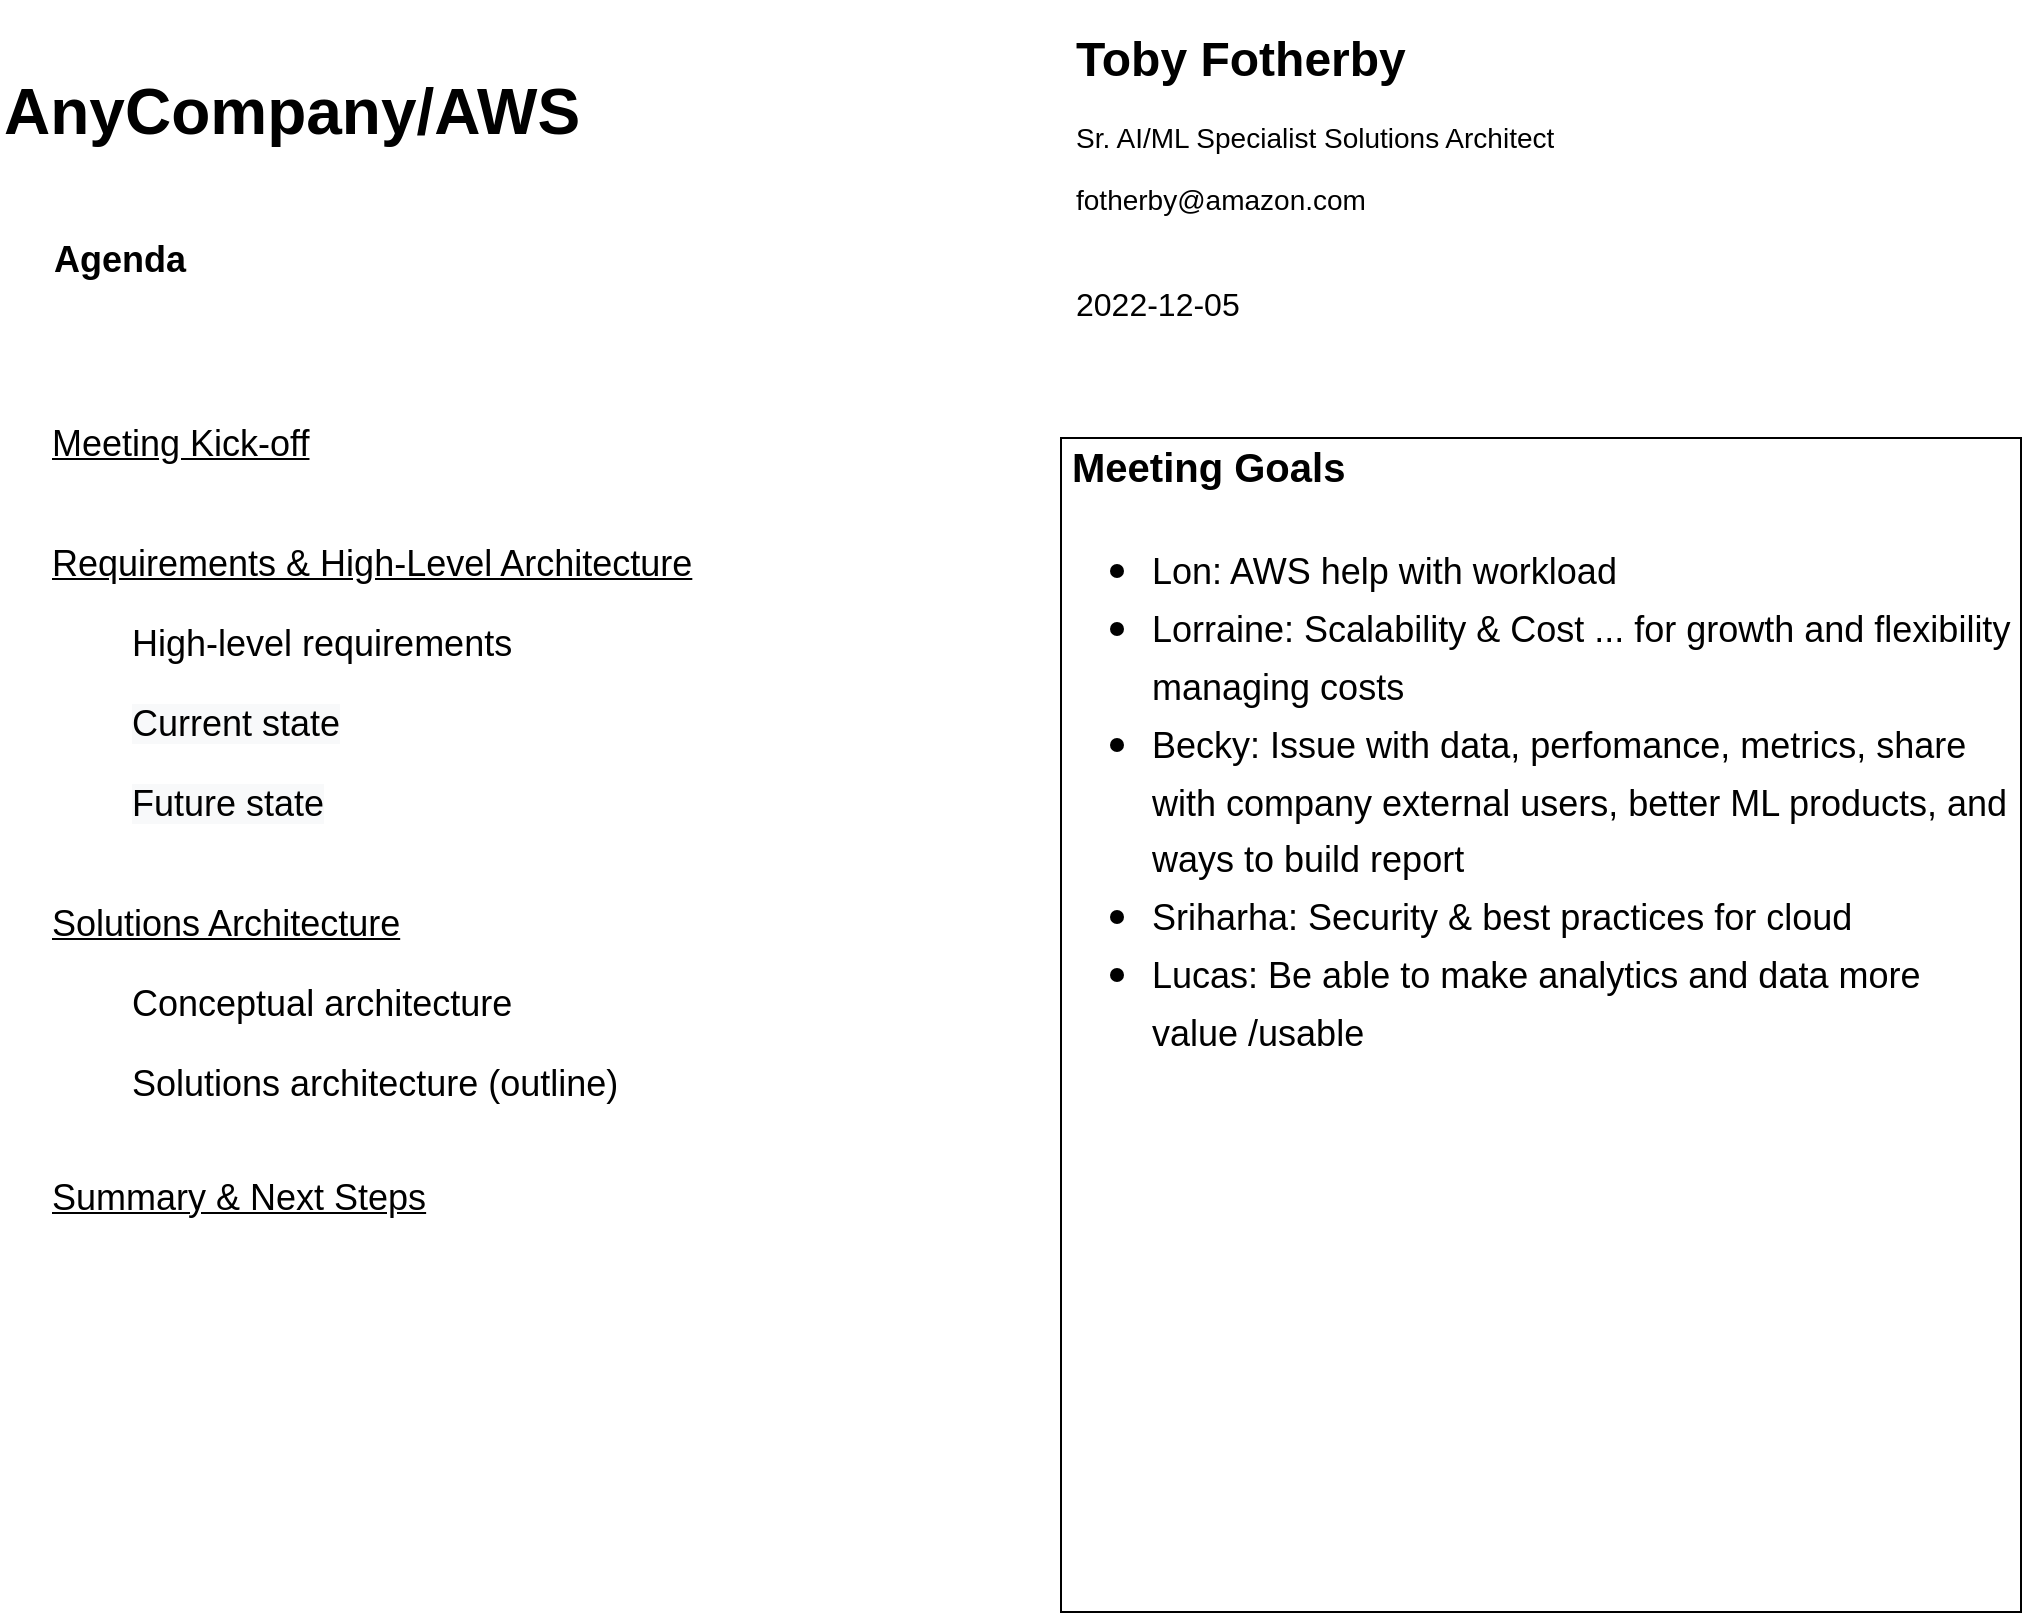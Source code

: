 <mxfile version="20.6.0" type="github" pages="11">
  <diagram id="VjomX15xuYtD5MLgN6QB" name="Agenda">
    <mxGraphModel dx="1213" dy="565" grid="0" gridSize="10" guides="1" tooltips="1" connect="1" arrows="1" fold="1" page="0" pageScale="1" pageWidth="850" pageHeight="1100" math="0" shadow="0">
      <root>
        <mxCell id="0" />
        <mxCell id="1" parent="0" />
        <mxCell id="RGwa3ZNCP71L5T_SxQl2-1" value="Agenda" style="text;html=1;strokeColor=none;fillColor=none;align=center;verticalAlign=middle;whiteSpace=wrap;rounded=0;shadow=0;fontSize=18;fontStyle=1" parent="1" vertex="1">
          <mxGeometry x="63" y="128" width="60" height="30" as="geometry" />
        </mxCell>
        <mxCell id="RGwa3ZNCP71L5T_SxQl2-2" value="&lt;u&gt;Meeting Kick-off&lt;/u&gt;" style="text;html=1;strokeColor=none;fillColor=none;align=left;verticalAlign=middle;whiteSpace=wrap;rounded=0;shadow=0;fontSize=18;" parent="1" vertex="1">
          <mxGeometry x="57" y="220" width="480" height="30" as="geometry" />
        </mxCell>
        <mxCell id="RGwa3ZNCP71L5T_SxQl2-6" value="&lt;u&gt;Requirements &amp;amp; High-Level Architecture&lt;/u&gt;" style="text;html=1;strokeColor=none;fillColor=none;align=left;verticalAlign=middle;whiteSpace=wrap;rounded=0;shadow=0;fontSize=18;" parent="1" vertex="1">
          <mxGeometry x="57" y="280" width="480" height="30" as="geometry" />
        </mxCell>
        <mxCell id="RGwa3ZNCP71L5T_SxQl2-7" value="&lt;u&gt;Solutions Architecture&lt;/u&gt;" style="text;html=1;strokeColor=none;fillColor=none;align=left;verticalAlign=middle;whiteSpace=wrap;rounded=0;shadow=0;fontSize=18;" parent="1" vertex="1">
          <mxGeometry x="57" y="460" width="480" height="30" as="geometry" />
        </mxCell>
        <mxCell id="RGwa3ZNCP71L5T_SxQl2-8" value="&lt;u&gt;Summary &amp;amp; Next Steps&lt;/u&gt;" style="text;html=1;strokeColor=none;fillColor=none;align=left;verticalAlign=middle;whiteSpace=wrap;rounded=0;shadow=0;fontSize=18;" parent="1" vertex="1">
          <mxGeometry x="57" y="597" width="480" height="30" as="geometry" />
        </mxCell>
        <mxCell id="RGwa3ZNCP71L5T_SxQl2-9" value="Conceptual architecture" style="text;html=1;strokeColor=none;fillColor=none;align=left;verticalAlign=middle;whiteSpace=wrap;rounded=0;shadow=0;fontSize=18;" parent="1" vertex="1">
          <mxGeometry x="97" y="500" width="480" height="30" as="geometry" />
        </mxCell>
        <mxCell id="RGwa3ZNCP71L5T_SxQl2-10" value="Solutions architecture (outline)" style="text;html=1;strokeColor=none;fillColor=none;align=left;verticalAlign=middle;whiteSpace=wrap;rounded=0;shadow=0;fontSize=18;" parent="1" vertex="1">
          <mxGeometry x="97" y="540" width="480" height="30" as="geometry" />
        </mxCell>
        <mxCell id="RGwa3ZNCP71L5T_SxQl2-11" value="High-level requirements" style="text;html=1;strokeColor=none;fillColor=none;align=left;verticalAlign=middle;whiteSpace=wrap;rounded=0;shadow=0;fontSize=18;" parent="1" vertex="1">
          <mxGeometry x="97" y="320" width="480" height="30" as="geometry" />
        </mxCell>
        <mxCell id="RGwa3ZNCP71L5T_SxQl2-12" value="&lt;span style=&quot;caret-color: rgb(0, 0, 0); color: rgb(0, 0, 0); font-family: Helvetica; font-size: 18px; font-style: normal; font-variant-caps: normal; font-weight: 400; letter-spacing: normal; text-align: left; text-indent: 0px; text-transform: none; word-spacing: 0px; -webkit-text-stroke-width: 0px; background-color: rgb(248, 249, 250); text-decoration: none; float: none; display: inline !important;&quot;&gt;Future state&lt;/span&gt;" style="text;html=1;strokeColor=none;fillColor=none;align=left;verticalAlign=middle;whiteSpace=wrap;rounded=0;shadow=0;fontSize=18;" parent="1" vertex="1">
          <mxGeometry x="97" y="400" width="480" height="30" as="geometry" />
        </mxCell>
        <mxCell id="dw6q_YZNpKW3-IFjIILA-1" value="&lt;font style=&quot;font-size: 16px;&quot;&gt;2022-12-05&lt;/font&gt;" style="text;html=1;strokeColor=none;fillColor=none;align=left;verticalAlign=middle;whiteSpace=wrap;rounded=0;dashed=1;labelBackgroundColor=#FFFFFF;fontSize=24;fontColor=#000000;" parent="1" vertex="1">
          <mxGeometry x="569" y="148" width="143" height="30" as="geometry" />
        </mxCell>
        <mxCell id="dw6q_YZNpKW3-IFjIILA-2" value="&lt;font style=&quot;font-size: 32px;&quot;&gt;AnyCompany/AWS&lt;/font&gt;" style="text;html=1;strokeColor=none;fillColor=none;align=left;verticalAlign=middle;whiteSpace=wrap;rounded=0;shadow=0;fontSize=18;fontStyle=1" parent="1" vertex="1">
          <mxGeometry x="33" y="54" width="329" height="29" as="geometry" />
        </mxCell>
        <mxCell id="uuZfknn4TFi3_fV7vghA-1" value="&lt;span style=&quot;caret-color: rgb(0, 0, 0); color: rgb(0, 0, 0); font-family: Helvetica; font-size: 18px; font-style: normal; font-variant-caps: normal; font-weight: 400; letter-spacing: normal; text-align: left; text-indent: 0px; text-transform: none; word-spacing: 0px; -webkit-text-stroke-width: 0px; background-color: rgb(248, 249, 250); text-decoration: none; float: none; display: inline !important;&quot;&gt;Current state&lt;/span&gt;" style="text;html=1;strokeColor=none;fillColor=none;align=left;verticalAlign=middle;whiteSpace=wrap;rounded=0;shadow=0;fontSize=18;" parent="1" vertex="1">
          <mxGeometry x="97" y="360" width="480" height="30" as="geometry" />
        </mxCell>
        <mxCell id="n0qJ1ygji1D-xMga5_Ut-1" value="&lt;h1&gt;Toby Fotherby&lt;/h1&gt;&lt;p style=&quot;font-size: 14px;&quot;&gt;&lt;font style=&quot;font-size: 14px;&quot;&gt;Sr. AI/ML Specialist Solutions Architect&lt;/font&gt;&lt;/p&gt;&lt;p style=&quot;font-size: 14px;&quot;&gt;&lt;font style=&quot;font-size: 14px;&quot;&gt;fotherby@amazon.com&lt;/font&gt;&lt;/p&gt;" style="text;html=1;strokeColor=none;fillColor=none;spacing=5;spacingTop=-20;whiteSpace=wrap;overflow=hidden;rounded=0;" parent="1" vertex="1">
          <mxGeometry x="566" y="23" width="281" height="120" as="geometry" />
        </mxCell>
        <mxCell id="LAZuoe24PW7PGoXKEOxe-1" value="&lt;h1 style=&quot;font-size: 20px;&quot;&gt;&lt;font style=&quot;font-size: 20px;&quot;&gt;Meeting Goals&lt;/font&gt;&lt;/h1&gt;&lt;h1 style=&quot;&quot;&gt;&lt;ul style=&quot;&quot;&gt;&lt;li style=&quot;&quot;&gt;&lt;span style=&quot;font-size: 18px; font-weight: 400;&quot;&gt;Lon: AWS help with workload&lt;/span&gt;&lt;/li&gt;&lt;li style=&quot;&quot;&gt;&lt;span style=&quot;font-size: 18px; font-weight: 400;&quot;&gt;Lorraine: Scalability &amp;amp; Cost ... for growth and flexibility managing costs&lt;/span&gt;&lt;/li&gt;&lt;li style=&quot;&quot;&gt;&lt;span style=&quot;font-size: 18px; font-weight: 400;&quot;&gt;Becky: Issue with data, perfomance, metrics, share with company external users, better ML products, and ways to build report&lt;/span&gt;&lt;/li&gt;&lt;li style=&quot;&quot;&gt;&lt;span style=&quot;font-size: 18px; font-weight: 400;&quot;&gt;Sriharha: Security &amp;amp; best practices for cloud&lt;/span&gt;&lt;/li&gt;&lt;li style=&quot;&quot;&gt;&lt;span style=&quot;font-size: 18px; font-weight: 400;&quot;&gt;Lucas: Be able to make analytics and data more value /usable&lt;/span&gt;&lt;/li&gt;&lt;/ul&gt;&lt;div style=&quot;&quot;&gt;&lt;span style=&quot;font-size: 18px; font-weight: 400;&quot;&gt;&lt;br&gt;&lt;/span&gt;&lt;/div&gt;&lt;/h1&gt;" style="text;html=1;strokeColor=default;fillColor=none;spacing=5;spacingTop=-20;whiteSpace=wrap;overflow=hidden;rounded=0;shadow=0;" parent="1" vertex="1">
          <mxGeometry x="563.5" y="232" width="480" height="587" as="geometry" />
        </mxCell>
      </root>
    </mxGraphModel>
  </diagram>
  <diagram name="H-L Reqs." id="h9jbHCem-ycJ2uZCTOwV">
    <mxGraphModel dx="1213" dy="565" grid="0" gridSize="10" guides="1" tooltips="1" connect="1" arrows="1" fold="1" page="1" pageScale="1" pageWidth="850" pageHeight="1100" math="0" shadow="0">
      <root>
        <mxCell id="9m_CjEebkvtOnrXl-hu_-0" />
        <mxCell id="9m_CjEebkvtOnrXl-hu_-1" parent="9m_CjEebkvtOnrXl-hu_-0" />
        <mxCell id="AXn1gOnWAieejqgXZwlD-0" value="&lt;h1&gt;High-Level Requirements&lt;/h1&gt;&lt;p&gt;&lt;b&gt;&lt;br&gt;&lt;/b&gt;&lt;/p&gt;&lt;p&gt;Enable third party business analysts to generate and validate reports on AnyCompany data without risk of leakage of PII or customer sensitive data&lt;br&gt;&lt;/p&gt;&lt;p&gt;&lt;/p&gt;Facilitate the transition of the in-house team to use PII scrubbed data, with an option to revert from the scrubbed data to the original, for debugging and specific analytics&lt;br&gt;&lt;br&gt;Empower AnyCompany to develop its own AI/ML solutions for data protection and operational improvements&lt;br&gt;&lt;br&gt;&lt;br&gt;&lt;p&gt;&lt;/p&gt;" style="text;html=1;strokeColor=none;fillColor=none;spacing=5;spacingTop=-20;whiteSpace=wrap;overflow=hidden;rounded=0;shadow=0;labelBorderColor=none;fontSize=18;fontColor=#000000;" parent="9m_CjEebkvtOnrXl-hu_-1" vertex="1">
          <mxGeometry x="70" y="90" width="680" height="530" as="geometry" />
        </mxCell>
      </root>
    </mxGraphModel>
  </diagram>
  <diagram id="25lp0CtglmJZi7T5T5F2" name="Current State">
    <mxGraphModel dx="1092" dy="679" grid="1" gridSize="14" guides="1" tooltips="1" connect="1" arrows="1" fold="1" page="1" pageScale="1" pageWidth="850" pageHeight="1100" math="0" shadow="0">
      <root>
        <mxCell id="0" />
        <mxCell id="1" parent="0" />
        <mxCell id="h1IbnTh46kwvZ-l_5gWV-3" value="Operational Systems" style="swimlane;whiteSpace=wrap;html=1;shadow=0;strokeColor=default;fontSize=18;startSize=40;dashed=1;" parent="1" vertex="1">
          <mxGeometry x="59" y="80" width="180" height="540" as="geometry" />
        </mxCell>
        <mxCell id="gpUl1PO_aZrQJFSE_oQn-3" value="Interactive&lt;br&gt;Call Center" style="rounded=1;whiteSpace=wrap;html=1;shadow=0;strokeColor=default;fontSize=18;" parent="h1IbnTh46kwvZ-l_5gWV-3" vertex="1">
          <mxGeometry x="21" y="80" width="140" height="60" as="geometry" />
        </mxCell>
        <mxCell id="gpUl1PO_aZrQJFSE_oQn-4" value="Email &lt;br&gt;Support" style="rounded=1;whiteSpace=wrap;html=1;shadow=0;strokeColor=default;fontSize=18;" parent="h1IbnTh46kwvZ-l_5gWV-3" vertex="1">
          <mxGeometry x="21" y="176" width="140" height="60" as="geometry" />
        </mxCell>
        <mxCell id="gpUl1PO_aZrQJFSE_oQn-6" value="..." style="rounded=1;whiteSpace=wrap;html=1;shadow=0;strokeColor=default;fontSize=18;" parent="h1IbnTh46kwvZ-l_5gWV-3" vertex="1">
          <mxGeometry x="21" y="271" width="140" height="60" as="geometry" />
        </mxCell>
        <mxCell id="h1IbnTh46kwvZ-l_5gWV-4" value="Analytic Data &lt;br&gt;Stores &amp;amp; Systems" style="swimlane;whiteSpace=wrap;html=1;shadow=0;strokeColor=default;fontSize=18;startSize=40;dashed=1;" parent="1" vertex="1">
          <mxGeometry x="642" y="80" width="220" height="540" as="geometry" />
        </mxCell>
        <mxCell id="mowawRyYY8ZYlbSnCYsi-6" value="" style="group" parent="h1IbnTh46kwvZ-l_5gWV-4" vertex="1" connectable="0">
          <mxGeometry x="20" y="140" width="140" height="116" as="geometry" />
        </mxCell>
        <mxCell id="gpUl1PO_aZrQJFSE_oQn-12" value="" style="shape=cylinder3;whiteSpace=wrap;html=1;boundedLbl=1;backgroundOutline=1;size=15;shadow=0;strokeColor=default;fontSize=18;fontColor=#9933FF;" parent="mowawRyYY8ZYlbSnCYsi-6" vertex="1">
          <mxGeometry x="5" width="130" height="116" as="geometry" />
        </mxCell>
        <mxCell id="zf8lR28jDNdzLFkF-36o-1" value="&lt;font color=&quot;#9933ff&quot;&gt;PII/Sensitive&lt;br&gt;&lt;/font&gt;&amp;amp; Ops Data" style="text;html=1;strokeColor=none;fillColor=none;align=center;verticalAlign=middle;whiteSpace=wrap;rounded=0;shadow=0;labelBorderColor=none;fontSize=18;fontColor=#000000;" parent="mowawRyYY8ZYlbSnCYsi-6" vertex="1">
          <mxGeometry y="43" width="140" height="30" as="geometry" />
        </mxCell>
        <mxCell id="jYAzWs75VybBUnYTlMTQ-4" value="1K - 10K&lt;br&gt;Mainly calls" style="shape=callout;whiteSpace=wrap;html=1;perimeter=calloutPerimeter;fontSize=16;base=120;" parent="h1IbnTh46kwvZ-l_5gWV-4" vertex="1">
          <mxGeometry x="100" y="410" width="120" height="80" as="geometry" />
        </mxCell>
        <mxCell id="jYAzWs75VybBUnYTlMTQ-5" style="edgeStyle=orthogonalEdgeStyle;rounded=0;orthogonalLoop=1;jettySize=auto;html=1;exitX=0.75;exitY=0;exitDx=0;exitDy=0;exitPerimeter=0;entryX=0.376;entryY=0.69;entryDx=0;entryDy=0;entryPerimeter=0;fontSize=16;" parent="h1IbnTh46kwvZ-l_5gWV-4" source="jYAzWs75VybBUnYTlMTQ-4" target="jYAzWs75VybBUnYTlMTQ-4" edge="1">
          <mxGeometry relative="1" as="geometry" />
        </mxCell>
        <mxCell id="h1IbnTh46kwvZ-l_5gWV-5" value="In-House &lt;br&gt;BA" style="shape=umlActor;verticalLabelPosition=bottom;verticalAlign=top;html=1;outlineConnect=0;shadow=0;fontSize=18;" parent="1" vertex="1">
          <mxGeometry x="1142" y="276" width="30" height="60" as="geometry" />
        </mxCell>
        <mxCell id="gpUl1PO_aZrQJFSE_oQn-7" value="Data Sets" style="swimlane;whiteSpace=wrap;html=1;shadow=0;strokeColor=default;fontSize=18;startSize=40;dashed=1;" parent="1" vertex="1">
          <mxGeometry x="300" y="80" width="180" height="540" as="geometry" />
        </mxCell>
        <mxCell id="gpUl1PO_aZrQJFSE_oQn-8" value="&lt;font color=&quot;#9933ff&quot;&gt;Call Logs&lt;/font&gt; &amp;amp; Operations Data" style="rounded=1;whiteSpace=wrap;html=1;shadow=0;strokeColor=default;fontSize=18;" parent="gpUl1PO_aZrQJFSE_oQn-7" vertex="1">
          <mxGeometry x="18" y="80" width="140" height="60" as="geometry" />
        </mxCell>
        <mxCell id="gpUl1PO_aZrQJFSE_oQn-9" value="&lt;font color=&quot;#9933ff&quot;&gt;Emails&lt;/font&gt; &amp;amp; Operations Data" style="rounded=1;whiteSpace=wrap;html=1;shadow=0;strokeColor=default;fontSize=18;" parent="gpUl1PO_aZrQJFSE_oQn-7" vertex="1">
          <mxGeometry x="18" y="176" width="140" height="60" as="geometry" />
        </mxCell>
        <mxCell id="fP8nqgsZxJsMwtP1_yZa-1" value="..." style="rounded=1;whiteSpace=wrap;html=1;shadow=0;strokeColor=default;fontSize=18;" parent="gpUl1PO_aZrQJFSE_oQn-7" vertex="1">
          <mxGeometry x="18" y="272" width="140" height="60" as="geometry" />
        </mxCell>
        <mxCell id="jYAzWs75VybBUnYTlMTQ-2" value="&lt;font color=&quot;#9933ff&quot;&gt;Customer Metadata&lt;/font&gt;" style="rounded=1;whiteSpace=wrap;html=1;shadow=0;strokeColor=default;fontSize=18;" parent="gpUl1PO_aZrQJFSE_oQn-7" vertex="1">
          <mxGeometry x="18" y="396" width="140" height="60" as="geometry" />
        </mxCell>
        <mxCell id="gpUl1PO_aZrQJFSE_oQn-16" value="Analytic &amp;amp; AI/ML&amp;nbsp;&lt;br&gt;Processes" style="swimlane;whiteSpace=wrap;html=1;shadow=0;strokeColor=default;fontSize=18;startSize=40;dashed=1;" parent="1" vertex="1">
          <mxGeometry x="882" y="80" width="180" height="540" as="geometry" />
        </mxCell>
        <mxCell id="gpUl1PO_aZrQJFSE_oQn-19" value="Business Analytics" style="rounded=1;whiteSpace=wrap;html=1;shadow=0;labelBorderColor=none;strokeColor=default;fontSize=18;fontColor=#000000;" parent="gpUl1PO_aZrQJFSE_oQn-16" vertex="1">
          <mxGeometry x="21" y="193" width="138" height="60" as="geometry" />
        </mxCell>
        <mxCell id="fP8nqgsZxJsMwtP1_yZa-2" value="..." style="rounded=1;whiteSpace=wrap;html=1;shadow=0;strokeColor=default;fontSize=18;" parent="gpUl1PO_aZrQJFSE_oQn-16" vertex="1">
          <mxGeometry x="23" y="268" width="140" height="60" as="geometry" />
        </mxCell>
        <mxCell id="gpUl1PO_aZrQJFSE_oQn-26" value="OLAP &amp;amp; OLTP DataBase" style="text;html=1;strokeColor=none;fillColor=none;align=center;verticalAlign=middle;whiteSpace=wrap;rounded=0;shadow=0;labelBorderColor=none;fontSize=18;fontColor=#000000;" parent="1" vertex="1">
          <mxGeometry x="701" y="353" width="60" height="30" as="geometry" />
        </mxCell>
        <mxCell id="4Oo0tviDNwxsVa1uIlnn-1" value="&lt;u style=&quot;caret-color: rgb(0, 0, 0); color: rgb(0, 0, 0); font-family: Helvetica; font-size: 16px; font-style: normal; font-variant-caps: normal; font-weight: 400; letter-spacing: normal; text-align: center; text-indent: 0px; text-transform: none; word-spacing: 0px; -webkit-text-stroke-width: 0px;&quot;&gt;&lt;span style=&quot;font-size: x-large;&quot;&gt;High-Level&amp;nbsp;&lt;/span&gt;&lt;font size=&quot;5&quot;&gt;Current State&lt;/font&gt;&lt;/u&gt;" style="text;whiteSpace=wrap;html=1;" parent="1" vertex="1">
          <mxGeometry x="415" y="8" width="290" height="50" as="geometry" />
        </mxCell>
        <mxCell id="wXWGEpKx-K4ZdakGSXoy-1" value="&lt;font style=&quot;font-size: 14px;&quot;&gt;&lt;b&gt;Extract Transform&lt;br&gt;&amp;amp; Load&lt;br&gt;&lt;br&gt;&lt;br&gt;(ETL)&lt;/b&gt;&lt;/font&gt;" style="rounded=1;whiteSpace=wrap;html=1;fontSize=12;dashed=1;" parent="1" vertex="1">
          <mxGeometry x="520" y="120" width="80" height="357" as="geometry" />
        </mxCell>
        <mxCell id="1zE4fZh2yjthQmfedAI8-4" value="" style="endArrow=classic;html=1;rounded=0;fontSize=18;fontColor=#000000;entryX=0;entryY=0.5;entryDx=0;entryDy=0;strokeColor=#000000;strokeWidth=3;fillColor=#60a917;" parent="1" edge="1">
          <mxGeometry width="50" height="50" relative="1" as="geometry">
            <mxPoint x="822" y="336" as="sourcePoint" />
            <mxPoint x="882" y="336" as="targetPoint" />
          </mxGeometry>
        </mxCell>
        <mxCell id="1zE4fZh2yjthQmfedAI8-5" value="" style="endArrow=classic;html=1;rounded=0;fontSize=18;fontColor=#000000;entryX=0;entryY=0.5;entryDx=0;entryDy=0;strokeColor=#000000;strokeWidth=3;fillColor=#60a917;endFill=1;" parent="1" edge="1">
          <mxGeometry width="50" height="50" relative="1" as="geometry">
            <mxPoint x="1050" y="336" as="sourcePoint" />
            <mxPoint x="1110" y="336" as="targetPoint" />
          </mxGeometry>
        </mxCell>
        <mxCell id="mowawRyYY8ZYlbSnCYsi-1" value="" style="endArrow=classic;html=1;rounded=0;fontSize=18;fontColor=#000000;entryX=0;entryY=0.5;entryDx=0;entryDy=0;strokeColor=#9933FF;strokeWidth=3;fillColor=#60a917;" parent="1" edge="1">
          <mxGeometry width="50" height="50" relative="1" as="geometry">
            <mxPoint x="240" y="335" as="sourcePoint" />
            <mxPoint x="300" y="335" as="targetPoint" />
          </mxGeometry>
        </mxCell>
        <mxCell id="mowawRyYY8ZYlbSnCYsi-2" value="" style="endArrow=classic;html=1;rounded=0;fontSize=18;fontColor=#000000;entryX=0;entryY=0.5;entryDx=0;entryDy=0;strokeColor=#9933FF;strokeWidth=3;fillColor=#60a917;" parent="1" edge="1">
          <mxGeometry width="50" height="50" relative="1" as="geometry">
            <mxPoint x="465" y="336" as="sourcePoint" />
            <mxPoint x="525" y="336" as="targetPoint" />
          </mxGeometry>
        </mxCell>
        <mxCell id="mowawRyYY8ZYlbSnCYsi-3" value="" style="endArrow=classic;html=1;rounded=0;fontSize=18;fontColor=#000000;entryX=0;entryY=0.5;entryDx=0;entryDy=0;strokeColor=#9933FF;strokeWidth=3;fillColor=#60a917;" parent="1" edge="1">
          <mxGeometry width="50" height="50" relative="1" as="geometry">
            <mxPoint x="590" y="336" as="sourcePoint" />
            <mxPoint x="650" y="336" as="targetPoint" />
          </mxGeometry>
        </mxCell>
        <mxCell id="mowawRyYY8ZYlbSnCYsi-4" value="" style="endArrow=classic;html=1;rounded=0;fontSize=18;fontColor=#000000;entryX=0;entryY=0.5;entryDx=0;entryDy=0;strokeColor=#000000;strokeWidth=3;fillColor=#60a917;" parent="1" edge="1">
          <mxGeometry width="50" height="50" relative="1" as="geometry">
            <mxPoint x="470" y="200" as="sourcePoint" />
            <mxPoint x="530" y="200" as="targetPoint" />
          </mxGeometry>
        </mxCell>
        <mxCell id="mowawRyYY8ZYlbSnCYsi-5" value="" style="endArrow=classic;html=1;rounded=0;fontSize=18;fontColor=#000000;entryX=0;entryY=0.5;entryDx=0;entryDy=0;strokeColor=#000000;strokeWidth=3;fillColor=#60a917;" parent="1" edge="1">
          <mxGeometry width="50" height="50" relative="1" as="geometry">
            <mxPoint x="241" y="200" as="sourcePoint" />
            <mxPoint x="301" y="200" as="targetPoint" />
          </mxGeometry>
        </mxCell>
        <mxCell id="rLuqg63Hgt8XKcabhCec-3" value="" style="endArrow=classic;html=1;rounded=0;fontSize=18;fontColor=#000000;entryX=0;entryY=0.5;entryDx=0;entryDy=0;strokeColor=#000000;strokeWidth=3;fillColor=#60a917;" parent="1" edge="1">
          <mxGeometry width="50" height="50" relative="1" as="geometry">
            <mxPoint x="590" y="200" as="sourcePoint" />
            <mxPoint x="650" y="200" as="targetPoint" />
          </mxGeometry>
        </mxCell>
        <mxCell id="jYAzWs75VybBUnYTlMTQ-1" value="Customer = Paying customer" style="shape=callout;whiteSpace=wrap;html=1;perimeter=calloutPerimeter;fontSize=16;" parent="1" vertex="1">
          <mxGeometry x="560" y="490" width="120" height="80" as="geometry" />
        </mxCell>
        <mxCell id="jYAzWs75VybBUnYTlMTQ-3" value="Consumer = End Used" style="shape=callout;whiteSpace=wrap;html=1;perimeter=calloutPerimeter;fontSize=16;" parent="1" vertex="1">
          <mxGeometry x="522" y="588" width="120" height="80" as="geometry" />
        </mxCell>
        <mxCell id="jYAzWs75VybBUnYTlMTQ-6" value="Language: 60/40 Eng/Fr." style="shape=callout;whiteSpace=wrap;html=1;perimeter=calloutPerimeter;fontSize=16;" parent="1" vertex="1">
          <mxGeometry x="784" y="644" width="120" height="80" as="geometry" />
        </mxCell>
        <mxCell id="jYAzWs75VybBUnYTlMTQ-7" value="Develop predictive models" style="shape=callout;whiteSpace=wrap;html=1;perimeter=calloutPerimeter;fontSize=16;" parent="1" vertex="1">
          <mxGeometry x="1036" y="630" width="120" height="80" as="geometry" />
        </mxCell>
        <mxCell id="jYAzWs75VybBUnYTlMTQ-8" value="BEWARE OF SHADOW IT IF AI/ML Tools&amp;nbsp;" style="shape=callout;whiteSpace=wrap;html=1;perimeter=calloutPerimeter;fontSize=16;" parent="1" vertex="1">
          <mxGeometry x="1078" y="494" width="120" height="112" as="geometry" />
        </mxCell>
      </root>
    </mxGraphModel>
  </diagram>
  <diagram name="Future State" id="HBv1KzzV3jWL5Cb1V32m">
    <mxGraphModel dx="1092" dy="679" grid="1" gridSize="10" guides="1" tooltips="1" connect="1" arrows="1" fold="1" page="1" pageScale="1" pageWidth="850" pageHeight="1100" math="0" shadow="0">
      <root>
        <mxCell id="hyJC9mIuy3ANaXY3VcQb-0" />
        <mxCell id="hyJC9mIuy3ANaXY3VcQb-1" parent="hyJC9mIuy3ANaXY3VcQb-0" />
        <mxCell id="hC9iuBU5DZdMR2iyAppj-4" value="" style="endArrow=classic;html=1;rounded=0;fontSize=18;fontColor=#000000;entryX=0;entryY=0.5;entryDx=0;entryDy=0;strokeColor=#2D7600;strokeWidth=3;fillColor=#60a917;endFill=1;" parent="hyJC9mIuy3ANaXY3VcQb-1" edge="1">
          <mxGeometry width="50" height="50" relative="1" as="geometry">
            <mxPoint x="1083" y="418" as="sourcePoint" />
            <mxPoint x="1143" y="418" as="targetPoint" />
          </mxGeometry>
        </mxCell>
        <mxCell id="cMJbEtjQZFThihdctyKy-34" value="&lt;b style=&quot;font-size: 14px;&quot;&gt;Extract Transform&lt;br&gt;&amp;amp; Load&lt;br&gt;&lt;br&gt;&lt;br&gt;(ETL)&lt;/b&gt;" style="rounded=1;whiteSpace=wrap;html=1;fontSize=12;dashed=1;" parent="hyJC9mIuy3ANaXY3VcQb-1" vertex="1">
          <mxGeometry x="451" y="120" width="80" height="320" as="geometry" />
        </mxCell>
        <mxCell id="hyJC9mIuy3ANaXY3VcQb-7" value="Analytics Data Stores &amp;amp; Systems" style="swimlane;whiteSpace=wrap;html=1;shadow=0;strokeColor=default;fontSize=18;startSize=40;dashed=1;" parent="hyJC9mIuy3ANaXY3VcQb-1" vertex="1">
          <mxGeometry x="713" y="80" width="168" height="479" as="geometry" />
        </mxCell>
        <mxCell id="O4PE7a0Fi9K-1KhrLcxD-1" value="AI/ML&lt;br&gt;Tools &amp;amp; Infra." style="rounded=1;whiteSpace=wrap;html=1;shadow=0;fontSize=18;" parent="hyJC9mIuy3ANaXY3VcQb-7" vertex="1">
          <mxGeometry x="15" y="362" width="140" height="60" as="geometry" />
        </mxCell>
        <mxCell id="ia0AlMXWDNswG1ZiIBuI-4" value="" style="group" parent="hyJC9mIuy3ANaXY3VcQb-7" vertex="1" connectable="0">
          <mxGeometry x="20" y="125" width="140" height="124" as="geometry" />
        </mxCell>
        <mxCell id="0Jkv3jb7glhRKEIvXEkH-0" value="" style="shape=cylinder3;whiteSpace=wrap;html=1;boundedLbl=1;backgroundOutline=1;size=15;shadow=0;fontSize=18;" parent="ia0AlMXWDNswG1ZiIBuI-4" vertex="1">
          <mxGeometry x="4" width="120" height="124" as="geometry" />
        </mxCell>
        <mxCell id="gAzMdX1-zWV9BWONYZ82-0" value="&lt;font color=&quot;#009900&quot;&gt;Scrubbed&lt;/font&gt;&lt;br&gt;&amp;amp; Ops Data" style="text;html=1;strokeColor=none;fillColor=none;align=center;verticalAlign=middle;whiteSpace=wrap;rounded=0;shadow=0;labelBorderColor=none;fontSize=18;fontColor=#000000;" parent="ia0AlMXWDNswG1ZiIBuI-4" vertex="1">
          <mxGeometry x="-5" y="51" width="140" height="30" as="geometry" />
        </mxCell>
        <mxCell id="hyJC9mIuy3ANaXY3VcQb-17" value="Analytic &amp;amp; AI/ML&lt;br&gt;Processes" style="swimlane;whiteSpace=wrap;html=1;shadow=0;strokeColor=default;fontSize=18;startSize=40;dashed=1;" parent="hyJC9mIuy3ANaXY3VcQb-1" vertex="1">
          <mxGeometry x="933" y="80" width="158" height="480" as="geometry" />
        </mxCell>
        <mxCell id="hyJC9mIuy3ANaXY3VcQb-19" value="Business Analytics" style="rounded=1;whiteSpace=wrap;html=1;shadow=0;labelBorderColor=none;fontSize=18;" parent="hyJC9mIuy3ANaXY3VcQb-17" vertex="1">
          <mxGeometry x="19" y="70" width="120" height="60" as="geometry" />
        </mxCell>
        <mxCell id="hyJC9mIuy3ANaXY3VcQb-21" value="AI/ML" style="rounded=1;whiteSpace=wrap;html=1;shadow=0;labelBorderColor=none;fontSize=18;" parent="hyJC9mIuy3ANaXY3VcQb-17" vertex="1">
          <mxGeometry x="20" y="362" width="120" height="60" as="geometry" />
        </mxCell>
        <mxCell id="mTf-KphDe8QLkISvZwQk-0" value="Develop predictive models" style="shape=callout;whiteSpace=wrap;html=1;perimeter=calloutPerimeter;fontSize=16;" parent="hyJC9mIuy3ANaXY3VcQb-17" vertex="1">
          <mxGeometry x="13" y="270" width="134" height="100" as="geometry" />
        </mxCell>
        <mxCell id="ElxA8o0fKQ1-Yx0iaPZt-0" value="&lt;u&gt;&lt;span style=&quot;font-size: x-large;&quot;&gt;High-Level&amp;nbsp;&lt;/span&gt;&lt;font size=&quot;5&quot;&gt;Future State&lt;/font&gt;&lt;/u&gt;" style="text;html=1;strokeColor=none;fillColor=none;align=center;verticalAlign=middle;whiteSpace=wrap;rounded=0;fontSize=16;" parent="hyJC9mIuy3ANaXY3VcQb-1" vertex="1">
          <mxGeometry x="310" y="19" width="520" height="30" as="geometry" />
        </mxCell>
        <mxCell id="iMYa6rATb_xm3hTtFsLh-0" value="&lt;b style=&quot;font-size: 14px;&quot;&gt;&lt;font color=&quot;#009900&quot;&gt;PII /&lt;br&gt;Sensitive&lt;br&gt;Data&lt;br&gt;Scrub&lt;/font&gt;&lt;/b&gt;" style="rounded=1;whiteSpace=wrap;html=1;fontSize=12;dashed=1;fillColor=#d5e8d4;strokeColor=#82b366;" parent="hyJC9mIuy3ANaXY3VcQb-1" vertex="1">
          <mxGeometry x="582" y="240" width="79" height="200" as="geometry" />
        </mxCell>
        <mxCell id="hC9iuBU5DZdMR2iyAppj-2" value="" style="endArrow=classic;html=1;rounded=0;fontSize=18;fontColor=#000000;entryX=0;entryY=0.5;entryDx=0;entryDy=0;strokeColor=#2D7600;strokeWidth=3;fillColor=#60a917;" parent="hyJC9mIuy3ANaXY3VcQb-1" edge="1">
          <mxGeometry width="50" height="50" relative="1" as="geometry">
            <mxPoint x="661" y="336" as="sourcePoint" />
            <mxPoint x="721" y="336" as="targetPoint" />
          </mxGeometry>
        </mxCell>
        <mxCell id="hC9iuBU5DZdMR2iyAppj-3" value="" style="endArrow=classic;html=1;rounded=0;fontSize=18;fontColor=#000000;entryX=0;entryY=0.5;entryDx=0;entryDy=0;strokeColor=#2D7600;strokeWidth=3;fillColor=#60a917;" parent="hyJC9mIuy3ANaXY3VcQb-1" edge="1">
          <mxGeometry width="50" height="50" relative="1" as="geometry">
            <mxPoint x="873" y="336" as="sourcePoint" />
            <mxPoint x="933" y="336" as="targetPoint" />
          </mxGeometry>
        </mxCell>
        <mxCell id="cMJbEtjQZFThihdctyKy-26" value="Operational Systems" style="swimlane;whiteSpace=wrap;html=1;shadow=0;strokeColor=default;fontSize=18;startSize=40;dashed=1;" parent="hyJC9mIuy3ANaXY3VcQb-1" vertex="1">
          <mxGeometry x="40" y="80" width="159" height="480" as="geometry" />
        </mxCell>
        <mxCell id="cMJbEtjQZFThihdctyKy-27" value="Interactive&lt;br&gt;Call Center" style="rounded=1;whiteSpace=wrap;html=1;shadow=0;strokeColor=default;fontSize=18;" parent="cMJbEtjQZFThihdctyKy-26" vertex="1">
          <mxGeometry x="10" y="64" width="140" height="60" as="geometry" />
        </mxCell>
        <mxCell id="cMJbEtjQZFThihdctyKy-28" value="Email &lt;br&gt;Support" style="rounded=1;whiteSpace=wrap;html=1;shadow=0;strokeColor=default;fontSize=18;" parent="cMJbEtjQZFThihdctyKy-26" vertex="1">
          <mxGeometry x="10" y="170" width="140" height="60" as="geometry" />
        </mxCell>
        <mxCell id="cMJbEtjQZFThihdctyKy-29" value="..." style="rounded=1;whiteSpace=wrap;html=1;shadow=0;strokeColor=default;fontSize=18;" parent="cMJbEtjQZFThihdctyKy-26" vertex="1">
          <mxGeometry x="10" y="271" width="140" height="60" as="geometry" />
        </mxCell>
        <mxCell id="cMJbEtjQZFThihdctyKy-30" value="Data Sets" style="swimlane;whiteSpace=wrap;html=1;shadow=0;strokeColor=default;fontSize=18;startSize=40;dashed=1;" parent="hyJC9mIuy3ANaXY3VcQb-1" vertex="1">
          <mxGeometry x="251" y="80" width="160" height="480" as="geometry" />
        </mxCell>
        <mxCell id="cMJbEtjQZFThihdctyKy-31" value="&lt;font color=&quot;#9933ff&quot;&gt;Call Logs&lt;/font&gt; &amp;amp; Operations Data" style="rounded=1;whiteSpace=wrap;html=1;shadow=0;strokeColor=default;fontSize=18;" parent="cMJbEtjQZFThihdctyKy-30" vertex="1">
          <mxGeometry x="10" y="64" width="140" height="60" as="geometry" />
        </mxCell>
        <mxCell id="cMJbEtjQZFThihdctyKy-32" value="&lt;font color=&quot;#9933ff&quot;&gt;Emails&lt;/font&gt; &amp;amp; Operations Data" style="rounded=1;whiteSpace=wrap;html=1;shadow=0;strokeColor=default;fontSize=18;" parent="cMJbEtjQZFThihdctyKy-30" vertex="1">
          <mxGeometry x="10" y="170" width="140" height="60" as="geometry" />
        </mxCell>
        <mxCell id="cMJbEtjQZFThihdctyKy-33" value="Transcripts of audio?" style="rounded=1;whiteSpace=wrap;html=1;shadow=0;strokeColor=default;fontSize=18;" parent="cMJbEtjQZFThihdctyKy-30" vertex="1">
          <mxGeometry x="10" y="272" width="140" height="60" as="geometry" />
        </mxCell>
        <mxCell id="I3HX1MKgchTOR8c9H5be-0" value="&lt;font color=&quot;#9933ff&quot;&gt;Customer Metadata&lt;/font&gt;" style="rounded=1;whiteSpace=wrap;html=1;shadow=0;strokeColor=default;fontSize=18;" parent="cMJbEtjQZFThihdctyKy-30" vertex="1">
          <mxGeometry x="10" y="370" width="140" height="60" as="geometry" />
        </mxCell>
        <mxCell id="cMJbEtjQZFThihdctyKy-35" value="" style="endArrow=classic;html=1;rounded=0;fontSize=18;fontColor=#000000;entryX=0;entryY=0.5;entryDx=0;entryDy=0;strokeColor=#9933FF;strokeWidth=3;fillColor=#60a917;" parent="hyJC9mIuy3ANaXY3VcQb-1" edge="1">
          <mxGeometry width="50" height="50" relative="1" as="geometry">
            <mxPoint x="200" y="335" as="sourcePoint" />
            <mxPoint x="260" y="335" as="targetPoint" />
          </mxGeometry>
        </mxCell>
        <mxCell id="cMJbEtjQZFThihdctyKy-36" value="" style="endArrow=classic;html=1;rounded=0;fontSize=18;fontColor=#000000;entryX=0;entryY=0.5;entryDx=0;entryDy=0;strokeColor=#9933FF;strokeWidth=3;fillColor=#60a917;" parent="hyJC9mIuy3ANaXY3VcQb-1" edge="1">
          <mxGeometry width="50" height="50" relative="1" as="geometry">
            <mxPoint x="400" y="336" as="sourcePoint" />
            <mxPoint x="460" y="336" as="targetPoint" />
          </mxGeometry>
        </mxCell>
        <mxCell id="cMJbEtjQZFThihdctyKy-44" value="PII Data: &lt;br style=&quot;font-size: 18px;&quot;&gt;1. First &amp;amp; last names, phone numbers, address, emai&lt;br style=&quot;font-size: 18px;&quot;&gt;2. Financial IDs: bank account, credit cards" style="ellipse;shape=cloud;whiteSpace=wrap;html=1;labelBackgroundColor=#FFFFFF;strokeColor=#000000;fontSize=18;fontColor=#000000;fillColor=none;spacingLeft=37;spacingRight=38;" parent="hyJC9mIuy3ANaXY3VcQb-1" vertex="1">
          <mxGeometry x="320" y="560" width="314" height="185" as="geometry" />
        </mxCell>
        <mxCell id="cMJbEtjQZFThihdctyKy-45" value="Customer Sensitive Data:&amp;nbsp;&lt;br style=&quot;font-size: 18px;&quot;&gt;Company names,&lt;br style=&quot;font-size: 18px;&quot;&gt;product names" style="ellipse;shape=cloud;whiteSpace=wrap;html=1;labelBackgroundColor=#FFFFFF;strokeColor=#000000;fontSize=18;fontColor=#000000;fillColor=none;" parent="hyJC9mIuy3ANaXY3VcQb-1" vertex="1">
          <mxGeometry x="630" y="570" width="314" height="185" as="geometry" />
        </mxCell>
        <mxCell id="cMJbEtjQZFThihdctyKy-46" value="" style="group" parent="hyJC9mIuy3ANaXY3VcQb-1" vertex="1" connectable="0">
          <mxGeometry x="1166" y="192" width="126" height="144" as="geometry" />
        </mxCell>
        <mxCell id="hyJC9mIuy3ANaXY3VcQb-10" value="In-House &lt;br&gt;BA / DS" style="shape=umlActor;verticalLabelPosition=bottom;verticalAlign=top;html=1;outlineConnect=0;shadow=0;fontSize=18;" parent="cMJbEtjQZFThihdctyKy-46" vertex="1">
          <mxGeometry x="-6" y="10" width="30" height="60" as="geometry" />
        </mxCell>
        <mxCell id="hyJC9mIuy3ANaXY3VcQb-11" value="3rd Party&lt;br&gt;BA / DS" style="shape=umlActor;verticalLabelPosition=bottom;verticalAlign=top;html=1;outlineConnect=0;shadow=0;fontSize=18;" parent="cMJbEtjQZFThihdctyKy-46" vertex="1">
          <mxGeometry x="79" y="94" width="30" height="50" as="geometry" />
        </mxCell>
        <mxCell id="I3HX1MKgchTOR8c9H5be-2" value="" style="edgeStyle=orthogonalEdgeStyle;rounded=0;orthogonalLoop=1;jettySize=auto;html=1;fontSize=16;" parent="cMJbEtjQZFThihdctyKy-46" source="hyJC9mIuy3ANaXY3VcQb-10" target="hyJC9mIuy3ANaXY3VcQb-11" edge="1">
          <mxGeometry relative="1" as="geometry" />
        </mxCell>
        <mxCell id="Vzgi_a3mK3YBf326HaKh-0" value="" style="endArrow=classic;html=1;rounded=0;fontSize=18;fontColor=#000000;entryX=0;entryY=0.5;entryDx=0;entryDy=0;strokeColor=#9933FF;strokeWidth=2;" parent="hyJC9mIuy3ANaXY3VcQb-1" target="I3HX1MKgchTOR8c9H5be-1" edge="1">
          <mxGeometry width="50" height="50" relative="1" as="geometry">
            <mxPoint x="1081" y="267.0" as="sourcePoint" />
            <mxPoint x="1141" y="267.0" as="targetPoint" />
          </mxGeometry>
        </mxCell>
        <mxCell id="Vzgi_a3mK3YBf326HaKh-1" value="" style="endArrow=classic;html=1;rounded=0;fontSize=18;fontColor=#000000;entryX=0;entryY=0.5;entryDx=0;entryDy=0;strokeColor=#2D7600;strokeWidth=3;fillColor=#60a917;endFill=1;" parent="hyJC9mIuy3ANaXY3VcQb-1" edge="1">
          <mxGeometry width="50" height="50" relative="1" as="geometry">
            <mxPoint x="1081" y="246" as="sourcePoint" />
            <mxPoint x="1141" y="246" as="targetPoint" />
          </mxGeometry>
        </mxCell>
        <mxCell id="lL4ZgJNbkS84mpPhjDt2-0" value="" style="endArrow=classic;html=1;rounded=0;fontSize=18;fontColor=#000000;entryX=0;entryY=0.5;entryDx=0;entryDy=0;strokeColor=#9933FF;strokeWidth=3;fillColor=#60a917;" parent="hyJC9mIuy3ANaXY3VcQb-1" edge="1">
          <mxGeometry width="50" height="50" relative="1" as="geometry">
            <mxPoint x="521" y="336" as="sourcePoint" />
            <mxPoint x="581" y="336" as="targetPoint" />
          </mxGeometry>
        </mxCell>
        <mxCell id="ia0AlMXWDNswG1ZiIBuI-0" value="" style="endArrow=classic;html=1;rounded=0;fontSize=18;fontColor=#000000;entryX=0;entryY=0.25;entryDx=0;entryDy=0;strokeColor=#000000;strokeWidth=3;fillColor=#60a917;" parent="hyJC9mIuy3ANaXY3VcQb-1" edge="1">
          <mxGeometry width="50" height="50" relative="1" as="geometry">
            <mxPoint x="531" y="219" as="sourcePoint" />
            <mxPoint x="713" y="218.75" as="targetPoint" />
          </mxGeometry>
        </mxCell>
        <mxCell id="ia0AlMXWDNswG1ZiIBuI-2" value="" style="endArrow=classic;html=1;rounded=0;fontSize=18;fontColor=#000000;entryX=0;entryY=0.5;entryDx=0;entryDy=0;strokeColor=#000000;strokeWidth=3;fillColor=#60a917;" parent="hyJC9mIuy3ANaXY3VcQb-1" edge="1">
          <mxGeometry width="50" height="50" relative="1" as="geometry">
            <mxPoint x="401" y="219" as="sourcePoint" />
            <mxPoint x="461" y="219" as="targetPoint" />
          </mxGeometry>
        </mxCell>
        <mxCell id="ia0AlMXWDNswG1ZiIBuI-3" value="" style="endArrow=classic;html=1;rounded=0;fontSize=18;fontColor=#000000;entryX=0;entryY=0.5;entryDx=0;entryDy=0;strokeColor=#000000;strokeWidth=3;fillColor=#60a917;" parent="hyJC9mIuy3ANaXY3VcQb-1" edge="1">
          <mxGeometry width="50" height="50" relative="1" as="geometry">
            <mxPoint x="201" y="219" as="sourcePoint" />
            <mxPoint x="261" y="219" as="targetPoint" />
          </mxGeometry>
        </mxCell>
        <mxCell id="mTf-KphDe8QLkISvZwQk-1" value="BEWARE OF SHADOW IT IF AI/ML Tools&amp;nbsp;" style="shape=callout;whiteSpace=wrap;html=1;perimeter=calloutPerimeter;fontSize=16;" parent="hyJC9mIuy3ANaXY3VcQb-1" vertex="1">
          <mxGeometry x="1166" y="540" width="120" height="112" as="geometry" />
        </mxCell>
        <mxCell id="I3HX1MKgchTOR8c9H5be-1" value="Revert to Original" style="shape=callout;whiteSpace=wrap;html=1;perimeter=calloutPerimeter;fontSize=16;" parent="hyJC9mIuy3ANaXY3VcQb-1" vertex="1">
          <mxGeometry x="1172" y="112" width="120" height="80" as="geometry" />
        </mxCell>
        <mxCell id="I3HX1MKgchTOR8c9H5be-3" value="Support" style="ellipse;whiteSpace=wrap;html=1;fontSize=18;verticalAlign=top;fillColor=rgb(255, 255, 255);strokeColor=rgb(0, 0, 0);fontColor=rgb(0, 0, 0);shadow=0;" parent="hyJC9mIuy3ANaXY3VcQb-1" vertex="1">
          <mxGeometry x="1200" y="411" width="120" height="60" as="geometry" />
        </mxCell>
        <mxCell id="I3HX1MKgchTOR8c9H5be-4" value="" style="edgeStyle=orthogonalEdgeStyle;rounded=0;orthogonalLoop=1;jettySize=auto;html=1;fontSize=16;" parent="hyJC9mIuy3ANaXY3VcQb-1" source="hyJC9mIuy3ANaXY3VcQb-11" target="I3HX1MKgchTOR8c9H5be-3" edge="1">
          <mxGeometry relative="1" as="geometry" />
        </mxCell>
        <mxCell id="I3HX1MKgchTOR8c9H5be-5" value="Text" style="edgeLabel;html=1;align=center;verticalAlign=middle;resizable=0;points=[];fontSize=16;" parent="I3HX1MKgchTOR8c9H5be-4" vertex="1" connectable="0">
          <mxGeometry x="-0.502" y="3" relative="1" as="geometry">
            <mxPoint as="offset" />
          </mxGeometry>
        </mxCell>
        <mxCell id="Xg8qvYXEI_CDcZTb7dgn-0" value="Create modular components that can be reused across the org and for external sharing of data" style="shape=callout;whiteSpace=wrap;html=1;perimeter=calloutPerimeter;fontSize=16;" parent="hyJC9mIuy3ANaXY3VcQb-1" vertex="1">
          <mxGeometry x="960" y="580" width="170" height="142" as="geometry" />
        </mxCell>
        <mxCell id="Xg8qvYXEI_CDcZTb7dgn-1" value="Be able to understand migration and costs for moving to the cloud" style="shape=callout;whiteSpace=wrap;html=1;perimeter=calloutPerimeter;fontSize=16;" parent="hyJC9mIuy3ANaXY3VcQb-1" vertex="1">
          <mxGeometry x="70" y="580" width="170" height="120" as="geometry" />
        </mxCell>
      </root>
    </mxGraphModel>
  </diagram>
  <diagram name="Concept. Arch." id="U5oCiPYMo4C-_qP5Ro2j">
    <mxGraphModel dx="1092" dy="679" grid="1" gridSize="10" guides="1" tooltips="0" connect="1" arrows="1" fold="1" page="0" pageScale="1" pageWidth="850" pageHeight="1100" math="0" shadow="0">
      <root>
        <mxCell id="vECQrhH6S6L_jKQsrYaC-0" />
        <mxCell id="vECQrhH6S6L_jKQsrYaC-1" style="" parent="vECQrhH6S6L_jKQsrYaC-0" />
        <mxCell id="_N0zJq4zsGdLo24JYFob-1" value="" style="endArrow=classic;html=1;rounded=0;fontSize=12;fontColor=#009900;strokeColor=#9933FF;strokeWidth=3;entryX=0.75;entryY=0;entryDx=0;entryDy=0;" parent="vECQrhH6S6L_jKQsrYaC-1" edge="1">
          <mxGeometry width="50" height="50" relative="1" as="geometry">
            <mxPoint x="921" y="652.5" as="sourcePoint" />
            <mxPoint x="981" y="652.5" as="targetPoint" />
          </mxGeometry>
        </mxCell>
        <mxCell id="Jbev7n5TZAjuA62yBq81-9" value="" style="endArrow=classic;html=1;rounded=0;fontSize=12;fontColor=#009900;strokeColor=#009900;strokeWidth=3;entryX=0.75;entryY=0;entryDx=0;entryDy=0;" parent="vECQrhH6S6L_jKQsrYaC-1" edge="1">
          <mxGeometry width="50" height="50" relative="1" as="geometry">
            <mxPoint x="919" y="292.5" as="sourcePoint" />
            <mxPoint x="979" y="292.5" as="targetPoint" />
          </mxGeometry>
        </mxCell>
        <mxCell id="P1VBO0125E697iJatHT7-12" value="" style="endArrow=classic;html=1;rounded=0;fontSize=12;fontColor=#009900;strokeColor=#9933FF;strokeWidth=3;" parent="vECQrhH6S6L_jKQsrYaC-1" edge="1">
          <mxGeometry width="50" height="50" relative="1" as="geometry">
            <mxPoint x="230" y="292.5" as="sourcePoint" />
            <mxPoint x="290" y="292.5" as="targetPoint" />
            <Array as="points" />
          </mxGeometry>
        </mxCell>
        <mxCell id="d3J5X8sZ9Ng9CjnSrTks-2" value="" style="rounded=1;whiteSpace=wrap;html=1;shadow=0;labelBorderColor=none;strokeColor=default;fontSize=18;fontColor=#000000;" parent="vECQrhH6S6L_jKQsrYaC-1" vertex="1">
          <mxGeometry x="62" y="480" width="168" height="330" as="geometry" />
        </mxCell>
        <mxCell id="WoJVJzB--j_4nprUgPEj-0" value="" style="rounded=1;whiteSpace=wrap;html=1;shadow=0;labelBorderColor=none;strokeColor=default;fontSize=18;fontColor=#000000;" parent="vECQrhH6S6L_jKQsrYaC-1" vertex="1">
          <mxGeometry x="979" y="120" width="201" height="330" as="geometry" />
        </mxCell>
        <mxCell id="WoJVJzB--j_4nprUgPEj-1" value="" style="rounded=1;whiteSpace=wrap;html=1;shadow=0;labelBorderColor=none;strokeColor=default;fontSize=18;fontColor=#000000;" parent="vECQrhH6S6L_jKQsrYaC-1" vertex="1">
          <mxGeometry x="294" y="480" width="630" height="330" as="geometry" />
        </mxCell>
        <mxCell id="WoJVJzB--j_4nprUgPEj-2" value="" style="rounded=1;whiteSpace=wrap;html=1;shadow=0;labelBorderColor=none;strokeColor=default;fontSize=18;fontColor=#000000;" parent="vECQrhH6S6L_jKQsrYaC-1" vertex="1">
          <mxGeometry x="294" y="120" width="630" height="330" as="geometry" />
        </mxCell>
        <mxCell id="Kq4Q_HxL_EDb6amXsnjC-2" value="" style="rounded=1;whiteSpace=wrap;html=1;shadow=0;labelBorderColor=none;strokeColor=default;fontSize=18;fontColor=#000000;" parent="vECQrhH6S6L_jKQsrYaC-1" vertex="1">
          <mxGeometry x="64" y="120" width="168" height="330" as="geometry" />
        </mxCell>
        <mxCell id="WoJVJzB--j_4nprUgPEj-5" value="&lt;b&gt;Data Scrubbing&lt;/b&gt;" style="text;html=1;strokeColor=none;fillColor=none;align=center;verticalAlign=middle;whiteSpace=wrap;rounded=0;shadow=0;labelBorderColor=none;fontSize=18;fontColor=#000000;" parent="vECQrhH6S6L_jKQsrYaC-1" vertex="1">
          <mxGeometry x="524" y="130" width="190" height="30" as="geometry" />
        </mxCell>
        <mxCell id="HjNYrEMp7qiQDzvC1vbF-0" value="&lt;b&gt;Data Recovery&lt;/b&gt;" style="text;html=1;strokeColor=none;fillColor=none;align=center;verticalAlign=middle;whiteSpace=wrap;rounded=0;shadow=0;labelBorderColor=none;fontSize=18;fontColor=#000000;" parent="vECQrhH6S6L_jKQsrYaC-1" vertex="1">
          <mxGeometry x="531" y="771" width="190" height="30" as="geometry" />
        </mxCell>
        <mxCell id="ZVf5o5FCNgTjF1t6p-4r-0" value="&lt;font style=&quot;font-size: 18px;&quot; color=&quot;#009900&quot;&gt;Scrubbed&lt;br&gt;Data&lt;/font&gt;" style="text;html=1;strokeColor=none;fillColor=none;align=center;verticalAlign=middle;whiteSpace=wrap;rounded=0;shadow=0;labelBorderColor=none;fontSize=18;fontColor=#000000;" parent="vECQrhH6S6L_jKQsrYaC-1" vertex="1">
          <mxGeometry x="1002.5" y="353" width="160" height="76" as="geometry" />
        </mxCell>
        <mxCell id="wKE5nm-SS70sGp9_8txt-0" value="&lt;font style=&quot;font-size: 24px;&quot;&gt;&lt;u&gt;Conceptual Architecture&lt;/u&gt;&lt;/font&gt;" style="text;html=1;strokeColor=none;fillColor=none;align=center;verticalAlign=middle;whiteSpace=wrap;rounded=0;fontSize=16;" parent="vECQrhH6S6L_jKQsrYaC-1" vertex="1">
          <mxGeometry x="331" y="50" width="570" height="30" as="geometry" />
        </mxCell>
        <mxCell id="evHc9JdPxS25grD69CpZ-1" style="edgeStyle=orthogonalEdgeStyle;rounded=0;orthogonalLoop=1;jettySize=auto;html=1;exitX=0.5;exitY=1;exitDx=0;exitDy=0;dashed=1;strokeColor=#000000;strokeWidth=3;fontSize=12;fontColor=#000000;endArrow=classic;endFill=1;" parent="vECQrhH6S6L_jKQsrYaC-1" source="Kq4Q_HxL_EDb6amXsnjC-2" target="Kq4Q_HxL_EDb6amXsnjC-2" edge="1">
          <mxGeometry relative="1" as="geometry" />
        </mxCell>
        <mxCell id="1LNAjDEf3UrN6gsHd2VN-3" value="&lt;b&gt;Input&lt;/b&gt;" style="text;html=1;strokeColor=none;fillColor=none;align=center;verticalAlign=middle;whiteSpace=wrap;rounded=0;shadow=0;labelBorderColor=none;fontSize=18;fontColor=#999999;" parent="vECQrhH6S6L_jKQsrYaC-1" vertex="1">
          <mxGeometry x="73" y="131" width="150" height="30" as="geometry" />
        </mxCell>
        <mxCell id="1LNAjDEf3UrN6gsHd2VN-4" value="&lt;font color=&quot;#9933ff&quot;&gt;PII/Sensitive&lt;br&gt;Data&lt;/font&gt;" style="text;html=1;strokeColor=none;fillColor=none;align=center;verticalAlign=middle;whiteSpace=wrap;rounded=0;shadow=0;labelBorderColor=none;fontSize=18;fontColor=#000000;" parent="vECQrhH6S6L_jKQsrYaC-1" vertex="1">
          <mxGeometry x="65" y="353" width="160" height="76" as="geometry" />
        </mxCell>
        <mxCell id="d3J5X8sZ9Ng9CjnSrTks-0" value="" style="group" parent="vECQrhH6S6L_jKQsrYaC-1" vertex="1" connectable="0">
          <mxGeometry x="71" y="481" width="157" height="255" as="geometry" />
        </mxCell>
        <mxCell id="_N0zJq4zsGdLo24JYFob-12" value="&lt;b&gt;&lt;i&gt;Development,&lt;br&gt;Reporting&lt;br&gt;&lt;/i&gt;&lt;/b&gt;" style="text;html=1;strokeColor=none;fillColor=none;align=center;verticalAlign=middle;whiteSpace=wrap;rounded=0;shadow=0;labelBorderColor=none;fontSize=18;fontColor=#000000;" parent="d3J5X8sZ9Ng9CjnSrTks-0" vertex="1">
          <mxGeometry y="62" width="150" height="30" as="geometry" />
        </mxCell>
        <mxCell id="dNKVg5YqKzPiaZJYBdvy-3" value="" style="endArrow=classic;html=1;rounded=0;fontSize=12;fontColor=#009900;strokeColor=#009900;strokeWidth=3;entryX=0.75;entryY=0;entryDx=0;entryDy=0;" parent="vECQrhH6S6L_jKQsrYaC-1" edge="1">
          <mxGeometry width="50" height="50" relative="1" as="geometry">
            <mxPoint x="231" y="650.0" as="sourcePoint" />
            <mxPoint x="291" y="650" as="targetPoint" />
          </mxGeometry>
        </mxCell>
        <mxCell id="uRdIC1-EpQzeTEONplhM-4" value="" style="verticalLabelPosition=bottom;html=1;verticalAlign=top;align=center;strokeColor=#2D7600;fillColor=#60a917;shape=mxgraph.azure.file;pointerEvents=1;fontColor=#ffffff;" parent="vECQrhH6S6L_jKQsrYaC-1" vertex="1">
          <mxGeometry x="1039.5" y="235" width="80" height="100" as="geometry" />
        </mxCell>
        <mxCell id="uRdIC1-EpQzeTEONplhM-5" value="" style="verticalLabelPosition=bottom;html=1;verticalAlign=top;align=center;strokeColor=#2D7600;fillColor=#9933FF;shape=mxgraph.azure.file;pointerEvents=1;fontColor=#ffffff;" parent="vECQrhH6S6L_jKQsrYaC-1" vertex="1">
          <mxGeometry x="106.5" y="245.5" width="80" height="100" as="geometry" />
        </mxCell>
        <mxCell id="uRdIC1-EpQzeTEONplhM-6" value="&lt;b&gt;Output&lt;/b&gt;" style="text;html=1;strokeColor=none;fillColor=none;align=center;verticalAlign=middle;whiteSpace=wrap;rounded=0;shadow=0;labelBorderColor=none;fontSize=18;fontColor=#999999;" parent="vECQrhH6S6L_jKQsrYaC-1" vertex="1">
          <mxGeometry x="1004.5" y="130" width="150" height="30" as="geometry" />
        </mxCell>
        <mxCell id="uRdIC1-EpQzeTEONplhM-7" value="&lt;b&gt;&lt;i&gt;ETL&lt;/i&gt;&lt;/b&gt;" style="text;html=1;strokeColor=none;fillColor=none;align=center;verticalAlign=middle;whiteSpace=wrap;rounded=0;shadow=0;labelBorderColor=none;fontSize=18;fontColor=#000000;" parent="vECQrhH6S6L_jKQsrYaC-1" vertex="1">
          <mxGeometry x="71" y="187" width="150" height="30" as="geometry" />
        </mxCell>
        <mxCell id="uRdIC1-EpQzeTEONplhM-8" value="&lt;b&gt;Input&lt;/b&gt;" style="text;html=1;strokeColor=none;fillColor=none;align=center;verticalAlign=middle;whiteSpace=wrap;rounded=0;shadow=0;labelBorderColor=none;fontSize=18;fontColor=#999999;" parent="vECQrhH6S6L_jKQsrYaC-1" vertex="1">
          <mxGeometry x="72" y="490" width="150" height="30" as="geometry" />
        </mxCell>
        <mxCell id="_N0zJq4zsGdLo24JYFob-2" value="" style="rounded=1;whiteSpace=wrap;html=1;shadow=0;labelBorderColor=none;strokeColor=default;fontSize=18;fontColor=#000000;" parent="vECQrhH6S6L_jKQsrYaC-1" vertex="1">
          <mxGeometry x="981" y="480" width="201" height="330" as="geometry" />
        </mxCell>
        <mxCell id="_N0zJq4zsGdLo24JYFob-3" value="" style="verticalLabelPosition=bottom;html=1;verticalAlign=top;align=center;strokeColor=#2D7600;fillColor=#9933FF;shape=mxgraph.azure.file;pointerEvents=1;fontColor=#ffffff;" parent="vECQrhH6S6L_jKQsrYaC-1" vertex="1">
          <mxGeometry x="1041.5" y="595" width="80" height="100" as="geometry" />
        </mxCell>
        <mxCell id="_N0zJq4zsGdLo24JYFob-9" value="" style="verticalLabelPosition=bottom;html=1;verticalAlign=top;align=center;strokeColor=#2D7600;fillColor=#60a917;shape=mxgraph.azure.file;pointerEvents=1;fontColor=#ffffff;" parent="vECQrhH6S6L_jKQsrYaC-1" vertex="1">
          <mxGeometry x="106" y="604.51" width="80" height="100" as="geometry" />
        </mxCell>
        <mxCell id="_N0zJq4zsGdLo24JYFob-4" value="&lt;font color=&quot;#9933ff&quot;&gt;PII/Sensitive&amp;nbsp;&lt;br&gt;Data&lt;br&gt;&lt;/font&gt;" style="text;html=1;strokeColor=none;fillColor=none;align=center;verticalAlign=middle;whiteSpace=wrap;rounded=0;shadow=0;labelBorderColor=none;fontSize=18;fontColor=#000000;" parent="vECQrhH6S6L_jKQsrYaC-1" vertex="1">
          <mxGeometry x="1001" y="723.51" width="160" height="65.571" as="geometry" />
        </mxCell>
        <mxCell id="_N0zJq4zsGdLo24JYFob-13" value="&lt;b&gt;Output&lt;/b&gt;" style="text;html=1;strokeColor=none;fillColor=none;align=center;verticalAlign=middle;whiteSpace=wrap;rounded=0;shadow=0;labelBorderColor=none;fontSize=18;fontColor=#999999;" parent="vECQrhH6S6L_jKQsrYaC-1" vertex="1">
          <mxGeometry x="1011" y="490" width="150" height="30" as="geometry" />
        </mxCell>
        <mxCell id="dNKVg5YqKzPiaZJYBdvy-0" value="&lt;font style=&quot;font-size: 18px;&quot; color=&quot;#009900&quot;&gt;Scrubbed&amp;nbsp;&lt;br&gt;Data&lt;br&gt;&lt;/font&gt;" style="text;html=1;strokeColor=none;fillColor=none;align=center;verticalAlign=middle;whiteSpace=wrap;rounded=0;shadow=0;labelBorderColor=none;fontSize=18;fontColor=#000000;" parent="vECQrhH6S6L_jKQsrYaC-1" vertex="1">
          <mxGeometry x="68" y="711.003" width="160" height="79.102" as="geometry" />
        </mxCell>
        <mxCell id="aJ0QvmJ6IRqmMJEQwCCZ-8" value="AWS Extra Services" parent="vECQrhH6S6L_jKQsrYaC-0" visible="0" />
        <mxCell id="OXiLPqIgGO-Nqdxe6aSr-3" value="" style="group" parent="aJ0QvmJ6IRqmMJEQwCCZ-8" vertex="1" connectable="0">
          <mxGeometry x="442" y="992" width="96" height="115" as="geometry" />
        </mxCell>
        <mxCell id="7tzAMNuTQEDVPN01q9rU-1" value="" style="outlineConnect=0;dashed=0;verticalLabelPosition=bottom;verticalAlign=top;align=center;html=1;shape=mxgraph.aws3.cloudtrail;fillColor=#759C3E;gradientColor=none;labelBackgroundColor=#000000;strokeColor=#000000;fontSize=15;fontColor=#FFFFFF;" parent="OXiLPqIgGO-Nqdxe6aSr-3" vertex="1">
          <mxGeometry x="10.5" y="-1" width="74" height="73" as="geometry" />
        </mxCell>
        <mxCell id="OXiLPqIgGO-Nqdxe6aSr-1" value="&lt;font style=&quot;font-size: 12px;&quot;&gt;AWS&amp;nbsp;&lt;br&gt;Cloud Trail&lt;br&gt;&lt;/font&gt;" style="text;html=1;strokeColor=none;fillColor=none;align=center;verticalAlign=middle;whiteSpace=wrap;rounded=0;dashed=1;labelBackgroundColor=#FFFFFF;fontSize=15;fontColor=#000000;" parent="OXiLPqIgGO-Nqdxe6aSr-3" vertex="1">
          <mxGeometry y="85" width="96" height="30" as="geometry" />
        </mxCell>
        <mxCell id="7tzAMNuTQEDVPN01q9rU-0" value="Amazon&lt;br&gt;CloudWatch&lt;br&gt;" style="outlineConnect=0;fontColor=#232F3E;gradientColor=#F34482;gradientDirection=north;fillColor=#BC1356;strokeColor=#ffffff;dashed=0;verticalLabelPosition=bottom;verticalAlign=top;align=center;html=1;fontSize=12;fontStyle=0;aspect=fixed;shape=mxgraph.aws4.resourceIcon;resIcon=mxgraph.aws4.cloudwatch;labelBackgroundColor=#ffffff;" parent="aJ0QvmJ6IRqmMJEQwCCZ-8" vertex="1">
          <mxGeometry x="585.0" y="991" width="78" height="78" as="geometry" />
        </mxCell>
        <mxCell id="aJ0QvmJ6IRqmMJEQwCCZ-11" value="" style="group" parent="aJ0QvmJ6IRqmMJEQwCCZ-8" vertex="1" connectable="0">
          <mxGeometry x="304" y="982" width="99" height="125" as="geometry" />
        </mxCell>
        <mxCell id="7tzAMNuTQEDVPN01q9rU-2" value="" style="outlineConnect=0;dashed=0;verticalLabelPosition=bottom;verticalAlign=top;align=center;html=1;shape=mxgraph.aws3.iam;fillColor=#759C3E;gradientColor=none;labelBackgroundColor=#000000;strokeColor=#000000;fontSize=15;fontColor=#FFFFFF;" parent="aJ0QvmJ6IRqmMJEQwCCZ-11" vertex="1">
          <mxGeometry x="28.359" y="19.833" width="43.828" height="63.542" as="geometry" />
        </mxCell>
        <mxCell id="OXiLPqIgGO-Nqdxe6aSr-2" value="" style="group" parent="aJ0QvmJ6IRqmMJEQwCCZ-11" vertex="1" connectable="0">
          <mxGeometry width="99" height="125" as="geometry" />
        </mxCell>
        <mxCell id="OXiLPqIgGO-Nqdxe6aSr-0" value="&lt;font style=&quot;font-size: 12px;&quot;&gt;Amazon &amp;nbsp;Identity &amp;amp; Access Mgmt.&lt;/font&gt;" style="text;html=1;strokeColor=none;fillColor=none;align=center;verticalAlign=middle;whiteSpace=wrap;rounded=0;dashed=1;labelBackgroundColor=#FFFFFF;fontSize=15;fontColor=#000000;" parent="OXiLPqIgGO-Nqdxe6aSr-2" vertex="1">
          <mxGeometry y="93.75" width="99" height="31.25" as="geometry" />
        </mxCell>
        <mxCell id="xL5HOf-qpeLGTcusrbmE-6" value="" style="group" parent="aJ0QvmJ6IRqmMJEQwCCZ-8" vertex="1" connectable="0">
          <mxGeometry x="707" y="991" width="90" height="108" as="geometry" />
        </mxCell>
        <mxCell id="xL5HOf-qpeLGTcusrbmE-2" value="" style="sketch=0;points=[[0,0,0],[0.25,0,0],[0.5,0,0],[0.75,0,0],[1,0,0],[0,1,0],[0.25,1,0],[0.5,1,0],[0.75,1,0],[1,1,0],[0,0.25,0],[0,0.5,0],[0,0.75,0],[1,0.25,0],[1,0.5,0],[1,0.75,0]];outlineConnect=0;fontColor=#232F3E;gradientColor=#F54749;gradientDirection=north;fillColor=#C7131F;strokeColor=#ffffff;dashed=0;verticalLabelPosition=bottom;verticalAlign=top;align=center;html=1;fontSize=12;fontStyle=0;aspect=fixed;shape=mxgraph.aws4.resourceIcon;resIcon=mxgraph.aws4.waf;labelBackgroundColor=#000000;" parent="xL5HOf-qpeLGTcusrbmE-6" vertex="1">
          <mxGeometry x="8" width="75" height="75" as="geometry" />
        </mxCell>
        <mxCell id="xL5HOf-qpeLGTcusrbmE-4" value="&lt;font style=&quot;font-size: 12px;&quot;&gt;AWS Web &lt;br&gt;App Firewall&lt;/font&gt;" style="text;html=1;align=center;verticalAlign=middle;whiteSpace=wrap;rounded=0;dashed=1;labelBackgroundColor=#FFFFFF;fontSize=15;" parent="xL5HOf-qpeLGTcusrbmE-6" vertex="1">
          <mxGeometry y="78" width="90" height="30" as="geometry" />
        </mxCell>
        <mxCell id="yZhkvK8ifDNL2Qbu07rM-18" value="" style="endArrow=none;html=1;rounded=0;" parent="aJ0QvmJ6IRqmMJEQwCCZ-8" edge="1">
          <mxGeometry width="50" height="50" relative="1" as="geometry">
            <mxPoint x="181" y="940" as="sourcePoint" />
            <mxPoint x="1252" y="938" as="targetPoint" />
          </mxGeometry>
        </mxCell>
        <mxCell id="aJ0QvmJ6IRqmMJEQwCCZ-2" value="Data Recovery" style="" parent="vECQrhH6S6L_jKQsrYaC-0" />
        <mxCell id="QoRhtREtSMuhxjiwsaU2-1" value="" style="rounded=1;whiteSpace=wrap;html=1;shadow=0;labelBorderColor=none;strokeColor=default;fontSize=18;fontColor=#000000;" parent="aJ0QvmJ6IRqmMJEQwCCZ-2" vertex="1">
          <mxGeometry x="491" y="510" width="410" height="250" as="geometry" />
        </mxCell>
        <mxCell id="yZhkvK8ifDNL2Qbu07rM-1" value="" style="rounded=1;whiteSpace=wrap;html=1;shadow=0;labelBorderColor=none;strokeColor=default;fontSize=18;fontColor=#000000;" parent="aJ0QvmJ6IRqmMJEQwCCZ-2" vertex="1">
          <mxGeometry x="321" y="510" width="147" height="250" as="geometry" />
        </mxCell>
        <mxCell id="NZa2NsZIj8Kjokl1UHhB-2" value="Replace Anonymized" style="rounded=1;whiteSpace=wrap;html=1;shadow=0;labelBorderColor=none;strokeColor=default;fontSize=18;fontColor=#000000;" parent="aJ0QvmJ6IRqmMJEQwCCZ-2" vertex="1">
          <mxGeometry x="751" y="529" width="120" height="60" as="geometry" />
        </mxCell>
        <mxCell id="NZa2NsZIj8Kjokl1UHhB-1" value="Output Original&lt;br&gt;&amp;nbsp;Data" style="rounded=1;whiteSpace=wrap;html=1;shadow=0;labelBorderColor=none;strokeColor=default;fontSize=18;fontColor=#000000;" parent="aJ0QvmJ6IRqmMJEQwCCZ-2" vertex="1">
          <mxGeometry x="755" y="676" width="120" height="60" as="geometry" />
        </mxCell>
        <mxCell id="NZa2NsZIj8Kjokl1UHhB-0" value="Retrieve Transformation&lt;br&gt;Data" style="rounded=1;whiteSpace=wrap;html=1;shadow=0;labelBorderColor=none;strokeColor=default;fontSize=18;fontColor=#000000;" parent="aJ0QvmJ6IRqmMJEQwCCZ-2" vertex="1">
          <mxGeometry x="521" y="530" width="120" height="60" as="geometry" />
        </mxCell>
        <mxCell id="yZhkvK8ifDNL2Qbu07rM-3" value="Asynchronyous" style="rounded=1;whiteSpace=wrap;html=1;shadow=0;labelBorderColor=none;strokeColor=default;fontSize=18;fontColor=#000000;" parent="aJ0QvmJ6IRqmMJEQwCCZ-2" vertex="1">
          <mxGeometry x="331" y="678" width="127" height="60" as="geometry" />
        </mxCell>
        <mxCell id="yZhkvK8ifDNL2Qbu07rM-2" value="Request/ Response" style="rounded=1;whiteSpace=wrap;html=1;shadow=0;labelBorderColor=none;strokeColor=default;fontSize=18;fontColor=#000000;" parent="aJ0QvmJ6IRqmMJEQwCCZ-2" vertex="1">
          <mxGeometry x="334" y="530" width="120" height="60" as="geometry" />
        </mxCell>
        <mxCell id="EPR4x1AeCmiTgqXNZ-1W-1" value="Interfaces" style="text;html=1;align=center;verticalAlign=middle;whiteSpace=wrap;rounded=1;fillColor=#FFFFFF;strokeColor=none;gradientColor=#FFFFFF;" parent="aJ0QvmJ6IRqmMJEQwCCZ-2" vertex="1">
          <mxGeometry x="355" y="495" width="80" height="30" as="geometry" />
        </mxCell>
        <mxCell id="EPR4x1AeCmiTgqXNZ-1W-3" value="Data Processing" style="text;html=1;align=center;verticalAlign=middle;whiteSpace=wrap;rounded=1;fillColor=#FFFFFF;strokeColor=none;gradientColor=#FFFFFF;" parent="aJ0QvmJ6IRqmMJEQwCCZ-2" vertex="1">
          <mxGeometry x="632" y="496" width="114" height="30" as="geometry" />
        </mxCell>
        <mxCell id="aJ0QvmJ6IRqmMJEQwCCZ-1" value="Data Scrubbing" style="" parent="vECQrhH6S6L_jKQsrYaC-0" />
        <mxCell id="7x4SSCg97hen-44l2BKt-2" value="" style="group" parent="aJ0QvmJ6IRqmMJEQwCCZ-1" vertex="1" connectable="0">
          <mxGeometry x="324" y="161" width="147" height="265" as="geometry" />
        </mxCell>
        <mxCell id="WoJVJzB--j_4nprUgPEj-3" value="" style="rounded=1;whiteSpace=wrap;html=1;shadow=0;labelBorderColor=none;strokeColor=default;fontSize=18;fontColor=#000000;" parent="7x4SSCg97hen-44l2BKt-2" vertex="1">
          <mxGeometry y="15" width="147" height="250" as="geometry" />
        </mxCell>
        <mxCell id="sCKVypPQqQM7mhlRXmda-0" value="Request/&lt;br&gt;Response" style="rounded=1;whiteSpace=wrap;html=1;shadow=0;labelBorderColor=none;strokeColor=default;fontSize=18;fontColor=#000000;" parent="7x4SSCg97hen-44l2BKt-2" vertex="1">
          <mxGeometry x="11" y="45" width="120" height="60" as="geometry" />
        </mxCell>
        <mxCell id="sCKVypPQqQM7mhlRXmda-1" value="Batch" style="rounded=1;whiteSpace=wrap;html=1;shadow=0;labelBorderColor=none;strokeColor=default;fontSize=18;fontColor=#000000;" parent="7x4SSCg97hen-44l2BKt-2" vertex="1">
          <mxGeometry x="11" y="184" width="120" height="60" as="geometry" />
        </mxCell>
        <mxCell id="7x4SSCg97hen-44l2BKt-0" value="Interfaces" style="text;html=1;align=center;verticalAlign=middle;whiteSpace=wrap;rounded=1;fillColor=#FFFFFF;strokeColor=none;gradientColor=#FFFFFF;" parent="7x4SSCg97hen-44l2BKt-2" vertex="1">
          <mxGeometry x="32" width="80" height="30" as="geometry" />
        </mxCell>
        <mxCell id="7x4SSCg97hen-44l2BKt-3" value="" style="group" parent="aJ0QvmJ6IRqmMJEQwCCZ-1" vertex="1" connectable="0">
          <mxGeometry x="491" y="162" width="410" height="264" as="geometry" />
        </mxCell>
        <mxCell id="QoRhtREtSMuhxjiwsaU2-0" value="" style="rounded=1;whiteSpace=wrap;html=1;shadow=0;labelBorderColor=none;strokeColor=default;fontSize=18;fontColor=#000000;" parent="7x4SSCg97hen-44l2BKt-3" vertex="1">
          <mxGeometry y="14" width="410" height="250" as="geometry" />
        </mxCell>
        <mxCell id="WKvfVJkwNvhVaHAh-ljj-0" value="Detect PII/Sensitive" style="rounded=1;whiteSpace=wrap;html=1;shadow=0;labelBorderColor=none;strokeColor=default;fontSize=18;fontColor=#000000;" parent="7x4SSCg97hen-44l2BKt-3" vertex="1">
          <mxGeometry x="29" y="39" width="120" height="60" as="geometry" />
        </mxCell>
        <mxCell id="WKvfVJkwNvhVaHAh-ljj-1" value="Replace PII/Sensitive" style="rounded=1;whiteSpace=wrap;html=1;shadow=0;labelBorderColor=none;strokeColor=default;fontSize=18;fontColor=#000000;" parent="7x4SSCg97hen-44l2BKt-3" vertex="1">
          <mxGeometry x="255" y="39" width="120" height="60" as="geometry" />
        </mxCell>
        <mxCell id="WKvfVJkwNvhVaHAh-ljj-2" value="Store Transformation&lt;br&gt;Data" style="rounded=1;whiteSpace=wrap;html=1;shadow=0;labelBorderColor=none;strokeColor=default;fontSize=18;fontColor=#000000;" parent="7x4SSCg97hen-44l2BKt-3" vertex="1">
          <mxGeometry x="28" y="184" width="120" height="60" as="geometry" />
        </mxCell>
        <mxCell id="evHc9JdPxS25grD69CpZ-0" value="Output&lt;br&gt;Scrubbed Data" style="rounded=1;whiteSpace=wrap;html=1;shadow=0;labelBorderColor=none;strokeColor=default;fontSize=18;fontColor=#000000;" parent="7x4SSCg97hen-44l2BKt-3" vertex="1">
          <mxGeometry x="255" y="184" width="120" height="60" as="geometry" />
        </mxCell>
        <mxCell id="7x4SSCg97hen-44l2BKt-1" value="Data Processing" style="text;html=1;align=center;verticalAlign=middle;whiteSpace=wrap;rounded=1;fillColor=#FFFFFF;strokeColor=none;gradientColor=#FFFFFF;" parent="7x4SSCg97hen-44l2BKt-3" vertex="1">
          <mxGeometry x="142" width="110" height="30" as="geometry" />
        </mxCell>
        <mxCell id="_N0zJq4zsGdLo24JYFob-0" style="edgeStyle=orthogonalEdgeStyle;rounded=0;orthogonalLoop=1;jettySize=auto;html=1;exitX=0.5;exitY=1;exitDx=0;exitDy=0;" parent="aJ0QvmJ6IRqmMJEQwCCZ-1" source="WoJVJzB--j_4nprUgPEj-0" target="WoJVJzB--j_4nprUgPEj-0" edge="1">
          <mxGeometry relative="1" as="geometry" />
        </mxCell>
        <mxCell id="aJ0QvmJ6IRqmMJEQwCCZ-7" value="AWS Services" parent="vECQrhH6S6L_jKQsrYaC-0" visible="0" />
        <mxCell id="xL5HOf-qpeLGTcusrbmE-7" value="" style="group" parent="aJ0QvmJ6IRqmMJEQwCCZ-7" vertex="1" connectable="0">
          <mxGeometry x="1400" y="840" width="107" height="122" as="geometry" />
        </mxCell>
        <mxCell id="xL5HOf-qpeLGTcusrbmE-1" value="" style="sketch=0;points=[[0,0,0],[0.25,0,0],[0.5,0,0],[0.75,0,0],[1,0,0],[0,1,0],[0.25,1,0],[0.5,1,0],[0.75,1,0],[1,1,0],[0,0.25,0],[0,0.5,0],[0,0.75,0],[1,0.25,0],[1,0.5,0],[1,0.75,0]];outlineConnect=0;fontColor=#232F3E;gradientColor=#945DF2;gradientDirection=north;fillColor=#5A30B5;strokeColor=#ffffff;dashed=0;verticalLabelPosition=bottom;verticalAlign=top;align=center;html=1;fontSize=12;fontStyle=0;aspect=fixed;shape=mxgraph.aws4.resourceIcon;resIcon=mxgraph.aws4.api_gateway;labelBackgroundColor=#000000;" parent="xL5HOf-qpeLGTcusrbmE-7" vertex="1">
          <mxGeometry x="5" width="78" height="78" as="geometry" />
        </mxCell>
        <mxCell id="xL5HOf-qpeLGTcusrbmE-5" value="&lt;font style=&quot;font-size: 12px;&quot;&gt;Amazon API Gateway&lt;/font&gt;" style="text;html=1;strokeColor=none;fillColor=none;align=center;verticalAlign=middle;whiteSpace=wrap;rounded=0;dashed=1;labelBackgroundColor=#FFFFFF;fontSize=15;fontColor=#000000;" parent="xL5HOf-qpeLGTcusrbmE-7" vertex="1">
          <mxGeometry y="78.5" width="90" height="30" as="geometry" />
        </mxCell>
        <mxCell id="yZhkvK8ifDNL2Qbu07rM-15" value="&lt;span style=&quot;&quot;&gt;Amazon API&lt;br&gt;Gateway&lt;/span&gt;" style="text;html=1;strokeColor=none;fillColor=none;align=center;verticalAlign=middle;whiteSpace=wrap;rounded=0;shadow=0;labelBorderColor=none;fontSize=18;fontColor=#000000;labelBackgroundColor=#FFFFFF;" parent="xL5HOf-qpeLGTcusrbmE-7" vertex="1">
          <mxGeometry x="-14" y="76" width="121" height="46" as="geometry" />
        </mxCell>
        <mxCell id="xL5HOf-qpeLGTcusrbmE-8" value="" style="group" parent="aJ0QvmJ6IRqmMJEQwCCZ-7" vertex="1" connectable="0">
          <mxGeometry x="1390" y="680" width="123" height="125" as="geometry" />
        </mxCell>
        <mxCell id="xL5HOf-qpeLGTcusrbmE-0" value="" style="sketch=0;points=[[0,0,0],[0.25,0,0],[0.5,0,0],[0.75,0,0],[1,0,0],[0,1,0],[0.25,1,0],[0.5,1,0],[0.75,1,0],[1,1,0],[0,0.25,0],[0,0.5,0],[0,0.75,0],[1,0.25,0],[1,0.5,0],[1,0.75,0]];outlineConnect=0;fontColor=#232F3E;gradientColor=#60A337;gradientDirection=north;fillColor=#277116;strokeColor=#ffffff;dashed=0;verticalLabelPosition=bottom;verticalAlign=top;align=center;html=1;fontSize=12;fontStyle=0;aspect=fixed;shape=mxgraph.aws4.resourceIcon;resIcon=mxgraph.aws4.s3;" parent="xL5HOf-qpeLGTcusrbmE-8" vertex="1">
          <mxGeometry x="12" width="78" height="78" as="geometry" />
        </mxCell>
        <mxCell id="xL5HOf-qpeLGTcusrbmE-3" value="&lt;font style=&quot;font-size: 12px;&quot;&gt;Amazon Simple Storage Service&lt;/font&gt;" style="text;html=1;strokeColor=none;fillColor=none;align=center;verticalAlign=middle;whiteSpace=wrap;rounded=0;dashed=1;labelBackgroundColor=#FFFFFF;fontSize=15;fontColor=#000000;" parent="xL5HOf-qpeLGTcusrbmE-8" vertex="1">
          <mxGeometry y="83" width="96" height="30" as="geometry" />
        </mxCell>
        <mxCell id="yZhkvK8ifDNL2Qbu07rM-14" value="&lt;span style=&quot;&quot;&gt;Amazon Simple Storage Service&lt;br&gt;&lt;/span&gt;" style="text;html=1;strokeColor=none;fillColor=none;align=center;verticalAlign=middle;whiteSpace=wrap;rounded=0;shadow=0;labelBorderColor=none;fontSize=18;fontColor=#000000;labelBackgroundColor=#FFFFFF;" parent="xL5HOf-qpeLGTcusrbmE-8" vertex="1">
          <mxGeometry x="-26" y="79" width="155" height="46" as="geometry" />
        </mxCell>
        <mxCell id="yZhkvK8ifDNL2Qbu07rM-12" value="" style="group" parent="aJ0QvmJ6IRqmMJEQwCCZ-7" vertex="1" connectable="0">
          <mxGeometry x="1275" y="380" width="90" height="124" as="geometry" />
        </mxCell>
        <mxCell id="7FoGuZenqCTC9W7DuXUZ-1" value="Amazon&lt;br&gt;DynamoDB&lt;br&gt;" style="outlineConnect=0;fontColor=#232F3E;gradientColor=#4D72F3;gradientDirection=north;fillColor=#3334B9;strokeColor=#ffffff;dashed=0;verticalLabelPosition=bottom;verticalAlign=top;align=center;html=1;fontSize=12;fontStyle=0;aspect=fixed;shape=mxgraph.aws4.resourceIcon;resIcon=mxgraph.aws4.dynamodb;labelBackgroundColor=#ffffff;spacingTop=5;" parent="yZhkvK8ifDNL2Qbu07rM-12" vertex="1">
          <mxGeometry x="7" width="78" height="78" as="geometry" />
        </mxCell>
        <mxCell id="yZhkvK8ifDNL2Qbu07rM-7" value="&lt;span style=&quot;&quot;&gt;Amazon&lt;br&gt;DynamoDB&lt;/span&gt;" style="text;html=1;strokeColor=none;fillColor=none;align=center;verticalAlign=middle;whiteSpace=wrap;rounded=0;shadow=0;labelBorderColor=none;fontSize=18;fontColor=#000000;labelBackgroundColor=#FFFFFF;" parent="yZhkvK8ifDNL2Qbu07rM-12" vertex="1">
          <mxGeometry y="78" width="90" height="46" as="geometry" />
        </mxCell>
        <mxCell id="7FoGuZenqCTC9W7DuXUZ-6" value="" style="group" parent="aJ0QvmJ6IRqmMJEQwCCZ-7" vertex="1" connectable="0">
          <mxGeometry x="1275" y="80" width="101" height="119" as="geometry" />
        </mxCell>
        <mxCell id="7FoGuZenqCTC9W7DuXUZ-2" value="" style="sketch=0;points=[[0,0,0],[0.25,0,0],[0.5,0,0],[0.75,0,0],[1,0,0],[0,1,0],[0.25,1,0],[0.5,1,0],[0.75,1,0],[1,1,0],[0,0.25,0],[0,0.5,0],[0,0.75,0],[1,0.25,0],[1,0.5,0],[1,0.75,0]];outlineConnect=0;fontColor=#232F3E;gradientColor=#4AB29A;gradientDirection=north;fillColor=#116D5B;strokeColor=#ffffff;dashed=0;verticalLabelPosition=bottom;verticalAlign=top;align=center;html=1;fontSize=12;fontStyle=0;aspect=fixed;shape=mxgraph.aws4.resourceIcon;resIcon=mxgraph.aws4.comprehend;" parent="7FoGuZenqCTC9W7DuXUZ-6" vertex="1">
          <mxGeometry x="4" width="78" height="78" as="geometry" />
        </mxCell>
        <mxCell id="7FoGuZenqCTC9W7DuXUZ-4" value="&lt;span style=&quot;font-size: 12px;&quot;&gt;Amazon Comprehend&lt;/span&gt;" style="text;html=1;strokeColor=none;fillColor=none;align=center;verticalAlign=middle;whiteSpace=wrap;rounded=0;dashed=1;labelBackgroundColor=#FFFFFF;fontSize=15;fontColor=#000000;" parent="7FoGuZenqCTC9W7DuXUZ-6" vertex="1">
          <mxGeometry y="75" width="90" height="30" as="geometry" />
        </mxCell>
        <mxCell id="yZhkvK8ifDNL2Qbu07rM-13" value="&lt;span style=&quot;&quot;&gt;Amazon&lt;br&gt;Comprehend&lt;/span&gt;" style="text;html=1;strokeColor=none;fillColor=none;align=center;verticalAlign=middle;whiteSpace=wrap;rounded=0;shadow=0;labelBorderColor=none;fontSize=18;fontColor=#000000;labelBackgroundColor=#FFFFFF;" parent="7FoGuZenqCTC9W7DuXUZ-6" vertex="1">
          <mxGeometry x="-17" y="73" width="121" height="46" as="geometry" />
        </mxCell>
        <mxCell id="yZhkvK8ifDNL2Qbu07rM-10" value="" style="group" parent="aJ0QvmJ6IRqmMJEQwCCZ-7" vertex="1" connectable="0">
          <mxGeometry x="1275" y="220" width="90" height="126" as="geometry" />
        </mxCell>
        <mxCell id="yWW_EnF610vWrLxdBX5M-0" value="Amazon SageMaker" style="sketch=0;outlineConnect=0;fontColor=#232F3E;gradientColor=none;strokeColor=#ffffff;fillColor=#232F3E;dashed=0;verticalLabelPosition=middle;verticalAlign=bottom;align=center;html=1;whiteSpace=wrap;fontSize=10;fontStyle=5;spacing=3;shape=mxgraph.aws4.productIcon;prIcon=mxgraph.aws4.sagemaker;" parent="yZhkvK8ifDNL2Qbu07rM-10" vertex="1">
          <mxGeometry x="4" width="80" height="110" as="geometry" />
        </mxCell>
        <mxCell id="yZhkvK8ifDNL2Qbu07rM-4" value="&lt;span style=&quot;&quot;&gt;Amazon&lt;br&gt;SageMaker&lt;/span&gt;" style="text;html=1;strokeColor=none;fillColor=none;align=center;verticalAlign=middle;whiteSpace=wrap;rounded=0;shadow=0;labelBorderColor=none;fontSize=18;fontColor=#000000;labelBackgroundColor=#FFFFFF;" parent="yZhkvK8ifDNL2Qbu07rM-10" vertex="1">
          <mxGeometry y="80" width="90" height="46" as="geometry" />
        </mxCell>
        <mxCell id="1nkP9xSNL9DbbbZGgpVL-18" value="" style="group" parent="aJ0QvmJ6IRqmMJEQwCCZ-7" vertex="1" connectable="0">
          <mxGeometry x="1390" y="530" width="90" height="125" as="geometry" />
        </mxCell>
        <mxCell id="1nkP9xSNL9DbbbZGgpVL-17" value="" style="sketch=0;points=[[0,0,0],[0.25,0,0],[0.5,0,0],[0.75,0,0],[1,0,0],[0,1,0],[0.25,1,0],[0.5,1,0],[0.75,1,0],[1,1,0],[0,0.25,0],[0,0.5,0],[0,0.75,0],[1,0.25,0],[1,0.5,0],[1,0.75,0]];outlineConnect=0;fontColor=#232F3E;gradientColor=#F78E04;gradientDirection=north;fillColor=#D05C17;strokeColor=#ffffff;dashed=0;verticalLabelPosition=bottom;verticalAlign=top;align=center;html=1;fontSize=12;fontStyle=0;aspect=fixed;shape=mxgraph.aws4.resourceIcon;resIcon=mxgraph.aws4.lambda;" parent="1nkP9xSNL9DbbbZGgpVL-18" vertex="1">
          <mxGeometry x="7" width="78" height="78" as="geometry" />
        </mxCell>
        <mxCell id="yZhkvK8ifDNL2Qbu07rM-5" value="Lambda&lt;br&gt;Function" style="text;html=1;strokeColor=none;fillColor=none;align=center;verticalAlign=middle;whiteSpace=wrap;rounded=0;shadow=0;labelBorderColor=none;fontSize=18;fontColor=#000000;labelBackgroundColor=#FFFFFF;" parent="1nkP9xSNL9DbbbZGgpVL-18" vertex="1">
          <mxGeometry y="79" width="90" height="46" as="geometry" />
        </mxCell>
        <mxCell id="1nkP9xSNL9DbbbZGgpVL-19" value="" style="group" parent="aJ0QvmJ6IRqmMJEQwCCZ-7" vertex="1" connectable="0">
          <mxGeometry x="1380" y="217" width="126" height="144" as="geometry" />
        </mxCell>
        <mxCell id="7FoGuZenqCTC9W7DuXUZ-3" value="" style="sketch=0;points=[[0,0,0],[0.25,0,0],[0.5,0,0],[0.75,0,0],[1,0,0],[0,1,0],[0.25,1,0],[0.5,1,0],[0.75,1,0],[1,1,0],[0,0.25,0],[0,0.5,0],[0,0.75,0],[1,0.25,0],[1,0.5,0],[1,0.75,0]];outlineConnect=0;fontColor=#232F3E;gradientColor=#4AB29A;gradientDirection=north;fillColor=#116D5B;strokeColor=#ffffff;dashed=0;verticalLabelPosition=bottom;verticalAlign=top;align=center;html=1;fontSize=12;fontStyle=0;aspect=fixed;shape=mxgraph.aws4.resourceIcon;resIcon=mxgraph.aws4.elastic_inference_2;" parent="1nkP9xSNL9DbbbZGgpVL-19" vertex="1">
          <mxGeometry x="20" width="78" height="78" as="geometry" />
        </mxCell>
        <mxCell id="yZhkvK8ifDNL2Qbu07rM-6" value="&lt;span style=&quot;&quot;&gt;Amazon&amp;nbsp;&lt;br&gt;SageMaker&lt;br&gt;Inference&lt;br&gt;&lt;/span&gt;" style="text;html=1;strokeColor=none;fillColor=none;align=center;verticalAlign=middle;whiteSpace=wrap;rounded=0;shadow=0;labelBorderColor=none;fontSize=18;fontColor=#000000;labelBackgroundColor=#FFFFFF;" parent="1nkP9xSNL9DbbbZGgpVL-19" vertex="1">
          <mxGeometry y="78" width="126" height="66" as="geometry" />
        </mxCell>
        <mxCell id="1nkP9xSNL9DbbbZGgpVL-28" value="" style="group" parent="aJ0QvmJ6IRqmMJEQwCCZ-7" vertex="1" connectable="0">
          <mxGeometry x="1275" y="530" width="90" height="125" as="geometry" />
        </mxCell>
        <mxCell id="1nkP9xSNL9DbbbZGgpVL-29" value="" style="sketch=0;points=[[0,0,0],[0.25,0,0],[0.5,0,0],[0.75,0,0],[1,0,0],[0,1,0],[0.25,1,0],[0.5,1,0],[0.75,1,0],[1,1,0],[0,0.25,0],[0,0.5,0],[0,0.75,0],[1,0.25,0],[1,0.5,0],[1,0.75,0]];outlineConnect=0;fontColor=#232F3E;gradientColor=#F78E04;gradientDirection=north;fillColor=#D05C17;strokeColor=#ffffff;dashed=0;verticalLabelPosition=bottom;verticalAlign=top;align=center;html=1;fontSize=12;fontStyle=0;aspect=fixed;shape=mxgraph.aws4.resourceIcon;resIcon=mxgraph.aws4.lambda;" parent="1nkP9xSNL9DbbbZGgpVL-28" vertex="1">
          <mxGeometry x="7" width="78" height="78" as="geometry" />
        </mxCell>
        <mxCell id="1nkP9xSNL9DbbbZGgpVL-30" value="Lambda&lt;br&gt;Function" style="text;html=1;strokeColor=none;fillColor=none;align=center;verticalAlign=middle;whiteSpace=wrap;rounded=0;shadow=0;labelBorderColor=none;fontSize=18;fontColor=#000000;labelBackgroundColor=#FFFFFF;" parent="1nkP9xSNL9DbbbZGgpVL-28" vertex="1">
          <mxGeometry y="79" width="90" height="46" as="geometry" />
        </mxCell>
        <mxCell id="1nkP9xSNL9DbbbZGgpVL-20" value="" style="group" parent="aJ0QvmJ6IRqmMJEQwCCZ-7" vertex="1" connectable="0">
          <mxGeometry x="1270" y="680" width="123" height="125" as="geometry" />
        </mxCell>
        <mxCell id="1nkP9xSNL9DbbbZGgpVL-21" value="" style="sketch=0;points=[[0,0,0],[0.25,0,0],[0.5,0,0],[0.75,0,0],[1,0,0],[0,1,0],[0.25,1,0],[0.5,1,0],[0.75,1,0],[1,1,0],[0,0.25,0],[0,0.5,0],[0,0.75,0],[1,0.25,0],[1,0.5,0],[1,0.75,0]];outlineConnect=0;fontColor=#232F3E;gradientColor=#60A337;gradientDirection=north;fillColor=#277116;strokeColor=#ffffff;dashed=0;verticalLabelPosition=bottom;verticalAlign=top;align=center;html=1;fontSize=12;fontStyle=0;aspect=fixed;shape=mxgraph.aws4.resourceIcon;resIcon=mxgraph.aws4.s3;" parent="1nkP9xSNL9DbbbZGgpVL-20" vertex="1">
          <mxGeometry x="12" width="78" height="78" as="geometry" />
        </mxCell>
        <mxCell id="1nkP9xSNL9DbbbZGgpVL-22" value="&lt;font style=&quot;font-size: 12px;&quot;&gt;Amazon Simple Storage Service&lt;/font&gt;" style="text;html=1;strokeColor=none;fillColor=none;align=center;verticalAlign=middle;whiteSpace=wrap;rounded=0;dashed=1;labelBackgroundColor=#FFFFFF;fontSize=15;fontColor=#000000;" parent="1nkP9xSNL9DbbbZGgpVL-20" vertex="1">
          <mxGeometry y="83" width="96" height="30" as="geometry" />
        </mxCell>
        <mxCell id="1nkP9xSNL9DbbbZGgpVL-23" value="&lt;span style=&quot;&quot;&gt;Amazon Simple Storage Service&lt;br&gt;&lt;/span&gt;" style="text;html=1;strokeColor=none;fillColor=none;align=center;verticalAlign=middle;whiteSpace=wrap;rounded=0;shadow=0;labelBorderColor=none;fontSize=18;fontColor=#000000;labelBackgroundColor=#FFFFFF;" parent="1nkP9xSNL9DbbbZGgpVL-20" vertex="1">
          <mxGeometry x="-26" y="79" width="155" height="46" as="geometry" />
        </mxCell>
        <mxCell id="1nkP9xSNL9DbbbZGgpVL-24" value="" style="group" parent="aJ0QvmJ6IRqmMJEQwCCZ-7" vertex="1" connectable="0">
          <mxGeometry x="1510" y="680" width="123" height="125" as="geometry" />
        </mxCell>
        <mxCell id="1nkP9xSNL9DbbbZGgpVL-25" value="" style="sketch=0;points=[[0,0,0],[0.25,0,0],[0.5,0,0],[0.75,0,0],[1,0,0],[0,1,0],[0.25,1,0],[0.5,1,0],[0.75,1,0],[1,1,0],[0,0.25,0],[0,0.5,0],[0,0.75,0],[1,0.25,0],[1,0.5,0],[1,0.75,0]];outlineConnect=0;fontColor=#232F3E;gradientColor=#60A337;gradientDirection=north;fillColor=#277116;strokeColor=#ffffff;dashed=0;verticalLabelPosition=bottom;verticalAlign=top;align=center;html=1;fontSize=12;fontStyle=0;aspect=fixed;shape=mxgraph.aws4.resourceIcon;resIcon=mxgraph.aws4.s3;" parent="1nkP9xSNL9DbbbZGgpVL-24" vertex="1">
          <mxGeometry x="12" width="78" height="78" as="geometry" />
        </mxCell>
        <mxCell id="1nkP9xSNL9DbbbZGgpVL-26" value="&lt;font style=&quot;font-size: 12px;&quot;&gt;Amazon Simple Storage Service&lt;/font&gt;" style="text;html=1;strokeColor=none;fillColor=none;align=center;verticalAlign=middle;whiteSpace=wrap;rounded=0;dashed=1;labelBackgroundColor=#FFFFFF;fontSize=15;fontColor=#000000;" parent="1nkP9xSNL9DbbbZGgpVL-24" vertex="1">
          <mxGeometry y="83" width="96" height="30" as="geometry" />
        </mxCell>
        <mxCell id="1nkP9xSNL9DbbbZGgpVL-27" value="&lt;span style=&quot;&quot;&gt;Amazon Simple Storage Service&lt;br&gt;&lt;/span&gt;" style="text;html=1;strokeColor=none;fillColor=none;align=center;verticalAlign=middle;whiteSpace=wrap;rounded=0;shadow=0;labelBorderColor=none;fontSize=18;fontColor=#000000;labelBackgroundColor=#FFFFFF;" parent="1nkP9xSNL9DbbbZGgpVL-24" vertex="1">
          <mxGeometry x="-26" y="79" width="155" height="46" as="geometry" />
        </mxCell>
        <mxCell id="1nkP9xSNL9DbbbZGgpVL-9" value="" style="group" parent="aJ0QvmJ6IRqmMJEQwCCZ-7" vertex="1" connectable="0">
          <mxGeometry x="1275" y="840" width="107" height="122" as="geometry" />
        </mxCell>
        <mxCell id="1nkP9xSNL9DbbbZGgpVL-10" value="" style="sketch=0;points=[[0,0,0],[0.25,0,0],[0.5,0,0],[0.75,0,0],[1,0,0],[0,1,0],[0.25,1,0],[0.5,1,0],[0.75,1,0],[1,1,0],[0,0.25,0],[0,0.5,0],[0,0.75,0],[1,0.25,0],[1,0.5,0],[1,0.75,0]];outlineConnect=0;fontColor=#232F3E;gradientColor=#945DF2;gradientDirection=north;fillColor=#5A30B5;strokeColor=#ffffff;dashed=0;verticalLabelPosition=bottom;verticalAlign=top;align=center;html=1;fontSize=12;fontStyle=0;aspect=fixed;shape=mxgraph.aws4.resourceIcon;resIcon=mxgraph.aws4.api_gateway;labelBackgroundColor=#000000;" parent="1nkP9xSNL9DbbbZGgpVL-9" vertex="1">
          <mxGeometry x="5" width="78" height="78" as="geometry" />
        </mxCell>
        <mxCell id="1nkP9xSNL9DbbbZGgpVL-11" value="&lt;font style=&quot;font-size: 12px;&quot;&gt;Amazon API Gateway&lt;/font&gt;" style="text;html=1;strokeColor=none;fillColor=none;align=center;verticalAlign=middle;whiteSpace=wrap;rounded=0;dashed=1;labelBackgroundColor=#FFFFFF;fontSize=15;fontColor=#000000;" parent="1nkP9xSNL9DbbbZGgpVL-9" vertex="1">
          <mxGeometry y="78.5" width="90" height="30" as="geometry" />
        </mxCell>
        <mxCell id="1nkP9xSNL9DbbbZGgpVL-12" value="&lt;span style=&quot;&quot;&gt;Amazon API&lt;br&gt;Gateway&lt;/span&gt;" style="text;html=1;strokeColor=none;fillColor=none;align=center;verticalAlign=middle;whiteSpace=wrap;rounded=0;shadow=0;labelBorderColor=none;fontSize=18;fontColor=#000000;labelBackgroundColor=#FFFFFF;" parent="1nkP9xSNL9DbbbZGgpVL-9" vertex="1">
          <mxGeometry x="-14" y="76" width="121" height="46" as="geometry" />
        </mxCell>
        <mxCell id="7x4SSCg97hen-44l2BKt-4" value="" style="endArrow=none;html=1;rounded=0;dashed=1;" parent="aJ0QvmJ6IRqmMJEQwCCZ-7" edge="1">
          <mxGeometry width="50" height="50" relative="1" as="geometry">
            <mxPoint x="1241" y="140" as="sourcePoint" />
            <mxPoint x="1241" y="840" as="targetPoint" />
          </mxGeometry>
        </mxCell>
      </root>
    </mxGraphModel>
  </diagram>
  <diagram name="Anonymize Architecture" id="FUmcFo8QGNBomo_Jv_7t">
    <mxGraphModel dx="2220" dy="1132" grid="1" gridSize="10" guides="1" tooltips="0" connect="1" arrows="1" fold="1" page="0" pageScale="1" pageWidth="850" pageHeight="1100" math="0" shadow="0">
      <root>
        <mxCell id="7hCDfEa8fMcX16YeZhrG-0" />
        <mxCell id="7hCDfEa8fMcX16YeZhrG-1" style="" parent="7hCDfEa8fMcX16YeZhrG-0" />
        <mxCell id="tm0G4mUBScNWNiD-vgeO-0" value="" style="endArrow=classic;html=1;rounded=0;fontSize=18;fontColor=#000000;strokeColor=#9933FF;strokeWidth=3;fillColor=#60a917;" edge="1" parent="7hCDfEa8fMcX16YeZhrG-1">
          <mxGeometry width="50" height="50" relative="1" as="geometry">
            <mxPoint x="200" y="320" as="sourcePoint" />
            <mxPoint x="380" y="320" as="targetPoint" />
          </mxGeometry>
        </mxCell>
        <mxCell id="tm0G4mUBScNWNiD-vgeO-1" value="" style="endArrow=classic;html=1;rounded=0;fontSize=18;fontColor=#000000;strokeColor=#9933FF;strokeWidth=3;fillColor=#60a917;" edge="1" parent="7hCDfEa8fMcX16YeZhrG-1">
          <mxGeometry width="50" height="50" relative="1" as="geometry">
            <mxPoint x="200" y="640.85" as="sourcePoint" />
            <mxPoint x="360" y="640" as="targetPoint" />
          </mxGeometry>
        </mxCell>
        <mxCell id="tm0G4mUBScNWNiD-vgeO-2" value="" style="whiteSpace=wrap;html=1;aspect=fixed;fillStyle=auto;fillColor=#FFFFFF;" vertex="1" parent="7hCDfEa8fMcX16YeZhrG-1">
          <mxGeometry x="-170" y="330" width="80" height="80" as="geometry" />
        </mxCell>
        <mxCell id="tm0G4mUBScNWNiD-vgeO-8" value="" style="rounded=0;whiteSpace=wrap;html=1;fillColor=none;" vertex="1" parent="7hCDfEa8fMcX16YeZhrG-1">
          <mxGeometry x="704" y="211" width="307" height="170" as="geometry" />
        </mxCell>
        <mxCell id="7hCDfEa8fMcX16YeZhrG-36" value="&lt;font style=&quot;font-size: 24px;&quot;&gt;1a&lt;/font&gt;" style="ellipse;whiteSpace=wrap;html=1;aspect=fixed;strokeWidth=2;fontFamily=Tahoma;spacingBottom=4;spacingRight=2;strokeColor=#d3d3d3;fillStyle=auto;fillColor=none;" vertex="1" parent="7hCDfEa8fMcX16YeZhrG-1">
          <mxGeometry x="110" y="190" width="50" height="50" as="geometry" />
        </mxCell>
        <mxCell id="7hCDfEa8fMcX16YeZhrG-39" value="&lt;font style=&quot;font-size: 24px;&quot;&gt;1b&lt;/font&gt;" style="ellipse;whiteSpace=wrap;html=1;aspect=fixed;strokeWidth=2;fontFamily=Tahoma;spacingBottom=4;spacingRight=2;strokeColor=#d3d3d3;fillStyle=auto;fillColor=none;" vertex="1" parent="7hCDfEa8fMcX16YeZhrG-1">
          <mxGeometry x="120" y="510" width="50" height="50" as="geometry" />
        </mxCell>
        <mxCell id="2LPXLOtOMAVkjoScE68p-1" value="&lt;font style=&quot;font-size: 24px;&quot;&gt;5&lt;/font&gt;" style="ellipse;whiteSpace=wrap;html=1;aspect=fixed;strokeWidth=2;fontFamily=Tahoma;spacingBottom=4;spacingRight=2;strokeColor=#d3d3d3;fillStyle=auto;fillColor=none;" vertex="1" parent="7hCDfEa8fMcX16YeZhrG-1">
          <mxGeometry x="750" y="570" width="50" height="50" as="geometry" />
        </mxCell>
        <mxCell id="2LPXLOtOMAVkjoScE68p-2" value="&lt;font style=&quot;font-size: 24px;&quot;&gt;6&lt;/font&gt;" style="ellipse;whiteSpace=wrap;html=1;aspect=fixed;strokeWidth=2;fontFamily=Tahoma;spacingBottom=4;spacingRight=2;strokeColor=#d3d3d3;fillStyle=auto;fillColor=none;" vertex="1" parent="7hCDfEa8fMcX16YeZhrG-1">
          <mxGeometry x="1020" y="400" width="50" height="50" as="geometry" />
        </mxCell>
        <mxCell id="7hCDfEa8fMcX16YeZhrG-41" value="&lt;font style=&quot;font-size: 24px;&quot;&gt;7&lt;/font&gt;" style="ellipse;whiteSpace=wrap;html=1;aspect=fixed;strokeWidth=2;fontFamily=Tahoma;spacingBottom=4;spacingRight=2;strokeColor=#d3d3d3;fillStyle=auto;fillColor=none;" vertex="1" parent="7hCDfEa8fMcX16YeZhrG-1">
          <mxGeometry x="1420" y="100" width="50" height="50" as="geometry" />
        </mxCell>
        <mxCell id="2LPXLOtOMAVkjoScE68p-5" style="edgeStyle=orthogonalEdgeStyle;rounded=0;orthogonalLoop=1;jettySize=auto;html=1;exitX=0.75;exitY=0;exitDx=0;exitDy=0;entryX=0;entryY=0.5;entryDx=0;entryDy=0;strokeColor=#009900;" edge="1" parent="7hCDfEa8fMcX16YeZhrG-1" source="tm0G4mUBScNWNiD-vgeO-5" target="tm0G4mUBScNWNiD-vgeO-8">
          <mxGeometry relative="1" as="geometry" />
        </mxCell>
        <mxCell id="7hCDfEa8fMcX16YeZhrG-2" value="AWS Extra Services" parent="7hCDfEa8fMcX16YeZhrG-0" />
        <object placeholders="1" c4Name="Extract Transform Load" c4Type="SystemScopeBoundary" c4Application="Software System" label="&lt;font style=&quot;font-size: 16px&quot;&gt;&lt;b&gt;&lt;div style=&quot;text-align: left&quot;&gt;%c4Name%&lt;/div&gt;&lt;/b&gt;&lt;/font&gt;&lt;div style=&quot;text-align: left&quot;&gt;[%c4Application%]&lt;/div&gt;" id="7hCDfEa8fMcX16YeZhrG-3">
          <mxCell style="rounded=1;fontSize=11;whiteSpace=wrap;html=1;dashed=1;arcSize=20;fillColor=none;strokeColor=#666666;fontColor=#333333;labelBackgroundColor=none;align=left;verticalAlign=bottom;labelBorderColor=none;spacingTop=0;spacing=10;dashPattern=8 4;metaEdit=1;rotatable=0;perimeter=rectanglePerimeter;noLabel=0;labelPadding=0;allowArrows=0;connectable=0;expand=0;recursiveResize=0;editable=1;pointerEvents=0;absoluteArcSize=1;points=[[0.25,0,0],[0.5,0,0],[0.75,0,0],[1,0.25,0],[1,0.5,0],[1,0.75,0],[0.75,1,0],[0.5,1,0],[0.25,1,0],[0,0.75,0],[0,0.5,0],[0,0.25,0]];fillStyle=auto;strokeWidth=2;" vertex="1" parent="7hCDfEa8fMcX16YeZhrG-2">
            <mxGeometry x="85" y="560" width="110" height="160" as="geometry" />
          </mxCell>
        </object>
        <object placeholders="1" c4Name="Extract Transform Load" c4Type="SystemScopeBoundary" c4Application="Software System" label="&lt;font style=&quot;font-size: 16px&quot;&gt;&lt;b&gt;&lt;div style=&quot;text-align: left&quot;&gt;%c4Name%&lt;/div&gt;&lt;/b&gt;&lt;/font&gt;&lt;div style=&quot;text-align: left&quot;&gt;[%c4Application%]&lt;/div&gt;" id="7hCDfEa8fMcX16YeZhrG-4">
          <mxCell style="rounded=1;fontSize=11;whiteSpace=wrap;html=1;dashed=1;arcSize=20;fillColor=none;strokeColor=#666666;fontColor=#333333;labelBackgroundColor=none;align=left;verticalAlign=bottom;labelBorderColor=none;spacingTop=0;spacing=10;dashPattern=8 4;metaEdit=1;rotatable=0;perimeter=rectanglePerimeter;noLabel=0;labelPadding=0;allowArrows=0;connectable=0;expand=0;recursiveResize=0;editable=1;pointerEvents=0;absoluteArcSize=1;points=[[0.25,0,0],[0.5,0,0],[0.75,0,0],[1,0.25,0],[1,0.5,0],[1,0.75,0],[0.75,1,0],[0.5,1,0],[0.25,1,0],[0,0.75,0],[0,0.5,0],[0,0.25,0]];fillStyle=auto;strokeWidth=2;" vertex="1" parent="7hCDfEa8fMcX16YeZhrG-2">
            <mxGeometry x="80" y="240" width="120" height="160" as="geometry" />
          </mxCell>
        </object>
        <mxCell id="7hCDfEa8fMcX16YeZhrG-5" value="" style="shape=curlyBracket;whiteSpace=wrap;html=1;rounded=1;flipH=1;labelPosition=right;verticalLabelPosition=middle;align=left;verticalAlign=middle;fillStyle=auto;fillColor=#FFFFFF;" vertex="1" parent="7hCDfEa8fMcX16YeZhrG-2">
          <mxGeometry x="-50" y="160" width="70" height="680" as="geometry" />
        </mxCell>
        <mxCell id="7hCDfEa8fMcX16YeZhrG-6" value="" style="whiteSpace=wrap;html=1;aspect=fixed;fillStyle=auto;fillColor=#FFFFFF;" vertex="1" parent="7hCDfEa8fMcX16YeZhrG-2">
          <mxGeometry x="-170" y="200" width="80" height="80" as="geometry" />
        </mxCell>
        <mxCell id="7hCDfEa8fMcX16YeZhrG-8" value="" style="whiteSpace=wrap;html=1;aspect=fixed;fillStyle=auto;fillColor=#FFFFFF;" vertex="1" parent="7hCDfEa8fMcX16YeZhrG-2">
          <mxGeometry x="-170" y="550" width="80" height="80" as="geometry" />
        </mxCell>
        <mxCell id="7hCDfEa8fMcX16YeZhrG-9" value="" style="whiteSpace=wrap;html=1;aspect=fixed;fillStyle=auto;fillColor=#FFFFFF;" vertex="1" parent="7hCDfEa8fMcX16YeZhrG-2">
          <mxGeometry x="-170" y="670" width="80" height="80" as="geometry" />
        </mxCell>
        <mxCell id="7hCDfEa8fMcX16YeZhrG-10" value="Region" style="points=[[0,0],[0.25,0],[0.5,0],[0.75,0],[1,0],[1,0.25],[1,0.5],[1,0.75],[1,1],[0.75,1],[0.5,1],[0.25,1],[0,1],[0,0.75],[0,0.5],[0,0.25]];outlineConnect=0;gradientColor=none;html=1;whiteSpace=wrap;fontSize=12;fontStyle=0;container=1;pointerEvents=0;collapsible=0;recursiveResize=0;shape=mxgraph.aws4.group;grIcon=mxgraph.aws4.group_region;strokeColor=#147EBA;fillColor=none;verticalAlign=top;align=left;spacingLeft=30;fontColor=#147EBA;dashed=1;fillStyle=auto;strokeWidth=2;" vertex="1" parent="7hCDfEa8fMcX16YeZhrG-2">
          <mxGeometry x="300" y="160" width="850" height="680" as="geometry" />
        </mxCell>
        <mxCell id="7hCDfEa8fMcX16YeZhrG-11" value="" style="group" vertex="1" connectable="0" parent="7hCDfEa8fMcX16YeZhrG-10">
          <mxGeometry x="53" y="120" width="150.5" height="160" as="geometry" />
        </mxCell>
        <mxCell id="7hCDfEa8fMcX16YeZhrG-12" value="" style="sketch=0;points=[[0,0,0],[0.25,0,0],[0.5,0,0],[0.75,0,0],[1,0,0],[0,1,0],[0.25,1,0],[0.5,1,0],[0.75,1,0],[1,1,0],[0,0.25,0],[0,0.5,0],[0,0.75,0],[1,0.25,0],[1,0.5,0],[1,0.75,0]];outlineConnect=0;fontColor=#232F3E;gradientColor=#945DF2;gradientDirection=north;fillColor=#5A30B5;strokeColor=#ffffff;dashed=0;verticalLabelPosition=bottom;verticalAlign=top;align=center;html=1;fontSize=12;fontStyle=0;aspect=fixed;shape=mxgraph.aws4.resourceIcon;resIcon=mxgraph.aws4.api_gateway;labelBackgroundColor=#000000;" vertex="1" parent="7hCDfEa8fMcX16YeZhrG-11">
          <mxGeometry x="5" width="78" height="78" as="geometry" />
        </mxCell>
        <mxCell id="7hCDfEa8fMcX16YeZhrG-13" value="&lt;font style=&quot;font-size: 12px;&quot;&gt;Amazon API Gateway&lt;/font&gt;" style="text;html=1;strokeColor=none;fillColor=none;align=center;verticalAlign=middle;whiteSpace=wrap;rounded=0;dashed=1;labelBackgroundColor=#FFFFFF;fontSize=15;fontColor=#000000;" vertex="1" parent="7hCDfEa8fMcX16YeZhrG-11">
          <mxGeometry y="78.5" width="90" height="30" as="geometry" />
        </mxCell>
        <mxCell id="7hCDfEa8fMcX16YeZhrG-14" value="&lt;span style=&quot;&quot;&gt;Amazon API&lt;br&gt;Gateway&lt;/span&gt;" style="text;html=1;strokeColor=none;fillColor=none;align=center;verticalAlign=middle;whiteSpace=wrap;rounded=0;shadow=0;labelBorderColor=none;fontSize=18;fontColor=#000000;labelBackgroundColor=#FFFFFF;" vertex="1" parent="7hCDfEa8fMcX16YeZhrG-11">
          <mxGeometry x="-14" y="76" width="121" height="46" as="geometry" />
        </mxCell>
        <mxCell id="7hCDfEa8fMcX16YeZhrG-7" value="" style="whiteSpace=wrap;html=1;aspect=fixed;fillStyle=auto;fillColor=none;" vertex="1" parent="7hCDfEa8fMcX16YeZhrG-11">
          <mxGeometry x="-29.5" y="-20" width="159.5" height="159.5" as="geometry" />
        </mxCell>
        <mxCell id="7hCDfEa8fMcX16YeZhrG-15" value="" style="group" vertex="1" connectable="0" parent="7hCDfEa8fMcX16YeZhrG-10">
          <mxGeometry x="52.5" y="480" width="123" height="125" as="geometry" />
        </mxCell>
        <mxCell id="7hCDfEa8fMcX16YeZhrG-16" value="" style="sketch=0;points=[[0,0,0],[0.25,0,0],[0.5,0,0],[0.75,0,0],[1,0,0],[0,1,0],[0.25,1,0],[0.5,1,0],[0.75,1,0],[1,1,0],[0,0.25,0],[0,0.5,0],[0,0.75,0],[1,0.25,0],[1,0.5,0],[1,0.75,0]];outlineConnect=0;fontColor=#232F3E;gradientColor=#60A337;gradientDirection=north;fillColor=#277116;strokeColor=#ffffff;dashed=0;verticalLabelPosition=bottom;verticalAlign=top;align=center;html=1;fontSize=12;fontStyle=0;aspect=fixed;shape=mxgraph.aws4.resourceIcon;resIcon=mxgraph.aws4.s3;" vertex="1" parent="7hCDfEa8fMcX16YeZhrG-15">
          <mxGeometry x="12" width="78" height="78" as="geometry" />
        </mxCell>
        <mxCell id="7hCDfEa8fMcX16YeZhrG-17" value="&lt;font style=&quot;font-size: 12px;&quot;&gt;Amazon Simple Storage Service&lt;/font&gt;" style="text;html=1;strokeColor=none;fillColor=none;align=center;verticalAlign=middle;whiteSpace=wrap;rounded=0;dashed=1;labelBackgroundColor=#FFFFFF;fontSize=15;fontColor=#000000;" vertex="1" parent="7hCDfEa8fMcX16YeZhrG-15">
          <mxGeometry y="83" width="96" height="30" as="geometry" />
        </mxCell>
        <mxCell id="7hCDfEa8fMcX16YeZhrG-18" value="&lt;span style=&quot;&quot;&gt;Amazon Simple Storage Service&lt;br&gt;&lt;/span&gt;" style="text;html=1;strokeColor=none;fillColor=none;align=center;verticalAlign=middle;whiteSpace=wrap;rounded=0;shadow=0;labelBorderColor=none;fontSize=18;fontColor=#000000;labelBackgroundColor=#FFFFFF;" vertex="1" parent="7hCDfEa8fMcX16YeZhrG-15">
          <mxGeometry x="-26" y="79" width="155" height="46" as="geometry" />
        </mxCell>
        <mxCell id="7hCDfEa8fMcX16YeZhrG-19" value="" style="group" vertex="1" connectable="0" parent="7hCDfEa8fMcX16YeZhrG-10">
          <mxGeometry x="223" y="300" width="90" height="125" as="geometry" />
        </mxCell>
        <mxCell id="7hCDfEa8fMcX16YeZhrG-20" value="" style="sketch=0;points=[[0,0,0],[0.25,0,0],[0.5,0,0],[0.75,0,0],[1,0,0],[0,1,0],[0.25,1,0],[0.5,1,0],[0.75,1,0],[1,1,0],[0,0.25,0],[0,0.5,0],[0,0.75,0],[1,0.25,0],[1,0.5,0],[1,0.75,0]];outlineConnect=0;fontColor=#232F3E;gradientColor=#F78E04;gradientDirection=north;fillColor=#D05C17;strokeColor=#ffffff;dashed=0;verticalLabelPosition=bottom;verticalAlign=top;align=center;html=1;fontSize=12;fontStyle=0;aspect=fixed;shape=mxgraph.aws4.resourceIcon;resIcon=mxgraph.aws4.lambda;" vertex="1" parent="7hCDfEa8fMcX16YeZhrG-19">
          <mxGeometry x="7" width="78" height="78" as="geometry" />
        </mxCell>
        <mxCell id="7hCDfEa8fMcX16YeZhrG-21" value="Lambda&lt;br&gt;Function" style="text;html=1;strokeColor=none;fillColor=none;align=center;verticalAlign=middle;whiteSpace=wrap;rounded=0;shadow=0;labelBorderColor=none;fontSize=18;fontColor=#000000;labelBackgroundColor=#FFFFFF;" vertex="1" parent="7hCDfEa8fMcX16YeZhrG-19">
          <mxGeometry y="79" width="90" height="46" as="geometry" />
        </mxCell>
        <mxCell id="7hCDfEa8fMcX16YeZhrG-22" value="" style="group" vertex="1" connectable="0" parent="7hCDfEa8fMcX16YeZhrG-10">
          <mxGeometry x="386" y="58" width="101" height="119" as="geometry" />
        </mxCell>
        <mxCell id="7hCDfEa8fMcX16YeZhrG-23" value="" style="sketch=0;points=[[0,0,0],[0.25,0,0],[0.5,0,0],[0.75,0,0],[1,0,0],[0,1,0],[0.25,1,0],[0.5,1,0],[0.75,1,0],[1,1,0],[0,0.25,0],[0,0.5,0],[0,0.75,0],[1,0.25,0],[1,0.5,0],[1,0.75,0]];outlineConnect=0;fontColor=#232F3E;gradientColor=#4AB29A;gradientDirection=north;fillColor=#116D5B;strokeColor=#ffffff;dashed=0;verticalLabelPosition=bottom;verticalAlign=top;align=center;html=1;fontSize=12;fontStyle=0;aspect=fixed;shape=mxgraph.aws4.resourceIcon;resIcon=mxgraph.aws4.comprehend;" vertex="1" parent="7hCDfEa8fMcX16YeZhrG-22">
          <mxGeometry x="4" width="78" height="78" as="geometry" />
        </mxCell>
        <mxCell id="7hCDfEa8fMcX16YeZhrG-24" value="&lt;span style=&quot;font-size: 12px;&quot;&gt;Amazon Comprehend&lt;/span&gt;" style="text;html=1;strokeColor=none;fillColor=none;align=center;verticalAlign=middle;whiteSpace=wrap;rounded=0;dashed=1;labelBackgroundColor=#FFFFFF;fontSize=15;fontColor=#000000;" vertex="1" parent="7hCDfEa8fMcX16YeZhrG-22">
          <mxGeometry y="75" width="90" height="30" as="geometry" />
        </mxCell>
        <mxCell id="7hCDfEa8fMcX16YeZhrG-25" value="&lt;span style=&quot;&quot;&gt;Amazon&lt;br&gt;Comprehend&lt;/span&gt;" style="text;html=1;strokeColor=none;fillColor=none;align=center;verticalAlign=middle;whiteSpace=wrap;rounded=0;shadow=0;labelBorderColor=none;fontSize=18;fontColor=#000000;labelBackgroundColor=#FFFFFF;" vertex="1" parent="7hCDfEa8fMcX16YeZhrG-22">
          <mxGeometry x="-17" y="73" width="121" height="46" as="geometry" />
        </mxCell>
        <mxCell id="7hCDfEa8fMcX16YeZhrG-26" value="" style="group" vertex="1" connectable="0" parent="7hCDfEa8fMcX16YeZhrG-10">
          <mxGeometry x="526" y="58" width="126" height="144" as="geometry" />
        </mxCell>
        <mxCell id="7hCDfEa8fMcX16YeZhrG-27" value="" style="sketch=0;points=[[0,0,0],[0.25,0,0],[0.5,0,0],[0.75,0,0],[1,0,0],[0,1,0],[0.25,1,0],[0.5,1,0],[0.75,1,0],[1,1,0],[0,0.25,0],[0,0.5,0],[0,0.75,0],[1,0.25,0],[1,0.5,0],[1,0.75,0]];outlineConnect=0;fontColor=#232F3E;gradientColor=#4AB29A;gradientDirection=north;fillColor=#116D5B;strokeColor=#ffffff;dashed=0;verticalLabelPosition=bottom;verticalAlign=top;align=center;html=1;fontSize=12;fontStyle=0;aspect=fixed;shape=mxgraph.aws4.resourceIcon;resIcon=mxgraph.aws4.elastic_inference_2;" vertex="1" parent="7hCDfEa8fMcX16YeZhrG-26">
          <mxGeometry x="20" width="78" height="78" as="geometry" />
        </mxCell>
        <mxCell id="7hCDfEa8fMcX16YeZhrG-28" value="&lt;span style=&quot;&quot;&gt;Amazon&amp;nbsp;&lt;br&gt;SageMaker&lt;br&gt;Inference&lt;br&gt;&lt;/span&gt;" style="text;html=1;strokeColor=none;fillColor=none;align=center;verticalAlign=middle;whiteSpace=wrap;rounded=0;shadow=0;labelBorderColor=none;fontSize=18;fontColor=#000000;labelBackgroundColor=#FFFFFF;" vertex="1" parent="7hCDfEa8fMcX16YeZhrG-26">
          <mxGeometry y="78" width="126" height="66" as="geometry" />
        </mxCell>
        <mxCell id="7hCDfEa8fMcX16YeZhrG-29" value="" style="group" vertex="1" connectable="0" parent="7hCDfEa8fMcX16YeZhrG-10">
          <mxGeometry x="382" y="481" width="90" height="124" as="geometry" />
        </mxCell>
        <mxCell id="7hCDfEa8fMcX16YeZhrG-30" value="Amazon&lt;br&gt;DynamoDB&lt;br&gt;" style="outlineConnect=0;fontColor=#232F3E;gradientColor=#4D72F3;gradientDirection=north;fillColor=#3334B9;strokeColor=#ffffff;dashed=0;verticalLabelPosition=bottom;verticalAlign=top;align=center;html=1;fontSize=12;fontStyle=0;aspect=fixed;shape=mxgraph.aws4.resourceIcon;resIcon=mxgraph.aws4.dynamodb;labelBackgroundColor=#ffffff;spacingTop=5;" vertex="1" parent="7hCDfEa8fMcX16YeZhrG-29">
          <mxGeometry x="7" width="78" height="78" as="geometry" />
        </mxCell>
        <mxCell id="7hCDfEa8fMcX16YeZhrG-31" value="&lt;span style=&quot;&quot;&gt;Amazon&lt;br&gt;DynamoDB&lt;/span&gt;" style="text;html=1;strokeColor=none;fillColor=none;align=center;verticalAlign=middle;whiteSpace=wrap;rounded=0;shadow=0;labelBorderColor=none;fontSize=18;fontColor=#000000;labelBackgroundColor=#FFFFFF;" vertex="1" parent="7hCDfEa8fMcX16YeZhrG-29">
          <mxGeometry y="78" width="90" height="46" as="geometry" />
        </mxCell>
        <mxCell id="7hCDfEa8fMcX16YeZhrG-32" value="" style="group" vertex="1" connectable="0" parent="7hCDfEa8fMcX16YeZhrG-10">
          <mxGeometry x="633" y="300" width="123" height="125" as="geometry" />
        </mxCell>
        <mxCell id="7hCDfEa8fMcX16YeZhrG-33" value="" style="sketch=0;points=[[0,0,0],[0.25,0,0],[0.5,0,0],[0.75,0,0],[1,0,0],[0,1,0],[0.25,1,0],[0.5,1,0],[0.75,1,0],[1,1,0],[0,0.25,0],[0,0.5,0],[0,0.75,0],[1,0.25,0],[1,0.5,0],[1,0.75,0]];outlineConnect=0;fontColor=#232F3E;gradientColor=#60A337;gradientDirection=north;fillColor=#277116;strokeColor=#ffffff;dashed=0;verticalLabelPosition=bottom;verticalAlign=top;align=center;html=1;fontSize=12;fontStyle=0;aspect=fixed;shape=mxgraph.aws4.resourceIcon;resIcon=mxgraph.aws4.s3;" vertex="1" parent="7hCDfEa8fMcX16YeZhrG-32">
          <mxGeometry x="12" width="78" height="78" as="geometry" />
        </mxCell>
        <mxCell id="7hCDfEa8fMcX16YeZhrG-34" value="&lt;font style=&quot;font-size: 12px;&quot;&gt;Amazon Simple Storage Service&lt;/font&gt;" style="text;html=1;strokeColor=none;fillColor=none;align=center;verticalAlign=middle;whiteSpace=wrap;rounded=0;dashed=1;labelBackgroundColor=#FFFFFF;fontSize=15;fontColor=#000000;" vertex="1" parent="7hCDfEa8fMcX16YeZhrG-32">
          <mxGeometry y="83" width="96" height="30" as="geometry" />
        </mxCell>
        <mxCell id="7hCDfEa8fMcX16YeZhrG-35" value="&lt;span style=&quot;&quot;&gt;Amazon Simple Storage Service&lt;br&gt;&lt;/span&gt;" style="text;html=1;strokeColor=none;fillColor=none;align=center;verticalAlign=middle;whiteSpace=wrap;rounded=0;shadow=0;labelBorderColor=none;fontSize=18;fontColor=#000000;labelBackgroundColor=#FFFFFF;" vertex="1" parent="7hCDfEa8fMcX16YeZhrG-32">
          <mxGeometry x="-26" y="79" width="155" height="46" as="geometry" />
        </mxCell>
        <mxCell id="7hCDfEa8fMcX16YeZhrG-37" value="&lt;font style=&quot;font-size: 24px;&quot;&gt;3&lt;/font&gt;" style="ellipse;whiteSpace=wrap;html=1;aspect=fixed;strokeWidth=2;fontFamily=Tahoma;spacingBottom=4;spacingRight=2;strokeColor=#d3d3d3;fillStyle=auto;fillColor=none;" vertex="1" parent="7hCDfEa8fMcX16YeZhrG-10">
          <mxGeometry x="260" y="220" width="50" height="50" as="geometry" />
        </mxCell>
        <mxCell id="7hCDfEa8fMcX16YeZhrG-38" value="&lt;font style=&quot;font-size: 24px;&quot;&gt;2a&lt;/font&gt;" style="ellipse;whiteSpace=wrap;html=1;aspect=fixed;strokeWidth=2;fontFamily=Tahoma;spacingBottom=4;spacingRight=2;strokeColor=#d3d3d3;fillStyle=auto;fillColor=none;" vertex="1" parent="7hCDfEa8fMcX16YeZhrG-10">
          <mxGeometry x="80" y="50" width="50" height="50" as="geometry" />
        </mxCell>
        <mxCell id="7hCDfEa8fMcX16YeZhrG-40" value="&lt;span style=&quot;font-size: 24px;&quot;&gt;4&lt;/span&gt;" style="ellipse;whiteSpace=wrap;html=1;aspect=fixed;strokeWidth=2;fontFamily=Tahoma;spacingBottom=4;spacingRight=2;strokeColor=#d3d3d3;fillStyle=auto;fillColor=none;" vertex="1" parent="7hCDfEa8fMcX16YeZhrG-10">
          <mxGeometry x="480" y="10" width="50" height="50" as="geometry" />
        </mxCell>
        <mxCell id="2LPXLOtOMAVkjoScE68p-3" style="edgeStyle=orthogonalEdgeStyle;rounded=0;orthogonalLoop=1;jettySize=auto;html=1;exitX=0.75;exitY=0;exitDx=0;exitDy=0;entryX=0;entryY=0.5;entryDx=0;entryDy=0;strokeColor=#009900;" edge="1" parent="7hCDfEa8fMcX16YeZhrG-10" source="tm0G4mUBScNWNiD-vgeO-3" target="tm0G4mUBScNWNiD-vgeO-5">
          <mxGeometry relative="1" as="geometry" />
        </mxCell>
        <mxCell id="tm0G4mUBScNWNiD-vgeO-3" value="" style="whiteSpace=wrap;html=1;aspect=fixed;fillStyle=auto;fillColor=none;" vertex="1" parent="7hCDfEa8fMcX16YeZhrG-10">
          <mxGeometry x="23" y="460" width="159.5" height="159.5" as="geometry" />
        </mxCell>
        <mxCell id="2LPXLOtOMAVkjoScE68p-6" style="edgeStyle=orthogonalEdgeStyle;rounded=0;orthogonalLoop=1;jettySize=auto;html=1;exitX=1;exitY=0.75;exitDx=0;exitDy=0;entryX=0.25;entryY=0;entryDx=0;entryDy=0;strokeColor=#009900;" edge="1" parent="7hCDfEa8fMcX16YeZhrG-10" source="tm0G4mUBScNWNiD-vgeO-5" target="tm0G4mUBScNWNiD-vgeO-7">
          <mxGeometry relative="1" as="geometry" />
        </mxCell>
        <mxCell id="2LPXLOtOMAVkjoScE68p-7" style="edgeStyle=orthogonalEdgeStyle;rounded=0;orthogonalLoop=1;jettySize=auto;html=1;exitX=1;exitY=0.5;exitDx=0;exitDy=0;entryX=-0.002;entryY=0.435;entryDx=0;entryDy=0;entryPerimeter=0;strokeColor=#009900;" edge="1" parent="7hCDfEa8fMcX16YeZhrG-10" source="tm0G4mUBScNWNiD-vgeO-5" target="tm0G4mUBScNWNiD-vgeO-9">
          <mxGeometry relative="1" as="geometry" />
        </mxCell>
        <mxCell id="tm0G4mUBScNWNiD-vgeO-5" value="" style="whiteSpace=wrap;html=1;aspect=fixed;fillStyle=auto;fillColor=none;" vertex="1" parent="7hCDfEa8fMcX16YeZhrG-10">
          <mxGeometry x="193" y="280" width="159.5" height="159.5" as="geometry" />
        </mxCell>
        <mxCell id="tm0G4mUBScNWNiD-vgeO-7" value="" style="rounded=0;whiteSpace=wrap;html=1;fillColor=none;" vertex="1" parent="7hCDfEa8fMcX16YeZhrG-10">
          <mxGeometry x="333" y="460" width="177" height="170" as="geometry" />
        </mxCell>
        <mxCell id="tm0G4mUBScNWNiD-vgeO-9" value="" style="rounded=0;whiteSpace=wrap;html=1;fillColor=none;" vertex="1" parent="7hCDfEa8fMcX16YeZhrG-10">
          <mxGeometry x="602" y="285" width="177" height="170" as="geometry" />
        </mxCell>
        <mxCell id="2LPXLOtOMAVkjoScE68p-0" value="&lt;font style=&quot;font-size: 24px;&quot;&gt;2b&lt;/font&gt;" style="ellipse;whiteSpace=wrap;html=1;aspect=fixed;strokeWidth=2;fontFamily=Tahoma;spacingBottom=4;spacingRight=2;strokeColor=#d3d3d3;fillStyle=auto;fillColor=none;" vertex="1" parent="7hCDfEa8fMcX16YeZhrG-10">
          <mxGeometry x="80" y="410" width="50" height="50" as="geometry" />
        </mxCell>
        <mxCell id="2LPXLOtOMAVkjoScE68p-4" style="edgeStyle=orthogonalEdgeStyle;rounded=0;orthogonalLoop=1;jettySize=auto;html=1;exitX=0.75;exitY=1;exitDx=0;exitDy=0;entryX=0;entryY=0.25;entryDx=0;entryDy=0;strokeColor=#009900;" edge="1" parent="7hCDfEa8fMcX16YeZhrG-10" source="7hCDfEa8fMcX16YeZhrG-7" target="tm0G4mUBScNWNiD-vgeO-5">
          <mxGeometry relative="1" as="geometry" />
        </mxCell>
        <mxCell id="7hCDfEa8fMcX16YeZhrG-42" value="" style="shape=curlyBracket;whiteSpace=wrap;html=1;rounded=1;labelPosition=left;verticalLabelPosition=middle;align=right;verticalAlign=middle;fillStyle=auto;fillColor=none;" vertex="1" parent="7hCDfEa8fMcX16YeZhrG-2">
          <mxGeometry x="1180" y="160" width="70" height="680" as="geometry" />
        </mxCell>
        <mxCell id="7hCDfEa8fMcX16YeZhrG-43" value="&lt;b&gt;Source Systems&lt;/b&gt;" style="text;html=1;strokeColor=none;fillColor=none;align=center;verticalAlign=middle;whiteSpace=wrap;rounded=0;shadow=0;labelBorderColor=none;fontSize=18;fontColor=#000000;" vertex="1" parent="7hCDfEa8fMcX16YeZhrG-2">
          <mxGeometry x="-220" y="110" width="190" height="30" as="geometry" />
        </mxCell>
        <mxCell id="7hCDfEa8fMcX16YeZhrG-44" value="&lt;b&gt;Analytics &amp;amp; ML&lt;br&gt;Data Systems&lt;/b&gt;" style="text;html=1;strokeColor=none;fillColor=none;align=center;verticalAlign=middle;whiteSpace=wrap;rounded=0;shadow=0;labelBorderColor=none;fontSize=18;fontColor=#000000;" vertex="1" parent="7hCDfEa8fMcX16YeZhrG-2">
          <mxGeometry x="1230" y="110" width="190" height="30" as="geometry" />
        </mxCell>
        <object placeholders="1" c4Name="Dashboards" c4Type="SystemScopeBoundary" c4Application="Software System" label="&lt;font style=&quot;font-size: 16px&quot;&gt;&lt;b&gt;&lt;div style=&quot;text-align: left&quot;&gt;%c4Name%&lt;/div&gt;&lt;/b&gt;&lt;/font&gt;&lt;div style=&quot;text-align: left&quot;&gt;[%c4Application%]&lt;/div&gt;" id="7hCDfEa8fMcX16YeZhrG-45">
          <mxCell style="rounded=1;fontSize=11;whiteSpace=wrap;html=1;dashed=1;arcSize=20;fillColor=none;strokeColor=#666666;fontColor=#333333;labelBackgroundColor=none;align=left;verticalAlign=bottom;labelBorderColor=none;spacingTop=0;spacing=10;dashPattern=8 4;metaEdit=1;rotatable=0;perimeter=rectanglePerimeter;noLabel=0;labelPadding=0;allowArrows=0;connectable=0;expand=0;recursiveResize=0;editable=1;pointerEvents=0;absoluteArcSize=1;points=[[0.25,0,0],[0.5,0,0],[0.75,0,0],[1,0.25,0],[1,0.5,0],[1,0.75,0],[0.75,1,0],[0.5,1,0],[0.25,1,0],[0,0.75,0],[0,0.5,0],[0,0.25,0]];fillStyle=auto;strokeWidth=2;" vertex="1" parent="7hCDfEa8fMcX16YeZhrG-2">
            <mxGeometry x="1280" y="200" width="220" height="120" as="geometry" />
          </mxCell>
        </object>
        <object placeholders="1" c4Name="Analytics" c4Type="SystemScopeBoundary" c4Application="Software System" label="&lt;font style=&quot;font-size: 16px&quot;&gt;&lt;b&gt;&lt;div style=&quot;text-align: left&quot;&gt;%c4Name%&lt;/div&gt;&lt;/b&gt;&lt;/font&gt;&lt;div style=&quot;text-align: left&quot;&gt;[%c4Application%]&lt;/div&gt;" id="7hCDfEa8fMcX16YeZhrG-46">
          <mxCell style="rounded=1;fontSize=11;whiteSpace=wrap;html=1;dashed=1;arcSize=20;fillColor=none;strokeColor=#666666;fontColor=#333333;labelBackgroundColor=none;align=left;verticalAlign=bottom;labelBorderColor=none;spacingTop=0;spacing=10;dashPattern=8 4;metaEdit=1;rotatable=0;perimeter=rectanglePerimeter;noLabel=0;labelPadding=0;allowArrows=0;connectable=0;expand=0;recursiveResize=0;editable=1;pointerEvents=0;absoluteArcSize=1;points=[[0.25,0,0],[0.5,0,0],[0.75,0,0],[1,0.25,0],[1,0.5,0],[1,0.75,0],[0.75,1,0],[0.5,1,0],[0.25,1,0],[0,0.75,0],[0,0.5,0],[0,0.25,0]];fillStyle=auto;strokeWidth=2;" vertex="1" parent="7hCDfEa8fMcX16YeZhrG-2">
            <mxGeometry x="1280" y="360" width="220" height="120" as="geometry" />
          </mxCell>
        </object>
        <object placeholders="1" c4Name="ML/AI" c4Type="SystemScopeBoundary" c4Application="Software System" label="&lt;font style=&quot;font-size: 16px&quot;&gt;&lt;b&gt;&lt;div style=&quot;text-align: left&quot;&gt;%c4Name%&lt;/div&gt;&lt;/b&gt;&lt;/font&gt;&lt;div style=&quot;text-align: left&quot;&gt;[%c4Application%]&lt;/div&gt;" id="7hCDfEa8fMcX16YeZhrG-47">
          <mxCell style="rounded=1;fontSize=11;whiteSpace=wrap;html=1;dashed=1;arcSize=20;fillColor=none;strokeColor=#666666;fontColor=#333333;labelBackgroundColor=none;align=left;verticalAlign=bottom;labelBorderColor=none;spacingTop=0;spacing=10;dashPattern=8 4;metaEdit=1;rotatable=0;perimeter=rectanglePerimeter;noLabel=0;labelPadding=0;allowArrows=0;connectable=0;expand=0;recursiveResize=0;editable=1;pointerEvents=0;absoluteArcSize=1;points=[[0.25,0,0],[0.5,0,0],[0.75,0,0],[1,0.25,0],[1,0.5,0],[1,0.75,0],[0.75,1,0],[0.5,1,0],[0.25,1,0],[0,0.75,0],[0,0.5,0],[0,0.25,0]];fillStyle=auto;strokeWidth=2;" vertex="1" parent="7hCDfEa8fMcX16YeZhrG-2">
            <mxGeometry x="1280" y="520" width="220" height="120" as="geometry" />
          </mxCell>
        </object>
        <object placeholders="1" c4Name="Data Discovery &amp; Access" c4Type="SystemScopeBoundary" c4Application="Software System" label="&lt;font style=&quot;font-size: 16px&quot;&gt;&lt;b&gt;&lt;div style=&quot;text-align: left&quot;&gt;%c4Name%&lt;/div&gt;&lt;/b&gt;&lt;/font&gt;&lt;div style=&quot;text-align: left&quot;&gt;[%c4Application%]&lt;/div&gt;" id="7hCDfEa8fMcX16YeZhrG-48">
          <mxCell style="rounded=1;fontSize=11;whiteSpace=wrap;html=1;dashed=1;arcSize=20;fillColor=none;strokeColor=#666666;fontColor=#333333;labelBackgroundColor=none;align=left;verticalAlign=bottom;labelBorderColor=none;spacingTop=0;spacing=10;dashPattern=8 4;metaEdit=1;rotatable=0;perimeter=rectanglePerimeter;noLabel=0;labelPadding=0;allowArrows=0;connectable=0;expand=0;recursiveResize=0;editable=1;pointerEvents=0;absoluteArcSize=1;points=[[0.25,0,0],[0.5,0,0],[0.75,0,0],[1,0.25,0],[1,0.5,0],[1,0.75,0],[0.75,1,0],[0.5,1,0],[0.25,1,0],[0,0.75,0],[0,0.5,0],[0,0.25,0]];fillStyle=auto;strokeWidth=2;" vertex="1" parent="7hCDfEa8fMcX16YeZhrG-2">
            <mxGeometry x="1280" y="680" width="220" height="120" as="geometry" />
          </mxCell>
        </object>
      </root>
    </mxGraphModel>
  </diagram>
  <diagram name="Revert" id="93ivTsELisXCWlOnc_fs">
    <mxGraphModel dx="2220" dy="1132" grid="1" gridSize="10" guides="1" tooltips="0" connect="1" arrows="1" fold="1" page="0" pageScale="1" pageWidth="850" pageHeight="1100" math="0" shadow="0">
      <root>
        <mxCell id="kp5poQgyzPrYDc7aOQyb-0" />
        <mxCell id="kp5poQgyzPrYDc7aOQyb-1" style="" parent="kp5poQgyzPrYDc7aOQyb-0" />
        <mxCell id="kp5poQgyzPrYDc7aOQyb-2" value="" style="endArrow=classic;html=1;rounded=0;fontSize=18;fontColor=#000000;strokeColor=#009900;strokeWidth=3;fillColor=#60a917;" edge="1" parent="kp5poQgyzPrYDc7aOQyb-1">
          <mxGeometry width="50" height="50" relative="1" as="geometry">
            <mxPoint x="200" y="474" as="sourcePoint" />
            <mxPoint x="380" y="474" as="targetPoint" />
          </mxGeometry>
        </mxCell>
        <mxCell id="_Td6Cwq4YkT17E52YNO9-0" value="In-House &lt;br&gt;BA" style="shape=umlActor;verticalLabelPosition=bottom;verticalAlign=top;html=1;outlineConnect=0;shadow=0;fontSize=18;" vertex="1" parent="kp5poQgyzPrYDc7aOQyb-1">
          <mxGeometry x="-70" y="420" width="49" height="76" as="geometry" />
        </mxCell>
        <mxCell id="kp5poQgyzPrYDc7aOQyb-40" value="&lt;font style=&quot;font-size: 24px;&quot;&gt;1&lt;/font&gt;" style="ellipse;whiteSpace=wrap;html=1;aspect=fixed;strokeWidth=2;fontFamily=Tahoma;spacingBottom=4;spacingRight=2;strokeColor=#d3d3d3;fillStyle=auto;fillColor=none;" vertex="1" parent="kp5poQgyzPrYDc7aOQyb-1">
          <mxGeometry x="110" y="330" width="50" height="50" as="geometry" />
        </mxCell>
        <mxCell id="4DDsP-UiJo_M9J-ZE_7K-0" value="&lt;span style=&quot;font-size: 24px;&quot;&gt;4&lt;/span&gt;" style="ellipse;whiteSpace=wrap;html=1;aspect=fixed;strokeWidth=2;fontFamily=Tahoma;spacingBottom=4;spacingRight=2;strokeColor=#d3d3d3;fillStyle=auto;fillColor=none;" vertex="1" parent="kp5poQgyzPrYDc7aOQyb-1">
          <mxGeometry x="990" y="180" width="50" height="50" as="geometry" />
        </mxCell>
        <mxCell id="kp5poQgyzPrYDc7aOQyb-6" value="AWS Extra Services" parent="kp5poQgyzPrYDc7aOQyb-0" />
        <object placeholders="1" c4Name="Development" c4Type="SystemScopeBoundary" c4Application="Software System" label="&lt;font style=&quot;font-size: 16px&quot;&gt;&lt;b&gt;&lt;div style=&quot;text-align: left&quot;&gt;%c4Name%&lt;/div&gt;&lt;/b&gt;&lt;/font&gt;&lt;div style=&quot;text-align: left&quot;&gt;[%c4Application%]&lt;/div&gt;" id="kp5poQgyzPrYDc7aOQyb-8">
          <mxCell style="rounded=1;fontSize=11;whiteSpace=wrap;html=1;dashed=1;arcSize=20;fillColor=none;strokeColor=#666666;fontColor=#333333;labelBackgroundColor=none;align=left;verticalAlign=bottom;labelBorderColor=none;spacingTop=0;spacing=10;dashPattern=8 4;metaEdit=1;rotatable=0;perimeter=rectanglePerimeter;noLabel=0;labelPadding=0;allowArrows=0;connectable=0;expand=0;recursiveResize=0;editable=1;pointerEvents=0;absoluteArcSize=1;points=[[0.25,0,0],[0.5,0,0],[0.75,0,0],[1,0.25,0],[1,0.5,0],[1,0.75,0],[0.75,1,0],[0.5,1,0],[0.25,1,0],[0,0.75,0],[0,0.5,0],[0,0.25,0]];fillStyle=auto;strokeWidth=2;" vertex="1" parent="kp5poQgyzPrYDc7aOQyb-6">
            <mxGeometry x="80" y="394" width="120" height="160" as="geometry" />
          </mxCell>
        </object>
        <mxCell id="kp5poQgyzPrYDc7aOQyb-13" value="Region" style="points=[[0,0],[0.25,0],[0.5,0],[0.75,0],[1,0],[1,0.25],[1,0.5],[1,0.75],[1,1],[0.75,1],[0.5,1],[0.25,1],[0,1],[0,0.75],[0,0.5],[0,0.25]];outlineConnect=0;gradientColor=none;html=1;whiteSpace=wrap;fontSize=12;fontStyle=0;container=1;pointerEvents=0;collapsible=0;recursiveResize=0;shape=mxgraph.aws4.group;grIcon=mxgraph.aws4.group_region;strokeColor=#147EBA;fillColor=none;verticalAlign=top;align=left;spacingLeft=30;fontColor=#147EBA;dashed=1;fillStyle=auto;strokeWidth=2;" vertex="1" parent="kp5poQgyzPrYDc7aOQyb-6">
          <mxGeometry x="338" y="160" width="840" height="640" as="geometry" />
        </mxCell>
        <mxCell id="kp5poQgyzPrYDc7aOQyb-42" value="&lt;font style=&quot;font-size: 24px;&quot;&gt;2&lt;/font&gt;" style="ellipse;whiteSpace=wrap;html=1;aspect=fixed;strokeWidth=2;fontFamily=Tahoma;spacingBottom=4;spacingRight=2;strokeColor=#d3d3d3;fillStyle=auto;fillColor=none;" vertex="1" parent="kp5poQgyzPrYDc7aOQyb-13">
          <mxGeometry x="122" y="180" width="50" height="50" as="geometry" />
        </mxCell>
        <mxCell id="kp5poQgyzPrYDc7aOQyb-44" value="&lt;font size=&quot;5&quot;&gt;5&lt;/font&gt;" style="ellipse;whiteSpace=wrap;html=1;aspect=fixed;strokeWidth=2;fontFamily=Tahoma;spacingBottom=4;spacingRight=2;strokeColor=#d3d3d3;fillStyle=auto;fillColor=none;" vertex="1" parent="kp5poQgyzPrYDc7aOQyb-13">
          <mxGeometry x="632" y="320" width="50" height="50" as="geometry" />
        </mxCell>
        <mxCell id="kp5poQgyzPrYDc7aOQyb-47" value="" style="whiteSpace=wrap;html=1;aspect=fixed;fillStyle=auto;fillColor=none;" vertex="1" parent="kp5poQgyzPrYDc7aOQyb-13">
          <mxGeometry x="310" y="253" width="167" height="167" as="geometry" />
        </mxCell>
        <mxCell id="kp5poQgyzPrYDc7aOQyb-49" value="" style="rounded=0;whiteSpace=wrap;html=1;fillColor=none;" vertex="1" parent="kp5poQgyzPrYDc7aOQyb-13">
          <mxGeometry x="580" y="380" width="177" height="170" as="geometry" />
        </mxCell>
        <mxCell id="kp5poQgyzPrYDc7aOQyb-36" value="" style="group" vertex="1" connectable="0" parent="kp5poQgyzPrYDc7aOQyb-13">
          <mxGeometry x="607" y="410" width="123" height="125" as="geometry" />
        </mxCell>
        <mxCell id="kp5poQgyzPrYDc7aOQyb-37" value="" style="sketch=0;points=[[0,0,0],[0.25,0,0],[0.5,0,0],[0.75,0,0],[1,0,0],[0,1,0],[0.25,1,0],[0.5,1,0],[0.75,1,0],[1,1,0],[0,0.25,0],[0,0.5,0],[0,0.75,0],[1,0.25,0],[1,0.5,0],[1,0.75,0]];outlineConnect=0;fontColor=#232F3E;gradientColor=#60A337;gradientDirection=north;fillColor=#277116;strokeColor=#ffffff;dashed=0;verticalLabelPosition=bottom;verticalAlign=top;align=center;html=1;fontSize=12;fontStyle=0;aspect=fixed;shape=mxgraph.aws4.resourceIcon;resIcon=mxgraph.aws4.s3;" vertex="1" parent="kp5poQgyzPrYDc7aOQyb-36">
          <mxGeometry x="12" width="78" height="78" as="geometry" />
        </mxCell>
        <mxCell id="kp5poQgyzPrYDc7aOQyb-38" value="&lt;font style=&quot;font-size: 12px;&quot;&gt;Amazon Simple Storage Service&lt;/font&gt;" style="text;html=1;strokeColor=none;fillColor=none;align=center;verticalAlign=middle;whiteSpace=wrap;rounded=0;dashed=1;labelBackgroundColor=#FFFFFF;fontSize=15;fontColor=#000000;" vertex="1" parent="kp5poQgyzPrYDc7aOQyb-36">
          <mxGeometry y="83" width="96" height="30" as="geometry" />
        </mxCell>
        <mxCell id="kp5poQgyzPrYDc7aOQyb-39" value="&lt;span style=&quot;&quot;&gt;Amazon Simple Storage Service&lt;br&gt;&lt;/span&gt;" style="text;html=1;strokeColor=none;fillColor=none;align=center;verticalAlign=middle;whiteSpace=wrap;rounded=0;shadow=0;labelBorderColor=none;fontSize=18;fontColor=#000000;labelBackgroundColor=#FFFFFF;" vertex="1" parent="kp5poQgyzPrYDc7aOQyb-36">
          <mxGeometry x="-26" y="79" width="155" height="46" as="geometry" />
        </mxCell>
        <mxCell id="kp5poQgyzPrYDc7aOQyb-23" value="" style="group" vertex="1" connectable="0" parent="kp5poQgyzPrYDc7aOQyb-13">
          <mxGeometry x="340" y="290" width="90" height="125" as="geometry" />
        </mxCell>
        <mxCell id="kp5poQgyzPrYDc7aOQyb-24" value="" style="sketch=0;points=[[0,0,0],[0.25,0,0],[0.5,0,0],[0.75,0,0],[1,0,0],[0,1,0],[0.25,1,0],[0.5,1,0],[0.75,1,0],[1,1,0],[0,0.25,0],[0,0.5,0],[0,0.75,0],[1,0.25,0],[1,0.5,0],[1,0.75,0]];outlineConnect=0;fontColor=#232F3E;gradientColor=#F78E04;gradientDirection=north;fillColor=#D05C17;strokeColor=#ffffff;dashed=0;verticalLabelPosition=bottom;verticalAlign=top;align=center;html=1;fontSize=12;fontStyle=0;aspect=fixed;shape=mxgraph.aws4.resourceIcon;resIcon=mxgraph.aws4.lambda;" vertex="1" parent="kp5poQgyzPrYDc7aOQyb-23">
          <mxGeometry x="7" width="78" height="78" as="geometry" />
        </mxCell>
        <mxCell id="kp5poQgyzPrYDc7aOQyb-25" value="Lambda&lt;br&gt;Function" style="text;html=1;strokeColor=none;fillColor=none;align=center;verticalAlign=middle;whiteSpace=wrap;rounded=0;shadow=0;labelBorderColor=none;fontSize=18;fontColor=#000000;labelBackgroundColor=#FFFFFF;" vertex="1" parent="kp5poQgyzPrYDc7aOQyb-23">
          <mxGeometry y="79" width="90" height="46" as="geometry" />
        </mxCell>
        <mxCell id="kp5poQgyzPrYDc7aOQyb-14" value="" style="group" vertex="1" connectable="0" parent="kp5poQgyzPrYDc7aOQyb-13">
          <mxGeometry x="100" y="270" width="150.5" height="160" as="geometry" />
        </mxCell>
        <mxCell id="kp5poQgyzPrYDc7aOQyb-15" value="" style="sketch=0;points=[[0,0,0],[0.25,0,0],[0.5,0,0],[0.75,0,0],[1,0,0],[0,1,0],[0.25,1,0],[0.5,1,0],[0.75,1,0],[1,1,0],[0,0.25,0],[0,0.5,0],[0,0.75,0],[1,0.25,0],[1,0.5,0],[1,0.75,0]];outlineConnect=0;fontColor=#232F3E;gradientColor=#945DF2;gradientDirection=north;fillColor=#5A30B5;strokeColor=#ffffff;dashed=0;verticalLabelPosition=bottom;verticalAlign=top;align=center;html=1;fontSize=12;fontStyle=0;aspect=fixed;shape=mxgraph.aws4.resourceIcon;resIcon=mxgraph.aws4.api_gateway;labelBackgroundColor=#000000;" vertex="1" parent="kp5poQgyzPrYDc7aOQyb-14">
          <mxGeometry x="5" width="78" height="78" as="geometry" />
        </mxCell>
        <mxCell id="kp5poQgyzPrYDc7aOQyb-16" value="&lt;font style=&quot;font-size: 12px;&quot;&gt;Amazon API Gateway&lt;/font&gt;" style="text;html=1;strokeColor=none;fillColor=none;align=center;verticalAlign=middle;whiteSpace=wrap;rounded=0;dashed=1;labelBackgroundColor=#FFFFFF;fontSize=15;fontColor=#000000;" vertex="1" parent="kp5poQgyzPrYDc7aOQyb-14">
          <mxGeometry y="78.5" width="90" height="30" as="geometry" />
        </mxCell>
        <mxCell id="kp5poQgyzPrYDc7aOQyb-17" value="&lt;span style=&quot;&quot;&gt;Amazon API&lt;br&gt;Gateway&lt;/span&gt;" style="text;html=1;strokeColor=none;fillColor=none;align=center;verticalAlign=middle;whiteSpace=wrap;rounded=0;shadow=0;labelBorderColor=none;fontSize=18;fontColor=#000000;labelBackgroundColor=#FFFFFF;" vertex="1" parent="kp5poQgyzPrYDc7aOQyb-14">
          <mxGeometry x="-14" y="76" width="121" height="46" as="geometry" />
        </mxCell>
        <mxCell id="kp5poQgyzPrYDc7aOQyb-18" value="" style="whiteSpace=wrap;html=1;aspect=fixed;fillStyle=auto;fillColor=none;" vertex="1" parent="kp5poQgyzPrYDc7aOQyb-14">
          <mxGeometry x="-29.5" y="-20" width="159.5" height="159.5" as="geometry" />
        </mxCell>
        <mxCell id="kp5poQgyzPrYDc7aOQyb-41" value="&lt;font style=&quot;font-size: 24px;&quot;&gt;3&lt;/font&gt;" style="ellipse;whiteSpace=wrap;html=1;aspect=fixed;strokeWidth=2;fontFamily=Tahoma;spacingBottom=4;spacingRight=2;strokeColor=#d3d3d3;fillStyle=auto;fillColor=none;" vertex="1" parent="kp5poQgyzPrYDc7aOQyb-13">
          <mxGeometry x="362" y="180" width="50" height="50" as="geometry" />
        </mxCell>
        <mxCell id="kp5poQgyzPrYDc7aOQyb-48" value="" style="rounded=0;whiteSpace=wrap;html=1;fillColor=none;" vertex="1" parent="kp5poQgyzPrYDc7aOQyb-13">
          <mxGeometry x="580" y="70" width="177" height="170" as="geometry" />
        </mxCell>
        <mxCell id="kp5poQgyzPrYDc7aOQyb-33" value="" style="group" vertex="1" connectable="0" parent="kp5poQgyzPrYDc7aOQyb-13">
          <mxGeometry x="626" y="100" width="90" height="124" as="geometry" />
        </mxCell>
        <mxCell id="kp5poQgyzPrYDc7aOQyb-34" value="Amazon&lt;br&gt;DynamoDB&lt;br&gt;" style="outlineConnect=0;fontColor=#232F3E;gradientColor=#4D72F3;gradientDirection=north;fillColor=#3334B9;strokeColor=#ffffff;dashed=0;verticalLabelPosition=bottom;verticalAlign=top;align=center;html=1;fontSize=12;fontStyle=0;aspect=fixed;shape=mxgraph.aws4.resourceIcon;resIcon=mxgraph.aws4.dynamodb;labelBackgroundColor=#ffffff;spacingTop=5;" vertex="1" parent="kp5poQgyzPrYDc7aOQyb-33">
          <mxGeometry x="7" width="78" height="78" as="geometry" />
        </mxCell>
        <mxCell id="kp5poQgyzPrYDc7aOQyb-35" value="&lt;span style=&quot;&quot;&gt;Amazon&lt;br&gt;DynamoDB&lt;/span&gt;" style="text;html=1;strokeColor=none;fillColor=none;align=center;verticalAlign=middle;whiteSpace=wrap;rounded=0;shadow=0;labelBorderColor=none;fontSize=18;fontColor=#000000;labelBackgroundColor=#FFFFFF;" vertex="1" parent="kp5poQgyzPrYDc7aOQyb-33">
          <mxGeometry y="78" width="90" height="46" as="geometry" />
        </mxCell>
      </root>
    </mxGraphModel>
  </diagram>
  <diagram name="Copy of Concept. Arch." id="FFfo9i3o5IZGhaK84VWj">
    <mxGraphModel dx="1092" dy="679" grid="1" gridSize="10" guides="1" tooltips="0" connect="1" arrows="1" fold="1" page="0" pageScale="1" pageWidth="850" pageHeight="1100" math="0" shadow="0">
      <root>
        <mxCell id="4tkTYZyJfdyhsCc6zxCk-0" />
        <mxCell id="4tkTYZyJfdyhsCc6zxCk-1" style="" parent="4tkTYZyJfdyhsCc6zxCk-0" />
        <mxCell id="4tkTYZyJfdyhsCc6zxCk-4" value="" style="endArrow=classic;html=1;rounded=0;fontSize=12;fontColor=#009900;strokeColor=#9933FF;strokeWidth=3;" parent="4tkTYZyJfdyhsCc6zxCk-1" edge="1">
          <mxGeometry width="50" height="50" relative="1" as="geometry">
            <mxPoint x="230" y="358.5" as="sourcePoint" />
            <mxPoint x="290" y="358.5" as="targetPoint" />
            <Array as="points" />
          </mxGeometry>
        </mxCell>
        <mxCell id="4tkTYZyJfdyhsCc6zxCk-9" value="" style="rounded=1;whiteSpace=wrap;html=1;shadow=0;labelBorderColor=none;strokeColor=default;fontSize=18;fontColor=#000000;" parent="4tkTYZyJfdyhsCc6zxCk-1" vertex="1">
          <mxGeometry x="64" y="120" width="168" height="480" as="geometry" />
        </mxCell>
        <mxCell id="4tkTYZyJfdyhsCc6zxCk-14" style="edgeStyle=orthogonalEdgeStyle;rounded=0;orthogonalLoop=1;jettySize=auto;html=1;exitX=0.5;exitY=1;exitDx=0;exitDy=0;dashed=1;strokeColor=#000000;strokeWidth=3;fontSize=12;fontColor=#000000;endArrow=classic;endFill=1;" parent="4tkTYZyJfdyhsCc6zxCk-1" source="4tkTYZyJfdyhsCc6zxCk-9" target="4tkTYZyJfdyhsCc6zxCk-9" edge="1">
          <mxGeometry relative="1" as="geometry" />
        </mxCell>
        <mxCell id="4tkTYZyJfdyhsCc6zxCk-15" value="&lt;b&gt;Input&lt;/b&gt;" style="text;html=1;strokeColor=none;fillColor=none;align=center;verticalAlign=middle;whiteSpace=wrap;rounded=0;shadow=0;labelBorderColor=none;fontSize=18;fontColor=#999999;" parent="4tkTYZyJfdyhsCc6zxCk-1" vertex="1">
          <mxGeometry x="73" y="197" width="150" height="30" as="geometry" />
        </mxCell>
        <mxCell id="4tkTYZyJfdyhsCc6zxCk-16" value="&lt;font color=&quot;#9933ff&quot;&gt;PII/Sensitive&lt;br&gt;Data&lt;/font&gt;" style="text;html=1;strokeColor=none;fillColor=none;align=center;verticalAlign=middle;whiteSpace=wrap;rounded=0;shadow=0;labelBorderColor=none;fontSize=18;fontColor=#000000;" parent="4tkTYZyJfdyhsCc6zxCk-1" vertex="1">
          <mxGeometry x="64" y="500" width="160" height="76" as="geometry" />
        </mxCell>
        <mxCell id="4tkTYZyJfdyhsCc6zxCk-21" value="" style="verticalLabelPosition=bottom;html=1;verticalAlign=top;align=center;strokeColor=#2D7600;fillColor=#9933FF;shape=mxgraph.azure.file;pointerEvents=1;fontColor=#ffffff;" parent="4tkTYZyJfdyhsCc6zxCk-1" vertex="1">
          <mxGeometry x="106.5" y="311.5" width="80" height="100" as="geometry" />
        </mxCell>
        <mxCell id="4tkTYZyJfdyhsCc6zxCk-23" value="&lt;b&gt;&lt;i&gt;ETL&lt;/i&gt;&lt;/b&gt;" style="text;html=1;strokeColor=none;fillColor=none;align=center;verticalAlign=middle;whiteSpace=wrap;rounded=0;shadow=0;labelBorderColor=none;fontSize=18;fontColor=#000000;" parent="4tkTYZyJfdyhsCc6zxCk-1" vertex="1">
          <mxGeometry x="71" y="253" width="150" height="30" as="geometry" />
        </mxCell>
        <mxCell id="4tkTYZyJfdyhsCc6zxCk-25" value="" style="rounded=1;whiteSpace=wrap;html=1;shadow=0;labelBorderColor=none;strokeColor=default;fontSize=18;fontColor=#000000;" parent="4tkTYZyJfdyhsCc6zxCk-1" vertex="1">
          <mxGeometry x="560" y="654" width="201" height="161" as="geometry" />
        </mxCell>
        <mxCell id="7UQHHmsSoGqbivTQ6NWs-1" value="" style="group" parent="4tkTYZyJfdyhsCc6zxCk-1" vertex="1" connectable="0">
          <mxGeometry x="510" y="120" width="261" height="480" as="geometry" />
        </mxCell>
        <mxCell id="4tkTYZyJfdyhsCc6zxCk-3" value="" style="endArrow=classic;html=1;rounded=0;fontSize=12;fontColor=#009900;strokeColor=#009900;strokeWidth=3;entryX=0.75;entryY=0;entryDx=0;entryDy=0;" parent="7UQHHmsSoGqbivTQ6NWs-1" edge="1">
          <mxGeometry width="50" height="50" relative="1" as="geometry">
            <mxPoint x="-1" y="239.5" as="sourcePoint" />
            <mxPoint x="59" y="239.5" as="targetPoint" />
          </mxGeometry>
        </mxCell>
        <mxCell id="4tkTYZyJfdyhsCc6zxCk-6" value="" style="rounded=1;whiteSpace=wrap;html=1;shadow=0;labelBorderColor=none;strokeColor=default;fontSize=18;fontColor=#000000;" parent="7UQHHmsSoGqbivTQ6NWs-1" vertex="1">
          <mxGeometry x="60" width="201" height="480" as="geometry" />
        </mxCell>
        <mxCell id="4tkTYZyJfdyhsCc6zxCk-12" value="&lt;font style=&quot;font-size: 18px;&quot; color=&quot;#009900&quot;&gt;Scrubbed&lt;br&gt;Data&lt;/font&gt;" style="text;html=1;strokeColor=none;fillColor=none;align=center;verticalAlign=middle;whiteSpace=wrap;rounded=0;shadow=0;labelBorderColor=none;fontSize=18;fontColor=#000000;" parent="7UQHHmsSoGqbivTQ6NWs-1" vertex="1">
          <mxGeometry x="80.5" y="388" width="160" height="76" as="geometry" />
        </mxCell>
        <mxCell id="4tkTYZyJfdyhsCc6zxCk-20" value="" style="verticalLabelPosition=bottom;html=1;verticalAlign=top;align=center;strokeColor=#2D7600;fillColor=#60a917;shape=mxgraph.azure.file;pointerEvents=1;fontColor=#ffffff;" parent="7UQHHmsSoGqbivTQ6NWs-1" vertex="1">
          <mxGeometry x="120.5" y="180" width="80" height="100" as="geometry" />
        </mxCell>
        <mxCell id="4tkTYZyJfdyhsCc6zxCk-22" value="&lt;b&gt;Output&lt;/b&gt;" style="text;html=1;strokeColor=none;fillColor=none;align=center;verticalAlign=middle;whiteSpace=wrap;rounded=0;shadow=0;labelBorderColor=none;fontSize=18;fontColor=#999999;" parent="7UQHHmsSoGqbivTQ6NWs-1" vertex="1">
          <mxGeometry x="85.5" y="10" width="150" height="30" as="geometry" />
        </mxCell>
        <mxCell id="4tkTYZyJfdyhsCc6zxCk-67" style="edgeStyle=orthogonalEdgeStyle;rounded=0;orthogonalLoop=1;jettySize=auto;html=1;exitX=0.5;exitY=1;exitDx=0;exitDy=0;" parent="7UQHHmsSoGqbivTQ6NWs-1" source="4tkTYZyJfdyhsCc6zxCk-6" target="4tkTYZyJfdyhsCc6zxCk-6" edge="1">
          <mxGeometry relative="1" as="geometry" />
        </mxCell>
        <mxCell id="7UQHHmsSoGqbivTQ6NWs-10" value="" style="group" parent="4tkTYZyJfdyhsCc6zxCk-1" vertex="1" connectable="0">
          <mxGeometry x="294" y="650" width="216" height="165" as="geometry" />
        </mxCell>
        <mxCell id="4tkTYZyJfdyhsCc6zxCk-8" value="" style="rounded=1;whiteSpace=wrap;html=1;shadow=0;labelBorderColor=none;strokeColor=default;fontSize=18;fontColor=#000000;" parent="7UQHHmsSoGqbivTQ6NWs-10" vertex="1">
          <mxGeometry width="216" height="165" as="geometry" />
        </mxCell>
        <mxCell id="4tkTYZyJfdyhsCc6zxCk-10" value="&lt;b&gt;Revert&lt;/b&gt;" style="text;html=1;strokeColor=none;fillColor=none;align=center;verticalAlign=middle;whiteSpace=wrap;rounded=0;shadow=0;labelBorderColor=none;fontSize=18;fontColor=#000000;" parent="7UQHHmsSoGqbivTQ6NWs-10" vertex="1">
          <mxGeometry x="13" y="60" width="190" height="42.5" as="geometry" />
        </mxCell>
        <mxCell id="7UQHHmsSoGqbivTQ6NWs-33" value="" style="group" parent="4tkTYZyJfdyhsCc6zxCk-1" vertex="1" connectable="0">
          <mxGeometry x="293" y="120" width="216" height="480" as="geometry" />
        </mxCell>
        <mxCell id="7UQHHmsSoGqbivTQ6NWs-34" value="" style="rounded=1;whiteSpace=wrap;html=1;shadow=0;labelBorderColor=none;strokeColor=default;fontSize=18;fontColor=#000000;" parent="7UQHHmsSoGqbivTQ6NWs-33" vertex="1">
          <mxGeometry width="216" height="480" as="geometry" />
        </mxCell>
        <mxCell id="7UQHHmsSoGqbivTQ6NWs-35" value="&lt;b&gt;Anonymize&lt;/b&gt;" style="text;html=1;strokeColor=none;fillColor=none;align=center;verticalAlign=middle;whiteSpace=wrap;rounded=0;shadow=0;labelBorderColor=none;fontSize=18;fontColor=#000000;" parent="7UQHHmsSoGqbivTQ6NWs-33" vertex="1">
          <mxGeometry x="16" y="16" width="190" height="43.636" as="geometry" />
        </mxCell>
        <mxCell id="7UQHHmsSoGqbivTQ6NWs-36" value="" style="group" parent="4tkTYZyJfdyhsCc6zxCk-1" vertex="1" connectable="0">
          <mxGeometry x="323" y="170" width="147" height="390" as="geometry" />
        </mxCell>
        <mxCell id="7UQHHmsSoGqbivTQ6NWs-37" value="" style="rounded=1;whiteSpace=wrap;html=1;shadow=0;labelBorderColor=none;strokeColor=default;fontSize=18;fontColor=#000000;" parent="7UQHHmsSoGqbivTQ6NWs-36" vertex="1">
          <mxGeometry y="22.075" width="147" height="367.925" as="geometry" />
        </mxCell>
        <mxCell id="7UQHHmsSoGqbivTQ6NWs-38" value="Request/&lt;br&gt;Response" style="rounded=1;whiteSpace=wrap;html=1;shadow=0;labelBorderColor=none;strokeColor=default;fontSize=18;fontColor=#000000;" parent="7UQHHmsSoGqbivTQ6NWs-36" vertex="1">
          <mxGeometry x="11" y="66.226" width="120" height="88.302" as="geometry" />
        </mxCell>
        <mxCell id="7UQHHmsSoGqbivTQ6NWs-39" value="Batch" style="rounded=1;whiteSpace=wrap;html=1;shadow=0;labelBorderColor=none;strokeColor=default;fontSize=18;fontColor=#000000;" parent="7UQHHmsSoGqbivTQ6NWs-36" vertex="1">
          <mxGeometry x="11" y="270.792" width="120" height="88.302" as="geometry" />
        </mxCell>
        <mxCell id="7UQHHmsSoGqbivTQ6NWs-40" value="Interfaces" style="text;html=1;align=center;verticalAlign=middle;whiteSpace=wrap;rounded=1;fillColor=#FFFFFF;strokeColor=none;gradientColor=#FFFFFF;" parent="7UQHHmsSoGqbivTQ6NWs-36" vertex="1">
          <mxGeometry x="32" width="80" height="44.151" as="geometry" />
        </mxCell>
        <mxCell id="4tkTYZyJfdyhsCc6zxCk-27" value="" style="verticalLabelPosition=bottom;html=1;verticalAlign=top;align=center;strokeColor=#2D7600;fillColor=#60a917;shape=mxgraph.azure.file;pointerEvents=1;fontColor=#ffffff;" parent="4tkTYZyJfdyhsCc6zxCk-1" vertex="1">
          <mxGeometry x="630" y="670" width="50" height="60" as="geometry" />
        </mxCell>
        <mxCell id="NdYiUPXJA1ZS4zsZcLFS-0" value="In-House &lt;br&gt;BA" style="shape=umlActor;verticalLabelPosition=bottom;verticalAlign=top;html=1;outlineConnect=0;shadow=0;fontSize=18;" parent="4tkTYZyJfdyhsCc6zxCk-1" vertex="1">
          <mxGeometry x="1040" y="131" width="30" height="60" as="geometry" />
        </mxCell>
        <mxCell id="NdYiUPXJA1ZS4zsZcLFS-2" value="In-House &lt;br&gt;BA" style="shape=umlActor;verticalLabelPosition=bottom;verticalAlign=top;html=1;outlineConnect=0;shadow=0;fontSize=18;" parent="4tkTYZyJfdyhsCc6zxCk-1" vertex="1">
          <mxGeometry x="1044" y="302" width="30" height="60" as="geometry" />
        </mxCell>
        <mxCell id="NdYiUPXJA1ZS4zsZcLFS-3" value="In-House &lt;br&gt;BA" style="shape=umlActor;verticalLabelPosition=bottom;verticalAlign=top;html=1;outlineConnect=0;shadow=0;fontSize=18;" parent="4tkTYZyJfdyhsCc6zxCk-1" vertex="1">
          <mxGeometry x="1044" y="692" width="30" height="60" as="geometry" />
        </mxCell>
        <mxCell id="NdYiUPXJA1ZS4zsZcLFS-5" value="" style="verticalLabelPosition=bottom;html=1;verticalAlign=top;align=center;strokeColor=#2D7600;fillColor=#9933FF;shape=mxgraph.azure.file;pointerEvents=1;fontColor=#ffffff;" parent="4tkTYZyJfdyhsCc6zxCk-1" vertex="1">
          <mxGeometry x="630" y="740" width="50" height="60" as="geometry" />
        </mxCell>
        <mxCell id="NdYiUPXJA1ZS4zsZcLFS-9" value="System" style="shape=umlActor;verticalLabelPosition=bottom;verticalAlign=top;html=1;outlineConnect=0;shadow=0;fontSize=18;" parent="4tkTYZyJfdyhsCc6zxCk-1" vertex="1">
          <mxGeometry x="1044" y="463" width="30" height="60" as="geometry" />
        </mxCell>
        <mxCell id="NdYiUPXJA1ZS4zsZcLFS-14" value="Input for analytics &amp;amp; machine learning" style="ellipse;whiteSpace=wrap;html=1;fillStyle=auto;fillColor=#FFFFFF;" parent="4tkTYZyJfdyhsCc6zxCk-1" vertex="1">
          <mxGeometry x="831" y="173" width="140" height="80" as="geometry" />
        </mxCell>
        <mxCell id="NdYiUPXJA1ZS4zsZcLFS-15" value="Controlled &amp;amp; audited access" style="ellipse;whiteSpace=wrap;html=1;fillStyle=auto;fillColor=#FFFFFF;" parent="4tkTYZyJfdyhsCc6zxCk-1" vertex="1">
          <mxGeometry x="831" y="320" width="140" height="80" as="geometry" />
        </mxCell>
        <mxCell id="NdYiUPXJA1ZS4zsZcLFS-16" value="Integrate data with cloud data lake and/or warehouse and/or downstream systems" style="ellipse;whiteSpace=wrap;html=1;fillStyle=auto;fillColor=#FFFFFF;" parent="4tkTYZyJfdyhsCc6zxCk-1" vertex="1">
          <mxGeometry x="831" y="453" width="140" height="80" as="geometry" />
        </mxCell>
        <mxCell id="NdYiUPXJA1ZS4zsZcLFS-17" value="Specific Development and Reporting Tasks" style="ellipse;whiteSpace=wrap;html=1;fillStyle=auto;fillColor=#FFFFFF;" parent="4tkTYZyJfdyhsCc6zxCk-1" vertex="1">
          <mxGeometry x="831" y="694.5" width="140" height="80" as="geometry" />
        </mxCell>
      </root>
    </mxGraphModel>
  </diagram>
  <diagram name="Arch 4 Overlay" id="AqLYuSh0xlJ3U-wY6VTe">
    <mxGraphModel dx="1186" dy="646" grid="1" gridSize="10" guides="1" tooltips="0" connect="1" arrows="1" fold="1" page="0" pageScale="1" pageWidth="850" pageHeight="1100" math="0" shadow="0">
      <root>
        <mxCell id="QuILiw5DeiuY6VBIONqs-0" />
        <mxCell id="QuILiw5DeiuY6VBIONqs-1" style="" parent="QuILiw5DeiuY6VBIONqs-0" />
        <mxCell id="QuILiw5DeiuY6VBIONqs-2" value="" style="endArrow=classic;html=1;rounded=0;fontSize=12;fontColor=#009900;strokeColor=#9933FF;strokeWidth=3;entryX=0.75;entryY=0;entryDx=0;entryDy=0;" parent="QuILiw5DeiuY6VBIONqs-1" edge="1">
          <mxGeometry width="50" height="50" relative="1" as="geometry">
            <mxPoint x="921" y="652.5" as="sourcePoint" />
            <mxPoint x="981" y="652.5" as="targetPoint" />
          </mxGeometry>
        </mxCell>
        <mxCell id="QuILiw5DeiuY6VBIONqs-3" value="" style="endArrow=classic;html=1;rounded=0;fontSize=12;fontColor=#009900;strokeColor=#009900;strokeWidth=3;entryX=0.75;entryY=0;entryDx=0;entryDy=0;" parent="QuILiw5DeiuY6VBIONqs-1" edge="1">
          <mxGeometry width="50" height="50" relative="1" as="geometry">
            <mxPoint x="919" y="292.5" as="sourcePoint" />
            <mxPoint x="979" y="292.5" as="targetPoint" />
          </mxGeometry>
        </mxCell>
        <mxCell id="QuILiw5DeiuY6VBIONqs-4" value="" style="endArrow=classic;html=1;rounded=0;fontSize=12;fontColor=#009900;strokeColor=#9933FF;strokeWidth=3;" parent="QuILiw5DeiuY6VBIONqs-1" edge="1">
          <mxGeometry width="50" height="50" relative="1" as="geometry">
            <mxPoint x="230" y="292.5" as="sourcePoint" />
            <mxPoint x="290" y="292.5" as="targetPoint" />
            <Array as="points" />
          </mxGeometry>
        </mxCell>
        <mxCell id="QuILiw5DeiuY6VBIONqs-5" value="" style="rounded=1;whiteSpace=wrap;html=1;shadow=0;labelBorderColor=none;strokeColor=default;fontSize=18;fontColor=#000000;" parent="QuILiw5DeiuY6VBIONqs-1" vertex="1">
          <mxGeometry x="62" y="480" width="168" height="330" as="geometry" />
        </mxCell>
        <mxCell id="QuILiw5DeiuY6VBIONqs-6" value="" style="rounded=1;whiteSpace=wrap;html=1;shadow=0;labelBorderColor=none;strokeColor=default;fontSize=18;fontColor=#000000;" parent="QuILiw5DeiuY6VBIONqs-1" vertex="1">
          <mxGeometry x="979" y="120" width="201" height="330" as="geometry" />
        </mxCell>
        <mxCell id="QuILiw5DeiuY6VBIONqs-7" value="" style="rounded=1;whiteSpace=wrap;html=1;shadow=0;labelBorderColor=none;strokeColor=default;fontSize=18;fontColor=#000000;" parent="QuILiw5DeiuY6VBIONqs-1" vertex="1">
          <mxGeometry x="294" y="480" width="630" height="330" as="geometry" />
        </mxCell>
        <mxCell id="QuILiw5DeiuY6VBIONqs-8" value="" style="rounded=1;whiteSpace=wrap;html=1;shadow=0;labelBorderColor=none;strokeColor=default;fontSize=18;fontColor=#000000;" parent="QuILiw5DeiuY6VBIONqs-1" vertex="1">
          <mxGeometry x="294" y="120" width="630" height="330" as="geometry" />
        </mxCell>
        <mxCell id="QuILiw5DeiuY6VBIONqs-9" value="" style="rounded=1;whiteSpace=wrap;html=1;shadow=0;labelBorderColor=none;strokeColor=default;fontSize=18;fontColor=#000000;" parent="QuILiw5DeiuY6VBIONqs-1" vertex="1">
          <mxGeometry x="64" y="120" width="168" height="330" as="geometry" />
        </mxCell>
        <mxCell id="QuILiw5DeiuY6VBIONqs-10" value="&lt;b&gt;Data Scrubbing&lt;/b&gt;" style="text;html=1;strokeColor=none;fillColor=none;align=center;verticalAlign=middle;whiteSpace=wrap;rounded=0;shadow=0;labelBorderColor=none;fontSize=18;fontColor=#000000;" parent="QuILiw5DeiuY6VBIONqs-1" vertex="1">
          <mxGeometry x="524" y="130" width="190" height="30" as="geometry" />
        </mxCell>
        <mxCell id="QuILiw5DeiuY6VBIONqs-11" value="&lt;b&gt;Data Recovery&lt;/b&gt;" style="text;html=1;strokeColor=none;fillColor=none;align=center;verticalAlign=middle;whiteSpace=wrap;rounded=0;shadow=0;labelBorderColor=none;fontSize=18;fontColor=#000000;" parent="QuILiw5DeiuY6VBIONqs-1" vertex="1">
          <mxGeometry x="531" y="771" width="190" height="30" as="geometry" />
        </mxCell>
        <mxCell id="QuILiw5DeiuY6VBIONqs-12" value="&lt;font style=&quot;font-size: 18px;&quot; color=&quot;#009900&quot;&gt;Scrubbed&lt;br&gt;Data&lt;/font&gt;" style="text;html=1;strokeColor=none;fillColor=none;align=center;verticalAlign=middle;whiteSpace=wrap;rounded=0;shadow=0;labelBorderColor=none;fontSize=18;fontColor=#000000;" parent="QuILiw5DeiuY6VBIONqs-1" vertex="1">
          <mxGeometry x="1002.5" y="353" width="160" height="76" as="geometry" />
        </mxCell>
        <mxCell id="QuILiw5DeiuY6VBIONqs-13" value="&lt;font style=&quot;font-size: 24px;&quot;&gt;&lt;u&gt;Solutions Architecture&lt;/u&gt;&lt;/font&gt;" style="text;html=1;strokeColor=none;fillColor=none;align=center;verticalAlign=middle;whiteSpace=wrap;rounded=0;fontSize=16;" parent="QuILiw5DeiuY6VBIONqs-1" vertex="1">
          <mxGeometry x="331" y="50" width="570" height="30" as="geometry" />
        </mxCell>
        <mxCell id="QuILiw5DeiuY6VBIONqs-14" style="edgeStyle=orthogonalEdgeStyle;rounded=0;orthogonalLoop=1;jettySize=auto;html=1;exitX=0.5;exitY=1;exitDx=0;exitDy=0;dashed=1;strokeColor=#000000;strokeWidth=3;fontSize=12;fontColor=#000000;endArrow=classic;endFill=1;" parent="QuILiw5DeiuY6VBIONqs-1" source="QuILiw5DeiuY6VBIONqs-9" target="QuILiw5DeiuY6VBIONqs-9" edge="1">
          <mxGeometry relative="1" as="geometry" />
        </mxCell>
        <mxCell id="QuILiw5DeiuY6VBIONqs-15" value="&lt;b&gt;Input&lt;/b&gt;" style="text;html=1;strokeColor=none;fillColor=none;align=center;verticalAlign=middle;whiteSpace=wrap;rounded=0;shadow=0;labelBorderColor=none;fontSize=18;fontColor=#999999;" parent="QuILiw5DeiuY6VBIONqs-1" vertex="1">
          <mxGeometry x="73" y="131" width="150" height="30" as="geometry" />
        </mxCell>
        <mxCell id="QuILiw5DeiuY6VBIONqs-16" value="&lt;font color=&quot;#9933ff&quot;&gt;PII/Sensitive&lt;br&gt;Data&lt;/font&gt;" style="text;html=1;strokeColor=none;fillColor=none;align=center;verticalAlign=middle;whiteSpace=wrap;rounded=0;shadow=0;labelBorderColor=none;fontSize=18;fontColor=#000000;" parent="QuILiw5DeiuY6VBIONqs-1" vertex="1">
          <mxGeometry x="65" y="353" width="160" height="76" as="geometry" />
        </mxCell>
        <mxCell id="QuILiw5DeiuY6VBIONqs-17" value="" style="group" parent="QuILiw5DeiuY6VBIONqs-1" vertex="1" connectable="0">
          <mxGeometry x="71" y="481" width="157" height="255" as="geometry" />
        </mxCell>
        <mxCell id="QuILiw5DeiuY6VBIONqs-18" value="&lt;b&gt;&lt;i&gt;Development,&lt;br&gt;Reporting&lt;br&gt;&lt;/i&gt;&lt;/b&gt;" style="text;html=1;strokeColor=none;fillColor=none;align=center;verticalAlign=middle;whiteSpace=wrap;rounded=0;shadow=0;labelBorderColor=none;fontSize=18;fontColor=#000000;" parent="QuILiw5DeiuY6VBIONqs-17" vertex="1">
          <mxGeometry y="62" width="150" height="30" as="geometry" />
        </mxCell>
        <mxCell id="QuILiw5DeiuY6VBIONqs-19" value="" style="endArrow=classic;html=1;rounded=0;fontSize=12;fontColor=#009900;strokeColor=#009900;strokeWidth=3;entryX=0.75;entryY=0;entryDx=0;entryDy=0;" parent="QuILiw5DeiuY6VBIONqs-1" edge="1">
          <mxGeometry width="50" height="50" relative="1" as="geometry">
            <mxPoint x="231" y="650.0" as="sourcePoint" />
            <mxPoint x="291" y="650" as="targetPoint" />
          </mxGeometry>
        </mxCell>
        <mxCell id="QuILiw5DeiuY6VBIONqs-21" value="" style="verticalLabelPosition=bottom;html=1;verticalAlign=top;align=center;strokeColor=#2D7600;fillColor=#9933FF;shape=mxgraph.azure.file;pointerEvents=1;fontColor=#ffffff;" parent="QuILiw5DeiuY6VBIONqs-1" vertex="1">
          <mxGeometry x="106.5" y="245.5" width="80" height="100" as="geometry" />
        </mxCell>
        <mxCell id="QuILiw5DeiuY6VBIONqs-22" value="&lt;b&gt;Output&lt;/b&gt;" style="text;html=1;strokeColor=none;fillColor=none;align=center;verticalAlign=middle;whiteSpace=wrap;rounded=0;shadow=0;labelBorderColor=none;fontSize=18;fontColor=#999999;" parent="QuILiw5DeiuY6VBIONqs-1" vertex="1">
          <mxGeometry x="1004.5" y="130" width="150" height="30" as="geometry" />
        </mxCell>
        <mxCell id="QuILiw5DeiuY6VBIONqs-23" value="&lt;b&gt;&lt;i&gt;ETL&lt;/i&gt;&lt;/b&gt;" style="text;html=1;strokeColor=none;fillColor=none;align=center;verticalAlign=middle;whiteSpace=wrap;rounded=0;shadow=0;labelBorderColor=none;fontSize=18;fontColor=#000000;" parent="QuILiw5DeiuY6VBIONqs-1" vertex="1">
          <mxGeometry x="71" y="187" width="150" height="30" as="geometry" />
        </mxCell>
        <mxCell id="QuILiw5DeiuY6VBIONqs-24" value="&lt;b&gt;Input&lt;/b&gt;" style="text;html=1;strokeColor=none;fillColor=none;align=center;verticalAlign=middle;whiteSpace=wrap;rounded=0;shadow=0;labelBorderColor=none;fontSize=18;fontColor=#999999;" parent="QuILiw5DeiuY6VBIONqs-1" vertex="1">
          <mxGeometry x="72" y="490" width="150" height="30" as="geometry" />
        </mxCell>
        <mxCell id="QuILiw5DeiuY6VBIONqs-25" value="" style="rounded=1;whiteSpace=wrap;html=1;shadow=0;labelBorderColor=none;strokeColor=default;fontSize=18;fontColor=#000000;" parent="QuILiw5DeiuY6VBIONqs-1" vertex="1">
          <mxGeometry x="981" y="480" width="201" height="330" as="geometry" />
        </mxCell>
        <mxCell id="QuILiw5DeiuY6VBIONqs-26" value="" style="verticalLabelPosition=bottom;html=1;verticalAlign=top;align=center;strokeColor=#2D7600;fillColor=#9933FF;shape=mxgraph.azure.file;pointerEvents=1;fontColor=#ffffff;" parent="QuILiw5DeiuY6VBIONqs-1" vertex="1">
          <mxGeometry x="1041.5" y="595" width="80" height="100" as="geometry" />
        </mxCell>
        <mxCell id="QuILiw5DeiuY6VBIONqs-27" value="" style="verticalLabelPosition=bottom;html=1;verticalAlign=top;align=center;strokeColor=#2D7600;fillColor=#60a917;shape=mxgraph.azure.file;pointerEvents=1;fontColor=#ffffff;" parent="QuILiw5DeiuY6VBIONqs-1" vertex="1">
          <mxGeometry x="106" y="604.51" width="80" height="100" as="geometry" />
        </mxCell>
        <mxCell id="QuILiw5DeiuY6VBIONqs-28" value="&lt;font color=&quot;#9933ff&quot;&gt;PII/Sensitive&amp;nbsp;&lt;br&gt;Data&lt;br&gt;&lt;/font&gt;" style="text;html=1;strokeColor=none;fillColor=none;align=center;verticalAlign=middle;whiteSpace=wrap;rounded=0;shadow=0;labelBorderColor=none;fontSize=18;fontColor=#000000;" parent="QuILiw5DeiuY6VBIONqs-1" vertex="1">
          <mxGeometry x="1001" y="723.51" width="160" height="65.571" as="geometry" />
        </mxCell>
        <mxCell id="QuILiw5DeiuY6VBIONqs-29" value="&lt;b&gt;Output&lt;/b&gt;" style="text;html=1;strokeColor=none;fillColor=none;align=center;verticalAlign=middle;whiteSpace=wrap;rounded=0;shadow=0;labelBorderColor=none;fontSize=18;fontColor=#999999;" parent="QuILiw5DeiuY6VBIONqs-1" vertex="1">
          <mxGeometry x="1011" y="490" width="150" height="30" as="geometry" />
        </mxCell>
        <mxCell id="QuILiw5DeiuY6VBIONqs-30" value="&lt;font style=&quot;font-size: 18px;&quot; color=&quot;#009900&quot;&gt;Scrubbed&amp;nbsp;&lt;br&gt;Data&lt;br&gt;&lt;/font&gt;" style="text;html=1;strokeColor=none;fillColor=none;align=center;verticalAlign=middle;whiteSpace=wrap;rounded=0;shadow=0;labelBorderColor=none;fontSize=18;fontColor=#000000;" parent="QuILiw5DeiuY6VBIONqs-1" vertex="1">
          <mxGeometry x="68" y="711.003" width="160" height="79.102" as="geometry" />
        </mxCell>
        <mxCell id="QuILiw5DeiuY6VBIONqs-31" value="AWS Extra Services" parent="QuILiw5DeiuY6VBIONqs-0" visible="0" />
        <mxCell id="QuILiw5DeiuY6VBIONqs-32" value="" style="group" parent="QuILiw5DeiuY6VBIONqs-31" vertex="1" connectable="0">
          <mxGeometry x="442" y="992" width="96" height="115" as="geometry" />
        </mxCell>
        <mxCell id="QuILiw5DeiuY6VBIONqs-33" value="" style="outlineConnect=0;dashed=0;verticalLabelPosition=bottom;verticalAlign=top;align=center;html=1;shape=mxgraph.aws3.cloudtrail;fillColor=#759C3E;gradientColor=none;labelBackgroundColor=#000000;strokeColor=#000000;fontSize=15;fontColor=#FFFFFF;" parent="QuILiw5DeiuY6VBIONqs-32" vertex="1">
          <mxGeometry x="10.5" y="-1" width="74" height="73" as="geometry" />
        </mxCell>
        <mxCell id="QuILiw5DeiuY6VBIONqs-34" value="&lt;font style=&quot;font-size: 12px;&quot;&gt;AWS&amp;nbsp;&lt;br&gt;Cloud Trail&lt;br&gt;&lt;/font&gt;" style="text;html=1;strokeColor=none;fillColor=none;align=center;verticalAlign=middle;whiteSpace=wrap;rounded=0;dashed=1;labelBackgroundColor=#FFFFFF;fontSize=15;fontColor=#000000;" parent="QuILiw5DeiuY6VBIONqs-32" vertex="1">
          <mxGeometry y="85" width="96" height="30" as="geometry" />
        </mxCell>
        <mxCell id="QuILiw5DeiuY6VBIONqs-35" value="Amazon&lt;br&gt;CloudWatch&lt;br&gt;" style="outlineConnect=0;fontColor=#232F3E;gradientColor=#F34482;gradientDirection=north;fillColor=#BC1356;strokeColor=#ffffff;dashed=0;verticalLabelPosition=bottom;verticalAlign=top;align=center;html=1;fontSize=12;fontStyle=0;aspect=fixed;shape=mxgraph.aws4.resourceIcon;resIcon=mxgraph.aws4.cloudwatch;labelBackgroundColor=#ffffff;" parent="QuILiw5DeiuY6VBIONqs-31" vertex="1">
          <mxGeometry x="585.0" y="991" width="78" height="78" as="geometry" />
        </mxCell>
        <mxCell id="QuILiw5DeiuY6VBIONqs-36" value="" style="group" parent="QuILiw5DeiuY6VBIONqs-31" vertex="1" connectable="0">
          <mxGeometry x="304" y="982" width="99" height="125" as="geometry" />
        </mxCell>
        <mxCell id="QuILiw5DeiuY6VBIONqs-37" value="" style="outlineConnect=0;dashed=0;verticalLabelPosition=bottom;verticalAlign=top;align=center;html=1;shape=mxgraph.aws3.iam;fillColor=#759C3E;gradientColor=none;labelBackgroundColor=#000000;strokeColor=#000000;fontSize=15;fontColor=#FFFFFF;" parent="QuILiw5DeiuY6VBIONqs-36" vertex="1">
          <mxGeometry x="28.359" y="19.833" width="43.828" height="63.542" as="geometry" />
        </mxCell>
        <mxCell id="QuILiw5DeiuY6VBIONqs-38" value="" style="group" parent="QuILiw5DeiuY6VBIONqs-36" vertex="1" connectable="0">
          <mxGeometry width="99" height="125" as="geometry" />
        </mxCell>
        <mxCell id="QuILiw5DeiuY6VBIONqs-39" value="&lt;font style=&quot;font-size: 12px;&quot;&gt;Amazon &amp;nbsp;Identity &amp;amp; Access Mgmt.&lt;/font&gt;" style="text;html=1;strokeColor=none;fillColor=none;align=center;verticalAlign=middle;whiteSpace=wrap;rounded=0;dashed=1;labelBackgroundColor=#FFFFFF;fontSize=15;fontColor=#000000;" parent="QuILiw5DeiuY6VBIONqs-38" vertex="1">
          <mxGeometry y="93.75" width="99" height="31.25" as="geometry" />
        </mxCell>
        <mxCell id="QuILiw5DeiuY6VBIONqs-40" value="" style="group" parent="QuILiw5DeiuY6VBIONqs-31" vertex="1" connectable="0">
          <mxGeometry x="707" y="991" width="90" height="108" as="geometry" />
        </mxCell>
        <mxCell id="QuILiw5DeiuY6VBIONqs-41" value="" style="sketch=0;points=[[0,0,0],[0.25,0,0],[0.5,0,0],[0.75,0,0],[1,0,0],[0,1,0],[0.25,1,0],[0.5,1,0],[0.75,1,0],[1,1,0],[0,0.25,0],[0,0.5,0],[0,0.75,0],[1,0.25,0],[1,0.5,0],[1,0.75,0]];outlineConnect=0;fontColor=#232F3E;gradientColor=#F54749;gradientDirection=north;fillColor=#C7131F;strokeColor=#ffffff;dashed=0;verticalLabelPosition=bottom;verticalAlign=top;align=center;html=1;fontSize=12;fontStyle=0;aspect=fixed;shape=mxgraph.aws4.resourceIcon;resIcon=mxgraph.aws4.waf;labelBackgroundColor=#000000;" parent="QuILiw5DeiuY6VBIONqs-40" vertex="1">
          <mxGeometry x="8" width="75" height="75" as="geometry" />
        </mxCell>
        <mxCell id="QuILiw5DeiuY6VBIONqs-42" value="&lt;font style=&quot;font-size: 12px;&quot;&gt;AWS Web &lt;br&gt;App Firewall&lt;/font&gt;" style="text;html=1;align=center;verticalAlign=middle;whiteSpace=wrap;rounded=0;dashed=1;labelBackgroundColor=#FFFFFF;fontSize=15;" parent="QuILiw5DeiuY6VBIONqs-40" vertex="1">
          <mxGeometry y="78" width="90" height="30" as="geometry" />
        </mxCell>
        <mxCell id="QuILiw5DeiuY6VBIONqs-43" value="" style="endArrow=none;html=1;rounded=0;" parent="QuILiw5DeiuY6VBIONqs-31" edge="1">
          <mxGeometry width="50" height="50" relative="1" as="geometry">
            <mxPoint x="181" y="940" as="sourcePoint" />
            <mxPoint x="1252" y="938" as="targetPoint" />
          </mxGeometry>
        </mxCell>
        <mxCell id="QuILiw5DeiuY6VBIONqs-44" value="Data Recovery" style="" parent="QuILiw5DeiuY6VBIONqs-0" />
        <mxCell id="QuILiw5DeiuY6VBIONqs-45" value="" style="rounded=1;whiteSpace=wrap;html=1;shadow=0;labelBorderColor=none;strokeColor=default;fontSize=18;fontColor=#000000;" parent="QuILiw5DeiuY6VBIONqs-44" vertex="1">
          <mxGeometry x="491" y="510" width="410" height="250" as="geometry" />
        </mxCell>
        <mxCell id="QuILiw5DeiuY6VBIONqs-46" value="" style="rounded=1;whiteSpace=wrap;html=1;shadow=0;labelBorderColor=none;strokeColor=default;fontSize=18;fontColor=#000000;" parent="QuILiw5DeiuY6VBIONqs-44" vertex="1">
          <mxGeometry x="321" y="510" width="147" height="250" as="geometry" />
        </mxCell>
        <mxCell id="QuILiw5DeiuY6VBIONqs-47" value="Replace Anonymized" style="rounded=1;whiteSpace=wrap;html=1;shadow=0;labelBorderColor=none;strokeColor=default;fontSize=18;fontColor=#000000;" parent="QuILiw5DeiuY6VBIONqs-44" vertex="1">
          <mxGeometry x="751" y="529" width="120" height="60" as="geometry" />
        </mxCell>
        <mxCell id="QuILiw5DeiuY6VBIONqs-48" value="Output Original&lt;br&gt;&amp;nbsp;Data" style="rounded=1;whiteSpace=wrap;html=1;shadow=0;labelBorderColor=none;strokeColor=default;fontSize=18;fontColor=#000000;" parent="QuILiw5DeiuY6VBIONqs-44" vertex="1">
          <mxGeometry x="755" y="676" width="120" height="60" as="geometry" />
        </mxCell>
        <mxCell id="QuILiw5DeiuY6VBIONqs-52" value="Interfaces" style="text;html=1;align=center;verticalAlign=middle;whiteSpace=wrap;rounded=1;fillColor=#FFFFFF;strokeColor=none;gradientColor=#FFFFFF;" parent="QuILiw5DeiuY6VBIONqs-44" vertex="1">
          <mxGeometry x="355" y="495" width="80" height="30" as="geometry" />
        </mxCell>
        <mxCell id="QuILiw5DeiuY6VBIONqs-53" value="Data Processing" style="text;html=1;align=center;verticalAlign=middle;whiteSpace=wrap;rounded=1;fillColor=#FFFFFF;strokeColor=none;gradientColor=#FFFFFF;" parent="QuILiw5DeiuY6VBIONqs-44" vertex="1">
          <mxGeometry x="632" y="496" width="114" height="30" as="geometry" />
        </mxCell>
        <mxCell id="QuILiw5DeiuY6VBIONqs-54" value="Data Scrubbing" style="" parent="QuILiw5DeiuY6VBIONqs-0" />
        <mxCell id="QuILiw5DeiuY6VBIONqs-55" value="" style="group" parent="QuILiw5DeiuY6VBIONqs-54" vertex="1" connectable="0">
          <mxGeometry x="320" y="161" width="149" height="294" as="geometry" />
        </mxCell>
        <mxCell id="QuILiw5DeiuY6VBIONqs-56" value="" style="rounded=1;whiteSpace=wrap;html=1;shadow=0;labelBorderColor=none;strokeColor=default;fontSize=18;fontColor=#000000;" parent="QuILiw5DeiuY6VBIONqs-55" vertex="1">
          <mxGeometry y="15" width="147" height="250" as="geometry" />
        </mxCell>
        <mxCell id="QuILiw5DeiuY6VBIONqs-59" value="Interfaces" style="text;html=1;align=center;verticalAlign=middle;whiteSpace=wrap;rounded=1;fillColor=#FFFFFF;strokeColor=none;gradientColor=#FFFFFF;" parent="QuILiw5DeiuY6VBIONqs-55" vertex="1">
          <mxGeometry x="32" width="80" height="30" as="geometry" />
        </mxCell>
        <mxCell id="QuILiw5DeiuY6VBIONqs-104" value="" style="group" parent="QuILiw5DeiuY6VBIONqs-55" vertex="1" connectable="0">
          <mxGeometry x="26" y="29" width="107" height="122" as="geometry" />
        </mxCell>
        <mxCell id="QuILiw5DeiuY6VBIONqs-105" value="" style="sketch=0;points=[[0,0,0],[0.25,0,0],[0.5,0,0],[0.75,0,0],[1,0,0],[0,1,0],[0.25,1,0],[0.5,1,0],[0.75,1,0],[1,1,0],[0,0.25,0],[0,0.5,0],[0,0.75,0],[1,0.25,0],[1,0.5,0],[1,0.75,0]];outlineConnect=0;fontColor=#232F3E;gradientColor=#945DF2;gradientDirection=north;fillColor=#5A30B5;strokeColor=#ffffff;dashed=0;verticalLabelPosition=bottom;verticalAlign=top;align=center;html=1;fontSize=12;fontStyle=0;aspect=fixed;shape=mxgraph.aws4.resourceIcon;resIcon=mxgraph.aws4.api_gateway;labelBackgroundColor=#000000;" parent="QuILiw5DeiuY6VBIONqs-104" vertex="1">
          <mxGeometry x="5" width="78" height="78" as="geometry" />
        </mxCell>
        <mxCell id="QuILiw5DeiuY6VBIONqs-106" value="&lt;font style=&quot;font-size: 12px;&quot;&gt;Amazon API Gateway&lt;/font&gt;" style="text;html=1;strokeColor=none;fillColor=none;align=center;verticalAlign=middle;whiteSpace=wrap;rounded=0;dashed=1;labelBackgroundColor=#FFFFFF;fontSize=15;fontColor=#000000;" parent="QuILiw5DeiuY6VBIONqs-104" vertex="1">
          <mxGeometry y="78.5" width="90" height="30" as="geometry" />
        </mxCell>
        <mxCell id="QuILiw5DeiuY6VBIONqs-107" value="&lt;span style=&quot;&quot;&gt;Amazon API&lt;br&gt;Gateway&lt;/span&gt;" style="text;html=1;strokeColor=none;fillColor=none;align=center;verticalAlign=middle;whiteSpace=wrap;rounded=0;shadow=0;labelBorderColor=none;fontSize=18;fontColor=#000000;labelBackgroundColor=#FFFFFF;" parent="QuILiw5DeiuY6VBIONqs-104" vertex="1">
          <mxGeometry x="-14" y="76" width="121" height="46" as="geometry" />
        </mxCell>
        <mxCell id="QuILiw5DeiuY6VBIONqs-96" value="" style="group" parent="QuILiw5DeiuY6VBIONqs-55" vertex="1" connectable="0">
          <mxGeometry x="26" y="169" width="123" height="125" as="geometry" />
        </mxCell>
        <mxCell id="QuILiw5DeiuY6VBIONqs-97" value="" style="sketch=0;points=[[0,0,0],[0.25,0,0],[0.5,0,0],[0.75,0,0],[1,0,0],[0,1,0],[0.25,1,0],[0.5,1,0],[0.75,1,0],[1,1,0],[0,0.25,0],[0,0.5,0],[0,0.75,0],[1,0.25,0],[1,0.5,0],[1,0.75,0]];outlineConnect=0;fontColor=#232F3E;gradientColor=#60A337;gradientDirection=north;fillColor=#277116;strokeColor=#ffffff;dashed=0;verticalLabelPosition=bottom;verticalAlign=top;align=center;html=1;fontSize=12;fontStyle=0;aspect=fixed;shape=mxgraph.aws4.resourceIcon;resIcon=mxgraph.aws4.s3;" parent="QuILiw5DeiuY6VBIONqs-96" vertex="1">
          <mxGeometry x="12" width="78" height="78" as="geometry" />
        </mxCell>
        <mxCell id="QuILiw5DeiuY6VBIONqs-98" value="&lt;font style=&quot;font-size: 12px;&quot;&gt;Amazon Simple Storage Service&lt;/font&gt;" style="text;html=1;strokeColor=none;fillColor=none;align=center;verticalAlign=middle;whiteSpace=wrap;rounded=0;dashed=1;labelBackgroundColor=#FFFFFF;fontSize=15;fontColor=#000000;" parent="QuILiw5DeiuY6VBIONqs-96" vertex="1">
          <mxGeometry y="83" width="96" height="30" as="geometry" />
        </mxCell>
        <mxCell id="QuILiw5DeiuY6VBIONqs-99" value="&lt;span style=&quot;&quot;&gt;Amazon Simple Storage Service&lt;br&gt;&lt;/span&gt;" style="text;html=1;strokeColor=none;fillColor=none;align=center;verticalAlign=middle;whiteSpace=wrap;rounded=0;shadow=0;labelBorderColor=none;fontSize=18;fontColor=#000000;labelBackgroundColor=#FFFFFF;" parent="QuILiw5DeiuY6VBIONqs-96" vertex="1">
          <mxGeometry x="-26" y="79" width="155" height="46" as="geometry" />
        </mxCell>
        <mxCell id="QuILiw5DeiuY6VBIONqs-60" value="" style="group" parent="QuILiw5DeiuY6VBIONqs-54" vertex="1" connectable="0">
          <mxGeometry x="491" y="162" width="439" height="302" as="geometry" />
        </mxCell>
        <mxCell id="QuILiw5DeiuY6VBIONqs-61" value="" style="rounded=1;whiteSpace=wrap;html=1;shadow=0;labelBorderColor=none;strokeColor=default;fontSize=18;fontColor=#000000;" parent="QuILiw5DeiuY6VBIONqs-60" vertex="1">
          <mxGeometry y="14" width="410" height="250" as="geometry" />
        </mxCell>
        <mxCell id="QuILiw5DeiuY6VBIONqs-63" value="Replace PII/Sensitive" style="rounded=1;whiteSpace=wrap;html=1;shadow=0;labelBorderColor=none;strokeColor=default;fontSize=18;fontColor=#000000;" parent="QuILiw5DeiuY6VBIONqs-60" vertex="1">
          <mxGeometry x="255" y="39" width="120" height="60" as="geometry" />
        </mxCell>
        <mxCell id="QuILiw5DeiuY6VBIONqs-65" value="Output&lt;br&gt;Scrubbed Data" style="rounded=1;whiteSpace=wrap;html=1;shadow=0;labelBorderColor=none;strokeColor=default;fontSize=18;fontColor=#000000;" parent="QuILiw5DeiuY6VBIONqs-60" vertex="1">
          <mxGeometry x="255" y="184" width="120" height="60" as="geometry" />
        </mxCell>
        <mxCell id="QuILiw5DeiuY6VBIONqs-66" value="Data Processing" style="text;html=1;align=center;verticalAlign=middle;whiteSpace=wrap;rounded=1;fillColor=#FFFFFF;strokeColor=none;gradientColor=#FFFFFF;" parent="QuILiw5DeiuY6VBIONqs-60" vertex="1">
          <mxGeometry x="142" width="110" height="30" as="geometry" />
        </mxCell>
        <mxCell id="QuILiw5DeiuY6VBIONqs-80" value="" style="group" parent="QuILiw5DeiuY6VBIONqs-60" vertex="1" connectable="0">
          <mxGeometry x="19" y="28" width="101" height="119" as="geometry" />
        </mxCell>
        <mxCell id="QuILiw5DeiuY6VBIONqs-81" value="" style="sketch=0;points=[[0,0,0],[0.25,0,0],[0.5,0,0],[0.75,0,0],[1,0,0],[0,1,0],[0.25,1,0],[0.5,1,0],[0.75,1,0],[1,1,0],[0,0.25,0],[0,0.5,0],[0,0.75,0],[1,0.25,0],[1,0.5,0],[1,0.75,0]];outlineConnect=0;fontColor=#232F3E;gradientColor=#4AB29A;gradientDirection=north;fillColor=#116D5B;strokeColor=#ffffff;dashed=0;verticalLabelPosition=bottom;verticalAlign=top;align=center;html=1;fontSize=12;fontStyle=0;aspect=fixed;shape=mxgraph.aws4.resourceIcon;resIcon=mxgraph.aws4.comprehend;" parent="QuILiw5DeiuY6VBIONqs-80" vertex="1">
          <mxGeometry x="4" width="78" height="78" as="geometry" />
        </mxCell>
        <mxCell id="QuILiw5DeiuY6VBIONqs-82" value="&lt;span style=&quot;font-size: 12px;&quot;&gt;Amazon Comprehend&lt;/span&gt;" style="text;html=1;strokeColor=none;fillColor=none;align=center;verticalAlign=middle;whiteSpace=wrap;rounded=0;dashed=1;labelBackgroundColor=#FFFFFF;fontSize=15;fontColor=#000000;" parent="QuILiw5DeiuY6VBIONqs-80" vertex="1">
          <mxGeometry y="75" width="90" height="30" as="geometry" />
        </mxCell>
        <mxCell id="QuILiw5DeiuY6VBIONqs-83" value="&lt;span style=&quot;&quot;&gt;Amazon&lt;br&gt;Comprehend&lt;/span&gt;" style="text;html=1;strokeColor=none;fillColor=none;align=center;verticalAlign=middle;whiteSpace=wrap;rounded=0;shadow=0;labelBorderColor=none;fontSize=18;fontColor=#000000;labelBackgroundColor=#FFFFFF;" parent="QuILiw5DeiuY6VBIONqs-80" vertex="1">
          <mxGeometry x="-17" y="73" width="121" height="46" as="geometry" />
        </mxCell>
        <mxCell id="QuILiw5DeiuY6VBIONqs-90" value="" style="group" parent="QuILiw5DeiuY6VBIONqs-60" vertex="1" connectable="0">
          <mxGeometry x="109" y="28" width="126" height="144" as="geometry" />
        </mxCell>
        <mxCell id="QuILiw5DeiuY6VBIONqs-91" value="" style="sketch=0;points=[[0,0,0],[0.25,0,0],[0.5,0,0],[0.75,0,0],[1,0,0],[0,1,0],[0.25,1,0],[0.5,1,0],[0.75,1,0],[1,1,0],[0,0.25,0],[0,0.5,0],[0,0.75,0],[1,0.25,0],[1,0.5,0],[1,0.75,0]];outlineConnect=0;fontColor=#232F3E;gradientColor=#4AB29A;gradientDirection=north;fillColor=#116D5B;strokeColor=#ffffff;dashed=0;verticalLabelPosition=bottom;verticalAlign=top;align=center;html=1;fontSize=12;fontStyle=0;aspect=fixed;shape=mxgraph.aws4.resourceIcon;resIcon=mxgraph.aws4.elastic_inference_2;" parent="QuILiw5DeiuY6VBIONqs-90" vertex="1">
          <mxGeometry x="20" width="78" height="78" as="geometry" />
        </mxCell>
        <mxCell id="QuILiw5DeiuY6VBIONqs-92" value="&lt;span style=&quot;&quot;&gt;Amazon&amp;nbsp;&lt;br&gt;SageMaker&lt;br&gt;Inference&lt;br&gt;&lt;/span&gt;" style="text;html=1;strokeColor=none;fillColor=none;align=center;verticalAlign=middle;whiteSpace=wrap;rounded=0;shadow=0;labelBorderColor=none;fontSize=18;fontColor=#000000;labelBackgroundColor=#FFFFFF;" parent="QuILiw5DeiuY6VBIONqs-90" vertex="1">
          <mxGeometry y="78" width="126" height="66" as="geometry" />
        </mxCell>
        <mxCell id="QuILiw5DeiuY6VBIONqs-93" value="" style="group" parent="QuILiw5DeiuY6VBIONqs-60" vertex="1" connectable="0">
          <mxGeometry x="359" y="-52" width="90" height="125" as="geometry" />
        </mxCell>
        <mxCell id="QuILiw5DeiuY6VBIONqs-94" value="" style="sketch=0;points=[[0,0,0],[0.25,0,0],[0.5,0,0],[0.75,0,0],[1,0,0],[0,1,0],[0.25,1,0],[0.5,1,0],[0.75,1,0],[1,1,0],[0,0.25,0],[0,0.5,0],[0,0.75,0],[1,0.25,0],[1,0.5,0],[1,0.75,0]];outlineConnect=0;fontColor=#232F3E;gradientColor=#F78E04;gradientDirection=north;fillColor=#D05C17;strokeColor=#ffffff;dashed=0;verticalLabelPosition=bottom;verticalAlign=top;align=center;html=1;fontSize=12;fontStyle=0;aspect=fixed;shape=mxgraph.aws4.resourceIcon;resIcon=mxgraph.aws4.lambda;" parent="QuILiw5DeiuY6VBIONqs-93" vertex="1">
          <mxGeometry x="7" width="78" height="78" as="geometry" />
        </mxCell>
        <mxCell id="QuILiw5DeiuY6VBIONqs-95" value="Lambda&lt;br&gt;Function" style="text;html=1;strokeColor=none;fillColor=none;align=center;verticalAlign=middle;whiteSpace=wrap;rounded=0;shadow=0;labelBorderColor=none;fontSize=18;fontColor=#000000;labelBackgroundColor=#FFFFFF;" parent="QuILiw5DeiuY6VBIONqs-93" vertex="1">
          <mxGeometry y="79" width="90" height="46" as="geometry" />
        </mxCell>
        <mxCell id="QuILiw5DeiuY6VBIONqs-77" value="" style="group" parent="QuILiw5DeiuY6VBIONqs-60" vertex="1" connectable="0">
          <mxGeometry x="49" y="178" width="90" height="124" as="geometry" />
        </mxCell>
        <mxCell id="QuILiw5DeiuY6VBIONqs-78" value="Amazon&lt;br&gt;DynamoDB&lt;br&gt;" style="outlineConnect=0;fontColor=#232F3E;gradientColor=#4D72F3;gradientDirection=north;fillColor=#3334B9;strokeColor=#ffffff;dashed=0;verticalLabelPosition=bottom;verticalAlign=top;align=center;html=1;fontSize=12;fontStyle=0;aspect=fixed;shape=mxgraph.aws4.resourceIcon;resIcon=mxgraph.aws4.dynamodb;labelBackgroundColor=#ffffff;spacingTop=5;" parent="QuILiw5DeiuY6VBIONqs-77" vertex="1">
          <mxGeometry x="7" width="78" height="78" as="geometry" />
        </mxCell>
        <mxCell id="QuILiw5DeiuY6VBIONqs-79" value="&lt;span style=&quot;&quot;&gt;Amazon&lt;br&gt;DynamoDB&lt;/span&gt;" style="text;html=1;strokeColor=none;fillColor=none;align=center;verticalAlign=middle;whiteSpace=wrap;rounded=0;shadow=0;labelBorderColor=none;fontSize=18;fontColor=#000000;labelBackgroundColor=#FFFFFF;" parent="QuILiw5DeiuY6VBIONqs-77" vertex="1">
          <mxGeometry y="78" width="90" height="46" as="geometry" />
        </mxCell>
        <mxCell id="QuILiw5DeiuY6VBIONqs-67" style="edgeStyle=orthogonalEdgeStyle;rounded=0;orthogonalLoop=1;jettySize=auto;html=1;exitX=0.5;exitY=1;exitDx=0;exitDy=0;" parent="QuILiw5DeiuY6VBIONqs-54" source="QuILiw5DeiuY6VBIONqs-6" target="QuILiw5DeiuY6VBIONqs-6" edge="1">
          <mxGeometry relative="1" as="geometry" />
        </mxCell>
        <mxCell id="QuILiw5DeiuY6VBIONqs-68" value="AWS Services" parent="QuILiw5DeiuY6VBIONqs-0" />
        <mxCell id="QuILiw5DeiuY6VBIONqs-69" value="" style="group" parent="QuILiw5DeiuY6VBIONqs-68" vertex="1" connectable="0">
          <mxGeometry x="350" y="530" width="107" height="122" as="geometry" />
        </mxCell>
        <mxCell id="QuILiw5DeiuY6VBIONqs-70" value="" style="sketch=0;points=[[0,0,0],[0.25,0,0],[0.5,0,0],[0.75,0,0],[1,0,0],[0,1,0],[0.25,1,0],[0.5,1,0],[0.75,1,0],[1,1,0],[0,0.25,0],[0,0.5,0],[0,0.75,0],[1,0.25,0],[1,0.5,0],[1,0.75,0]];outlineConnect=0;fontColor=#232F3E;gradientColor=#945DF2;gradientDirection=north;fillColor=#5A30B5;strokeColor=#ffffff;dashed=0;verticalLabelPosition=bottom;verticalAlign=top;align=center;html=1;fontSize=12;fontStyle=0;aspect=fixed;shape=mxgraph.aws4.resourceIcon;resIcon=mxgraph.aws4.api_gateway;labelBackgroundColor=#000000;" parent="QuILiw5DeiuY6VBIONqs-69" vertex="1">
          <mxGeometry x="5" width="78" height="78" as="geometry" />
        </mxCell>
        <mxCell id="QuILiw5DeiuY6VBIONqs-71" value="&lt;font style=&quot;font-size: 12px;&quot;&gt;Amazon API Gateway&lt;/font&gt;" style="text;html=1;strokeColor=none;fillColor=none;align=center;verticalAlign=middle;whiteSpace=wrap;rounded=0;dashed=1;labelBackgroundColor=#FFFFFF;fontSize=15;fontColor=#000000;" parent="QuILiw5DeiuY6VBIONqs-69" vertex="1">
          <mxGeometry y="78.5" width="90" height="30" as="geometry" />
        </mxCell>
        <mxCell id="QuILiw5DeiuY6VBIONqs-72" value="&lt;span style=&quot;&quot;&gt;Amazon API&lt;br&gt;Gateway&lt;/span&gt;" style="text;html=1;strokeColor=none;fillColor=none;align=center;verticalAlign=middle;whiteSpace=wrap;rounded=0;shadow=0;labelBorderColor=none;fontSize=18;fontColor=#000000;labelBackgroundColor=#FFFFFF;" parent="QuILiw5DeiuY6VBIONqs-69" vertex="1">
          <mxGeometry x="-14" y="76" width="121" height="46" as="geometry" />
        </mxCell>
        <mxCell id="QuILiw5DeiuY6VBIONqs-73" value="" style="group" parent="QuILiw5DeiuY6VBIONqs-68" vertex="1" connectable="0">
          <mxGeometry x="1030" y="580" width="123" height="125" as="geometry" />
        </mxCell>
        <mxCell id="QuILiw5DeiuY6VBIONqs-74" value="" style="sketch=0;points=[[0,0,0],[0.25,0,0],[0.5,0,0],[0.75,0,0],[1,0,0],[0,1,0],[0.25,1,0],[0.5,1,0],[0.75,1,0],[1,1,0],[0,0.25,0],[0,0.5,0],[0,0.75,0],[1,0.25,0],[1,0.5,0],[1,0.75,0]];outlineConnect=0;fontColor=#232F3E;gradientColor=#60A337;gradientDirection=north;fillColor=#277116;strokeColor=#ffffff;dashed=0;verticalLabelPosition=bottom;verticalAlign=top;align=center;html=1;fontSize=12;fontStyle=0;aspect=fixed;shape=mxgraph.aws4.resourceIcon;resIcon=mxgraph.aws4.s3;" parent="QuILiw5DeiuY6VBIONqs-73" vertex="1">
          <mxGeometry x="12" width="78" height="78" as="geometry" />
        </mxCell>
        <mxCell id="QuILiw5DeiuY6VBIONqs-75" value="&lt;font style=&quot;font-size: 12px;&quot;&gt;Amazon Simple Storage Service&lt;/font&gt;" style="text;html=1;strokeColor=none;fillColor=none;align=center;verticalAlign=middle;whiteSpace=wrap;rounded=0;dashed=1;labelBackgroundColor=#FFFFFF;fontSize=15;fontColor=#000000;" parent="QuILiw5DeiuY6VBIONqs-73" vertex="1">
          <mxGeometry y="83" width="96" height="30" as="geometry" />
        </mxCell>
        <mxCell id="QuILiw5DeiuY6VBIONqs-76" value="&lt;span style=&quot;&quot;&gt;Amazon Simple Storage Service&lt;br&gt;&lt;/span&gt;" style="text;html=1;strokeColor=none;fillColor=none;align=center;verticalAlign=middle;whiteSpace=wrap;rounded=0;shadow=0;labelBorderColor=none;fontSize=18;fontColor=#000000;labelBackgroundColor=#FFFFFF;" parent="QuILiw5DeiuY6VBIONqs-73" vertex="1">
          <mxGeometry x="-26" y="79" width="155" height="46" as="geometry" />
        </mxCell>
        <mxCell id="QuILiw5DeiuY6VBIONqs-84" value="" style="group" parent="QuILiw5DeiuY6VBIONqs-68" vertex="1" connectable="0">
          <mxGeometry x="1275" y="220" width="90" height="126" as="geometry" />
        </mxCell>
        <mxCell id="QuILiw5DeiuY6VBIONqs-85" value="Amazon SageMaker" style="sketch=0;outlineConnect=0;fontColor=#232F3E;gradientColor=none;strokeColor=#ffffff;fillColor=#232F3E;dashed=0;verticalLabelPosition=middle;verticalAlign=bottom;align=center;html=1;whiteSpace=wrap;fontSize=10;fontStyle=5;spacing=3;shape=mxgraph.aws4.productIcon;prIcon=mxgraph.aws4.sagemaker;" parent="QuILiw5DeiuY6VBIONqs-84" vertex="1">
          <mxGeometry x="4" width="80" height="110" as="geometry" />
        </mxCell>
        <mxCell id="QuILiw5DeiuY6VBIONqs-86" value="&lt;span style=&quot;&quot;&gt;Amazon&lt;br&gt;SageMaker&lt;/span&gt;" style="text;html=1;strokeColor=none;fillColor=none;align=center;verticalAlign=middle;whiteSpace=wrap;rounded=0;shadow=0;labelBorderColor=none;fontSize=18;fontColor=#000000;labelBackgroundColor=#FFFFFF;" parent="QuILiw5DeiuY6VBIONqs-84" vertex="1">
          <mxGeometry y="80" width="90" height="46" as="geometry" />
        </mxCell>
        <mxCell id="QuILiw5DeiuY6VBIONqs-87" value="" style="group" parent="QuILiw5DeiuY6VBIONqs-68" vertex="1" connectable="0">
          <mxGeometry x="860" y="710" width="90" height="125" as="geometry" />
        </mxCell>
        <mxCell id="QuILiw5DeiuY6VBIONqs-88" value="" style="sketch=0;points=[[0,0,0],[0.25,0,0],[0.5,0,0],[0.75,0,0],[1,0,0],[0,1,0],[0.25,1,0],[0.5,1,0],[0.75,1,0],[1,1,0],[0,0.25,0],[0,0.5,0],[0,0.75,0],[1,0.25,0],[1,0.5,0],[1,0.75,0]];outlineConnect=0;fontColor=#232F3E;gradientColor=#F78E04;gradientDirection=north;fillColor=#D05C17;strokeColor=#ffffff;dashed=0;verticalLabelPosition=bottom;verticalAlign=top;align=center;html=1;fontSize=12;fontStyle=0;aspect=fixed;shape=mxgraph.aws4.resourceIcon;resIcon=mxgraph.aws4.lambda;" parent="QuILiw5DeiuY6VBIONqs-87" vertex="1">
          <mxGeometry x="7" width="78" height="78" as="geometry" />
        </mxCell>
        <mxCell id="QuILiw5DeiuY6VBIONqs-89" value="Lambda&lt;br&gt;Function" style="text;html=1;strokeColor=none;fillColor=none;align=center;verticalAlign=middle;whiteSpace=wrap;rounded=0;shadow=0;labelBorderColor=none;fontSize=18;fontColor=#000000;labelBackgroundColor=#FFFFFF;" parent="QuILiw5DeiuY6VBIONqs-87" vertex="1">
          <mxGeometry y="79" width="90" height="46" as="geometry" />
        </mxCell>
        <mxCell id="QuILiw5DeiuY6VBIONqs-100" value="" style="group" parent="QuILiw5DeiuY6VBIONqs-68" vertex="1" connectable="0">
          <mxGeometry x="1030" y="220" width="123" height="125" as="geometry" />
        </mxCell>
        <mxCell id="QuILiw5DeiuY6VBIONqs-101" value="" style="sketch=0;points=[[0,0,0],[0.25,0,0],[0.5,0,0],[0.75,0,0],[1,0,0],[0,1,0],[0.25,1,0],[0.5,1,0],[0.75,1,0],[1,1,0],[0,0.25,0],[0,0.5,0],[0,0.75,0],[1,0.25,0],[1,0.5,0],[1,0.75,0]];outlineConnect=0;fontColor=#232F3E;gradientColor=#60A337;gradientDirection=north;fillColor=#277116;strokeColor=#ffffff;dashed=0;verticalLabelPosition=bottom;verticalAlign=top;align=center;html=1;fontSize=12;fontStyle=0;aspect=fixed;shape=mxgraph.aws4.resourceIcon;resIcon=mxgraph.aws4.s3;" parent="QuILiw5DeiuY6VBIONqs-100" vertex="1">
          <mxGeometry x="12" width="78" height="78" as="geometry" />
        </mxCell>
        <mxCell id="QuILiw5DeiuY6VBIONqs-102" value="&lt;font style=&quot;font-size: 12px;&quot;&gt;Amazon Simple Storage Service&lt;/font&gt;" style="text;html=1;strokeColor=none;fillColor=none;align=center;verticalAlign=middle;whiteSpace=wrap;rounded=0;dashed=1;labelBackgroundColor=#FFFFFF;fontSize=15;fontColor=#000000;" parent="QuILiw5DeiuY6VBIONqs-100" vertex="1">
          <mxGeometry y="83" width="96" height="30" as="geometry" />
        </mxCell>
        <mxCell id="QuILiw5DeiuY6VBIONqs-103" value="&lt;span style=&quot;&quot;&gt;Amazon Simple Storage Service&lt;br&gt;&lt;/span&gt;" style="text;html=1;strokeColor=none;fillColor=none;align=center;verticalAlign=middle;whiteSpace=wrap;rounded=0;shadow=0;labelBorderColor=none;fontSize=18;fontColor=#000000;labelBackgroundColor=#FFFFFF;" parent="QuILiw5DeiuY6VBIONqs-100" vertex="1">
          <mxGeometry x="-26" y="79" width="155" height="46" as="geometry" />
        </mxCell>
        <mxCell id="QuILiw5DeiuY6VBIONqs-108" value="" style="endArrow=none;html=1;rounded=0;dashed=1;" parent="QuILiw5DeiuY6VBIONqs-68" edge="1">
          <mxGeometry width="50" height="50" relative="1" as="geometry">
            <mxPoint x="1241" y="140" as="sourcePoint" />
            <mxPoint x="1241" y="840" as="targetPoint" />
          </mxGeometry>
        </mxCell>
        <mxCell id="UwMgKVluQnDhr0LnwVur-0" value="" style="group" parent="QuILiw5DeiuY6VBIONqs-68" vertex="1" connectable="0">
          <mxGeometry x="540" y="520" width="90" height="124" as="geometry" />
        </mxCell>
        <mxCell id="UwMgKVluQnDhr0LnwVur-1" value="Amazon&lt;br&gt;DynamoDB&lt;br&gt;" style="outlineConnect=0;fontColor=#232F3E;gradientColor=#4D72F3;gradientDirection=north;fillColor=#3334B9;strokeColor=#ffffff;dashed=0;verticalLabelPosition=bottom;verticalAlign=top;align=center;html=1;fontSize=12;fontStyle=0;aspect=fixed;shape=mxgraph.aws4.resourceIcon;resIcon=mxgraph.aws4.dynamodb;labelBackgroundColor=#ffffff;spacingTop=5;" parent="UwMgKVluQnDhr0LnwVur-0" vertex="1">
          <mxGeometry x="7" width="78" height="78" as="geometry" />
        </mxCell>
        <mxCell id="UwMgKVluQnDhr0LnwVur-2" value="&lt;span style=&quot;&quot;&gt;Amazon&lt;br&gt;DynamoDB&lt;/span&gt;" style="text;html=1;strokeColor=none;fillColor=none;align=center;verticalAlign=middle;whiteSpace=wrap;rounded=0;shadow=0;labelBorderColor=none;fontSize=18;fontColor=#000000;labelBackgroundColor=#FFFFFF;" parent="UwMgKVluQnDhr0LnwVur-0" vertex="1">
          <mxGeometry y="78" width="90" height="46" as="geometry" />
        </mxCell>
        <mxCell id="2KUP75UWabb71eVFhdYK-0" value="" style="group" parent="QuILiw5DeiuY6VBIONqs-68" vertex="1" connectable="0">
          <mxGeometry x="340" y="670" width="123" height="125" as="geometry" />
        </mxCell>
        <mxCell id="2KUP75UWabb71eVFhdYK-1" value="" style="sketch=0;points=[[0,0,0],[0.25,0,0],[0.5,0,0],[0.75,0,0],[1,0,0],[0,1,0],[0.25,1,0],[0.5,1,0],[0.75,1,0],[1,1,0],[0,0.25,0],[0,0.5,0],[0,0.75,0],[1,0.25,0],[1,0.5,0],[1,0.75,0]];outlineConnect=0;fontColor=#232F3E;gradientColor=#60A337;gradientDirection=north;fillColor=#277116;strokeColor=#ffffff;dashed=0;verticalLabelPosition=bottom;verticalAlign=top;align=center;html=1;fontSize=12;fontStyle=0;aspect=fixed;shape=mxgraph.aws4.resourceIcon;resIcon=mxgraph.aws4.s3;" parent="2KUP75UWabb71eVFhdYK-0" vertex="1">
          <mxGeometry x="12" width="78" height="78" as="geometry" />
        </mxCell>
        <mxCell id="2KUP75UWabb71eVFhdYK-2" value="&lt;font style=&quot;font-size: 12px;&quot;&gt;Amazon Simple Storage Service&lt;/font&gt;" style="text;html=1;strokeColor=none;fillColor=none;align=center;verticalAlign=middle;whiteSpace=wrap;rounded=0;dashed=1;labelBackgroundColor=#FFFFFF;fontSize=15;fontColor=#000000;" parent="2KUP75UWabb71eVFhdYK-0" vertex="1">
          <mxGeometry y="83" width="96" height="30" as="geometry" />
        </mxCell>
        <mxCell id="2KUP75UWabb71eVFhdYK-3" value="&lt;span style=&quot;&quot;&gt;Amazon Simple Storage Service&lt;br&gt;&lt;/span&gt;" style="text;html=1;strokeColor=none;fillColor=none;align=center;verticalAlign=middle;whiteSpace=wrap;rounded=0;shadow=0;labelBorderColor=none;fontSize=18;fontColor=#000000;labelBackgroundColor=#FFFFFF;" parent="2KUP75UWabb71eVFhdYK-0" vertex="1">
          <mxGeometry x="-26" y="79" width="155" height="46" as="geometry" />
        </mxCell>
      </root>
    </mxGraphModel>
  </diagram>
  <diagram name="zz Anonymize Architecture" id="8XvZMc5pbA5gqM_gCzfB">
    <mxGraphModel dx="1492" dy="679" grid="1" gridSize="10" guides="1" tooltips="0" connect="1" arrows="1" fold="1" page="0" pageScale="1" pageWidth="850" pageHeight="1100" math="0" shadow="0">
      <root>
        <mxCell id="GK--R3pdl4j9yB8ll9gH-0" />
        <mxCell id="GK--R3pdl4j9yB8ll9gH-1" style="" parent="GK--R3pdl4j9yB8ll9gH-0" />
        <mxCell id="GK--R3pdl4j9yB8ll9gH-31" value="AWS Extra Services" parent="GK--R3pdl4j9yB8ll9gH-0" />
        <object placeholders="1" c4Name="Extract Transform Load" c4Type="SystemScopeBoundary" c4Application="Software System" label="&lt;font style=&quot;font-size: 16px&quot;&gt;&lt;b&gt;&lt;div style=&quot;text-align: left&quot;&gt;%c4Name%&lt;/div&gt;&lt;/b&gt;&lt;/font&gt;&lt;div style=&quot;text-align: left&quot;&gt;[%c4Application%]&lt;/div&gt;" id="Fh54caOSS2ouPRI_kCeu-0">
          <mxCell style="rounded=1;fontSize=11;whiteSpace=wrap;html=1;dashed=1;arcSize=20;fillColor=none;strokeColor=#666666;fontColor=#333333;labelBackgroundColor=none;align=left;verticalAlign=bottom;labelBorderColor=none;spacingTop=0;spacing=10;dashPattern=8 4;metaEdit=1;rotatable=0;perimeter=rectanglePerimeter;noLabel=0;labelPadding=0;allowArrows=0;connectable=0;expand=0;recursiveResize=0;editable=1;pointerEvents=0;absoluteArcSize=1;points=[[0.25,0,0],[0.5,0,0],[0.75,0,0],[1,0.25,0],[1,0.5,0],[1,0.75,0],[0.75,1,0],[0.5,1,0],[0.25,1,0],[0,0.75,0],[0,0.5,0],[0,0.25,0]];fillStyle=auto;" parent="GK--R3pdl4j9yB8ll9gH-31" vertex="1">
            <mxGeometry x="85" y="560" width="110" height="160" as="geometry" />
          </mxCell>
        </object>
        <object placeholders="1" c4Name="Extract Transform Load" c4Type="SystemScopeBoundary" c4Application="Software System" label="&lt;font style=&quot;font-size: 16px&quot;&gt;&lt;b&gt;&lt;div style=&quot;text-align: left&quot;&gt;%c4Name%&lt;/div&gt;&lt;/b&gt;&lt;/font&gt;&lt;div style=&quot;text-align: left&quot;&gt;[%c4Application%]&lt;/div&gt;" id="Fh54caOSS2ouPRI_kCeu-1">
          <mxCell style="rounded=1;fontSize=11;whiteSpace=wrap;html=1;dashed=1;arcSize=20;fillColor=none;strokeColor=#666666;fontColor=#333333;labelBackgroundColor=none;align=left;verticalAlign=bottom;labelBorderColor=none;spacingTop=0;spacing=10;dashPattern=8 4;metaEdit=1;rotatable=0;perimeter=rectanglePerimeter;noLabel=0;labelPadding=0;allowArrows=0;connectable=0;expand=0;recursiveResize=0;editable=1;pointerEvents=0;absoluteArcSize=1;points=[[0.25,0,0],[0.5,0,0],[0.75,0,0],[1,0.25,0],[1,0.5,0],[1,0.75,0],[0.75,1,0],[0.5,1,0],[0.25,1,0],[0,0.75,0],[0,0.5,0],[0,0.25,0]];fillStyle=auto;" parent="GK--R3pdl4j9yB8ll9gH-31" vertex="1">
            <mxGeometry x="80" y="240" width="120" height="160" as="geometry" />
          </mxCell>
        </object>
        <mxCell id="Fh54caOSS2ouPRI_kCeu-2" value="" style="shape=curlyBracket;whiteSpace=wrap;html=1;rounded=1;flipH=1;labelPosition=right;verticalLabelPosition=middle;align=left;verticalAlign=middle;fillStyle=auto;fillColor=#FFFFFF;" parent="GK--R3pdl4j9yB8ll9gH-31" vertex="1">
          <mxGeometry x="-50" y="160" width="70" height="680" as="geometry" />
        </mxCell>
        <mxCell id="Fh54caOSS2ouPRI_kCeu-3" value="" style="whiteSpace=wrap;html=1;aspect=fixed;fillStyle=auto;fillColor=#FFFFFF;" parent="GK--R3pdl4j9yB8ll9gH-31" vertex="1">
          <mxGeometry x="-170" y="200" width="80" height="80" as="geometry" />
        </mxCell>
        <mxCell id="Fh54caOSS2ouPRI_kCeu-4" value="" style="whiteSpace=wrap;html=1;aspect=fixed;fillStyle=auto;fillColor=#FFFFFF;" parent="GK--R3pdl4j9yB8ll9gH-31" vertex="1">
          <mxGeometry x="-170" y="320" width="80" height="80" as="geometry" />
        </mxCell>
        <mxCell id="Fh54caOSS2ouPRI_kCeu-5" value="" style="whiteSpace=wrap;html=1;aspect=fixed;fillStyle=auto;fillColor=#FFFFFF;" parent="GK--R3pdl4j9yB8ll9gH-31" vertex="1">
          <mxGeometry x="-170" y="550" width="80" height="80" as="geometry" />
        </mxCell>
        <mxCell id="Fh54caOSS2ouPRI_kCeu-6" value="" style="whiteSpace=wrap;html=1;aspect=fixed;fillStyle=auto;fillColor=#FFFFFF;" parent="GK--R3pdl4j9yB8ll9gH-31" vertex="1">
          <mxGeometry x="-170" y="670" width="80" height="80" as="geometry" />
        </mxCell>
        <mxCell id="Fh54caOSS2ouPRI_kCeu-9" value="Region" style="points=[[0,0],[0.25,0],[0.5,0],[0.75,0],[1,0],[1,0.25],[1,0.5],[1,0.75],[1,1],[0.75,1],[0.5,1],[0.25,1],[0,1],[0,0.75],[0,0.5],[0,0.25]];outlineConnect=0;gradientColor=none;html=1;whiteSpace=wrap;fontSize=12;fontStyle=0;container=1;pointerEvents=0;collapsible=0;recursiveResize=0;shape=mxgraph.aws4.group;grIcon=mxgraph.aws4.group_region;strokeColor=#147EBA;fillColor=none;verticalAlign=top;align=left;spacingLeft=30;fontColor=#147EBA;dashed=1;fillStyle=auto;" parent="GK--R3pdl4j9yB8ll9gH-31" vertex="1">
          <mxGeometry x="367" y="160" width="783" height="680" as="geometry" />
        </mxCell>
        <mxCell id="GK--R3pdl4j9yB8ll9gH-104" value="" style="group" parent="Fh54caOSS2ouPRI_kCeu-9" vertex="1" connectable="0">
          <mxGeometry x="52.5" y="120" width="107" height="122" as="geometry" />
        </mxCell>
        <mxCell id="GK--R3pdl4j9yB8ll9gH-105" value="" style="sketch=0;points=[[0,0,0],[0.25,0,0],[0.5,0,0],[0.75,0,0],[1,0,0],[0,1,0],[0.25,1,0],[0.5,1,0],[0.75,1,0],[1,1,0],[0,0.25,0],[0,0.5,0],[0,0.75,0],[1,0.25,0],[1,0.5,0],[1,0.75,0]];outlineConnect=0;fontColor=#232F3E;gradientColor=#945DF2;gradientDirection=north;fillColor=#5A30B5;strokeColor=#ffffff;dashed=0;verticalLabelPosition=bottom;verticalAlign=top;align=center;html=1;fontSize=12;fontStyle=0;aspect=fixed;shape=mxgraph.aws4.resourceIcon;resIcon=mxgraph.aws4.api_gateway;labelBackgroundColor=#000000;" parent="GK--R3pdl4j9yB8ll9gH-104" vertex="1">
          <mxGeometry x="5" width="78" height="78" as="geometry" />
        </mxCell>
        <mxCell id="GK--R3pdl4j9yB8ll9gH-106" value="&lt;font style=&quot;font-size: 12px;&quot;&gt;Amazon API Gateway&lt;/font&gt;" style="text;html=1;strokeColor=none;fillColor=none;align=center;verticalAlign=middle;whiteSpace=wrap;rounded=0;dashed=1;labelBackgroundColor=#FFFFFF;fontSize=15;fontColor=#000000;" parent="GK--R3pdl4j9yB8ll9gH-104" vertex="1">
          <mxGeometry y="78.5" width="90" height="30" as="geometry" />
        </mxCell>
        <mxCell id="GK--R3pdl4j9yB8ll9gH-107" value="&lt;span style=&quot;&quot;&gt;Amazon API&lt;br&gt;Gateway&lt;/span&gt;" style="text;html=1;strokeColor=none;fillColor=none;align=center;verticalAlign=middle;whiteSpace=wrap;rounded=0;shadow=0;labelBorderColor=none;fontSize=18;fontColor=#000000;labelBackgroundColor=#FFFFFF;" parent="GK--R3pdl4j9yB8ll9gH-104" vertex="1">
          <mxGeometry x="-14" y="76" width="121" height="46" as="geometry" />
        </mxCell>
        <mxCell id="GK--R3pdl4j9yB8ll9gH-96" value="" style="group" parent="Fh54caOSS2ouPRI_kCeu-9" vertex="1" connectable="0">
          <mxGeometry x="52.5" y="480" width="123" height="125" as="geometry" />
        </mxCell>
        <mxCell id="GK--R3pdl4j9yB8ll9gH-97" value="" style="sketch=0;points=[[0,0,0],[0.25,0,0],[0.5,0,0],[0.75,0,0],[1,0,0],[0,1,0],[0.25,1,0],[0.5,1,0],[0.75,1,0],[1,1,0],[0,0.25,0],[0,0.5,0],[0,0.75,0],[1,0.25,0],[1,0.5,0],[1,0.75,0]];outlineConnect=0;fontColor=#232F3E;gradientColor=#60A337;gradientDirection=north;fillColor=#277116;strokeColor=#ffffff;dashed=0;verticalLabelPosition=bottom;verticalAlign=top;align=center;html=1;fontSize=12;fontStyle=0;aspect=fixed;shape=mxgraph.aws4.resourceIcon;resIcon=mxgraph.aws4.s3;" parent="GK--R3pdl4j9yB8ll9gH-96" vertex="1">
          <mxGeometry x="12" width="78" height="78" as="geometry" />
        </mxCell>
        <mxCell id="GK--R3pdl4j9yB8ll9gH-98" value="&lt;font style=&quot;font-size: 12px;&quot;&gt;Amazon Simple Storage Service&lt;/font&gt;" style="text;html=1;strokeColor=none;fillColor=none;align=center;verticalAlign=middle;whiteSpace=wrap;rounded=0;dashed=1;labelBackgroundColor=#FFFFFF;fontSize=15;fontColor=#000000;" parent="GK--R3pdl4j9yB8ll9gH-96" vertex="1">
          <mxGeometry y="83" width="96" height="30" as="geometry" />
        </mxCell>
        <mxCell id="GK--R3pdl4j9yB8ll9gH-99" value="&lt;span style=&quot;&quot;&gt;Amazon Simple Storage Service&lt;br&gt;&lt;/span&gt;" style="text;html=1;strokeColor=none;fillColor=none;align=center;verticalAlign=middle;whiteSpace=wrap;rounded=0;shadow=0;labelBorderColor=none;fontSize=18;fontColor=#000000;labelBackgroundColor=#FFFFFF;" parent="GK--R3pdl4j9yB8ll9gH-96" vertex="1">
          <mxGeometry x="-26" y="79" width="155" height="46" as="geometry" />
        </mxCell>
        <mxCell id="GK--R3pdl4j9yB8ll9gH-93" value="" style="group" parent="Fh54caOSS2ouPRI_kCeu-9" vertex="1" connectable="0">
          <mxGeometry x="223" y="300" width="90" height="125" as="geometry" />
        </mxCell>
        <mxCell id="GK--R3pdl4j9yB8ll9gH-94" value="" style="sketch=0;points=[[0,0,0],[0.25,0,0],[0.5,0,0],[0.75,0,0],[1,0,0],[0,1,0],[0.25,1,0],[0.5,1,0],[0.75,1,0],[1,1,0],[0,0.25,0],[0,0.5,0],[0,0.75,0],[1,0.25,0],[1,0.5,0],[1,0.75,0]];outlineConnect=0;fontColor=#232F3E;gradientColor=#F78E04;gradientDirection=north;fillColor=#D05C17;strokeColor=#ffffff;dashed=0;verticalLabelPosition=bottom;verticalAlign=top;align=center;html=1;fontSize=12;fontStyle=0;aspect=fixed;shape=mxgraph.aws4.resourceIcon;resIcon=mxgraph.aws4.lambda;" parent="GK--R3pdl4j9yB8ll9gH-93" vertex="1">
          <mxGeometry x="7" width="78" height="78" as="geometry" />
        </mxCell>
        <mxCell id="GK--R3pdl4j9yB8ll9gH-95" value="Lambda&lt;br&gt;Function" style="text;html=1;strokeColor=none;fillColor=none;align=center;verticalAlign=middle;whiteSpace=wrap;rounded=0;shadow=0;labelBorderColor=none;fontSize=18;fontColor=#000000;labelBackgroundColor=#FFFFFF;" parent="GK--R3pdl4j9yB8ll9gH-93" vertex="1">
          <mxGeometry y="79" width="90" height="46" as="geometry" />
        </mxCell>
        <mxCell id="GK--R3pdl4j9yB8ll9gH-80" value="" style="group" parent="Fh54caOSS2ouPRI_kCeu-9" vertex="1" connectable="0">
          <mxGeometry x="386" y="77" width="101" height="119" as="geometry" />
        </mxCell>
        <mxCell id="GK--R3pdl4j9yB8ll9gH-81" value="" style="sketch=0;points=[[0,0,0],[0.25,0,0],[0.5,0,0],[0.75,0,0],[1,0,0],[0,1,0],[0.25,1,0],[0.5,1,0],[0.75,1,0],[1,1,0],[0,0.25,0],[0,0.5,0],[0,0.75,0],[1,0.25,0],[1,0.5,0],[1,0.75,0]];outlineConnect=0;fontColor=#232F3E;gradientColor=#4AB29A;gradientDirection=north;fillColor=#116D5B;strokeColor=#ffffff;dashed=0;verticalLabelPosition=bottom;verticalAlign=top;align=center;html=1;fontSize=12;fontStyle=0;aspect=fixed;shape=mxgraph.aws4.resourceIcon;resIcon=mxgraph.aws4.comprehend;" parent="GK--R3pdl4j9yB8ll9gH-80" vertex="1">
          <mxGeometry x="4" width="78" height="78" as="geometry" />
        </mxCell>
        <mxCell id="GK--R3pdl4j9yB8ll9gH-82" value="&lt;span style=&quot;font-size: 12px;&quot;&gt;Amazon Comprehend&lt;/span&gt;" style="text;html=1;strokeColor=none;fillColor=none;align=center;verticalAlign=middle;whiteSpace=wrap;rounded=0;dashed=1;labelBackgroundColor=#FFFFFF;fontSize=15;fontColor=#000000;" parent="GK--R3pdl4j9yB8ll9gH-80" vertex="1">
          <mxGeometry y="75" width="90" height="30" as="geometry" />
        </mxCell>
        <mxCell id="GK--R3pdl4j9yB8ll9gH-83" value="&lt;span style=&quot;&quot;&gt;Amazon&lt;br&gt;Comprehend&lt;/span&gt;" style="text;html=1;strokeColor=none;fillColor=none;align=center;verticalAlign=middle;whiteSpace=wrap;rounded=0;shadow=0;labelBorderColor=none;fontSize=18;fontColor=#000000;labelBackgroundColor=#FFFFFF;" parent="GK--R3pdl4j9yB8ll9gH-80" vertex="1">
          <mxGeometry x="-17" y="73" width="121" height="46" as="geometry" />
        </mxCell>
        <mxCell id="GK--R3pdl4j9yB8ll9gH-90" value="" style="group" parent="Fh54caOSS2ouPRI_kCeu-9" vertex="1" connectable="0">
          <mxGeometry x="526" y="77" width="126" height="144" as="geometry" />
        </mxCell>
        <mxCell id="GK--R3pdl4j9yB8ll9gH-91" value="" style="sketch=0;points=[[0,0,0],[0.25,0,0],[0.5,0,0],[0.75,0,0],[1,0,0],[0,1,0],[0.25,1,0],[0.5,1,0],[0.75,1,0],[1,1,0],[0,0.25,0],[0,0.5,0],[0,0.75,0],[1,0.25,0],[1,0.5,0],[1,0.75,0]];outlineConnect=0;fontColor=#232F3E;gradientColor=#4AB29A;gradientDirection=north;fillColor=#116D5B;strokeColor=#ffffff;dashed=0;verticalLabelPosition=bottom;verticalAlign=top;align=center;html=1;fontSize=12;fontStyle=0;aspect=fixed;shape=mxgraph.aws4.resourceIcon;resIcon=mxgraph.aws4.elastic_inference_2;" parent="GK--R3pdl4j9yB8ll9gH-90" vertex="1">
          <mxGeometry x="20" width="78" height="78" as="geometry" />
        </mxCell>
        <mxCell id="GK--R3pdl4j9yB8ll9gH-92" value="&lt;span style=&quot;&quot;&gt;Amazon&amp;nbsp;&lt;br&gt;SageMaker&lt;br&gt;Inference&lt;br&gt;&lt;/span&gt;" style="text;html=1;strokeColor=none;fillColor=none;align=center;verticalAlign=middle;whiteSpace=wrap;rounded=0;shadow=0;labelBorderColor=none;fontSize=18;fontColor=#000000;labelBackgroundColor=#FFFFFF;" parent="GK--R3pdl4j9yB8ll9gH-90" vertex="1">
          <mxGeometry y="78" width="126" height="66" as="geometry" />
        </mxCell>
        <mxCell id="GK--R3pdl4j9yB8ll9gH-77" value="" style="group" parent="Fh54caOSS2ouPRI_kCeu-9" vertex="1" connectable="0">
          <mxGeometry x="382" y="481" width="90" height="124" as="geometry" />
        </mxCell>
        <mxCell id="GK--R3pdl4j9yB8ll9gH-78" value="Amazon&lt;br&gt;DynamoDB&lt;br&gt;" style="outlineConnect=0;fontColor=#232F3E;gradientColor=#4D72F3;gradientDirection=north;fillColor=#3334B9;strokeColor=#ffffff;dashed=0;verticalLabelPosition=bottom;verticalAlign=top;align=center;html=1;fontSize=12;fontStyle=0;aspect=fixed;shape=mxgraph.aws4.resourceIcon;resIcon=mxgraph.aws4.dynamodb;labelBackgroundColor=#ffffff;spacingTop=5;" parent="GK--R3pdl4j9yB8ll9gH-77" vertex="1">
          <mxGeometry x="7" width="78" height="78" as="geometry" />
        </mxCell>
        <mxCell id="GK--R3pdl4j9yB8ll9gH-79" value="&lt;span style=&quot;&quot;&gt;Amazon&lt;br&gt;DynamoDB&lt;/span&gt;" style="text;html=1;strokeColor=none;fillColor=none;align=center;verticalAlign=middle;whiteSpace=wrap;rounded=0;shadow=0;labelBorderColor=none;fontSize=18;fontColor=#000000;labelBackgroundColor=#FFFFFF;" parent="GK--R3pdl4j9yB8ll9gH-77" vertex="1">
          <mxGeometry y="78" width="90" height="46" as="geometry" />
        </mxCell>
        <mxCell id="GK--R3pdl4j9yB8ll9gH-73" value="" style="group" parent="Fh54caOSS2ouPRI_kCeu-9" vertex="1" connectable="0">
          <mxGeometry x="633" y="300" width="123" height="125" as="geometry" />
        </mxCell>
        <mxCell id="GK--R3pdl4j9yB8ll9gH-74" value="" style="sketch=0;points=[[0,0,0],[0.25,0,0],[0.5,0,0],[0.75,0,0],[1,0,0],[0,1,0],[0.25,1,0],[0.5,1,0],[0.75,1,0],[1,1,0],[0,0.25,0],[0,0.5,0],[0,0.75,0],[1,0.25,0],[1,0.5,0],[1,0.75,0]];outlineConnect=0;fontColor=#232F3E;gradientColor=#60A337;gradientDirection=north;fillColor=#277116;strokeColor=#ffffff;dashed=0;verticalLabelPosition=bottom;verticalAlign=top;align=center;html=1;fontSize=12;fontStyle=0;aspect=fixed;shape=mxgraph.aws4.resourceIcon;resIcon=mxgraph.aws4.s3;" parent="GK--R3pdl4j9yB8ll9gH-73" vertex="1">
          <mxGeometry x="12" width="78" height="78" as="geometry" />
        </mxCell>
        <mxCell id="GK--R3pdl4j9yB8ll9gH-75" value="&lt;font style=&quot;font-size: 12px;&quot;&gt;Amazon Simple Storage Service&lt;/font&gt;" style="text;html=1;strokeColor=none;fillColor=none;align=center;verticalAlign=middle;whiteSpace=wrap;rounded=0;dashed=1;labelBackgroundColor=#FFFFFF;fontSize=15;fontColor=#000000;" parent="GK--R3pdl4j9yB8ll9gH-73" vertex="1">
          <mxGeometry y="83" width="96" height="30" as="geometry" />
        </mxCell>
        <mxCell id="GK--R3pdl4j9yB8ll9gH-76" value="&lt;span style=&quot;&quot;&gt;Amazon Simple Storage Service&lt;br&gt;&lt;/span&gt;" style="text;html=1;strokeColor=none;fillColor=none;align=center;verticalAlign=middle;whiteSpace=wrap;rounded=0;shadow=0;labelBorderColor=none;fontSize=18;fontColor=#000000;labelBackgroundColor=#FFFFFF;" parent="GK--R3pdl4j9yB8ll9gH-73" vertex="1">
          <mxGeometry x="-26" y="79" width="155" height="46" as="geometry" />
        </mxCell>
        <mxCell id="4wCaKwdn59foybxi-ECl-6" value="&lt;font style=&quot;font-size: 24px;&quot;&gt;1&lt;/font&gt;" style="ellipse;whiteSpace=wrap;html=1;aspect=fixed;strokeWidth=2;fontFamily=Tahoma;spacingBottom=4;spacingRight=2;strokeColor=#d3d3d3;fillStyle=auto;fillColor=none;" parent="Fh54caOSS2ouPRI_kCeu-9" vertex="1">
          <mxGeometry x="73" y="60" width="50" height="50" as="geometry" />
        </mxCell>
        <mxCell id="4wCaKwdn59foybxi-ECl-7" value="&lt;font style=&quot;font-size: 24px;&quot;&gt;3&lt;/font&gt;" style="ellipse;whiteSpace=wrap;html=1;aspect=fixed;strokeWidth=2;fontFamily=Tahoma;spacingBottom=4;spacingRight=2;strokeColor=#d3d3d3;fillStyle=auto;fillColor=none;" parent="Fh54caOSS2ouPRI_kCeu-9" vertex="1">
          <mxGeometry x="483" y="40" width="50" height="50" as="geometry" />
        </mxCell>
        <mxCell id="4wCaKwdn59foybxi-ECl-9" value="&lt;font style=&quot;font-size: 24px;&quot;&gt;2&lt;/font&gt;" style="ellipse;whiteSpace=wrap;html=1;aspect=fixed;strokeWidth=2;fontFamily=Tahoma;spacingBottom=4;spacingRight=2;strokeColor=#d3d3d3;fillStyle=auto;fillColor=none;" parent="Fh54caOSS2ouPRI_kCeu-9" vertex="1">
          <mxGeometry x="243" y="240" width="50" height="50" as="geometry" />
        </mxCell>
        <mxCell id="4wCaKwdn59foybxi-ECl-11" value="&lt;font style=&quot;font-size: 24px;&quot;&gt;1&lt;/font&gt;" style="ellipse;whiteSpace=wrap;html=1;aspect=fixed;strokeWidth=2;fontFamily=Tahoma;spacingBottom=4;spacingRight=2;strokeColor=#d3d3d3;fillStyle=auto;fillColor=none;" parent="Fh54caOSS2ouPRI_kCeu-9" vertex="1">
          <mxGeometry x="81" y="410" width="50" height="50" as="geometry" />
        </mxCell>
        <mxCell id="4wCaKwdn59foybxi-ECl-12" value="&lt;span style=&quot;font-size: 24px;&quot;&gt;4&lt;/span&gt;" style="ellipse;whiteSpace=wrap;html=1;aspect=fixed;strokeWidth=2;fontFamily=Tahoma;spacingBottom=4;spacingRight=2;strokeColor=#d3d3d3;fillStyle=auto;fillColor=none;" parent="Fh54caOSS2ouPRI_kCeu-9" vertex="1">
          <mxGeometry x="402" y="410" width="50" height="50" as="geometry" />
        </mxCell>
        <mxCell id="4wCaKwdn59foybxi-ECl-13" value="&lt;font style=&quot;font-size: 24px;&quot;&gt;5&lt;/font&gt;" style="ellipse;whiteSpace=wrap;html=1;aspect=fixed;strokeWidth=2;fontFamily=Tahoma;spacingBottom=4;spacingRight=2;strokeColor=#d3d3d3;fillStyle=auto;fillColor=none;" parent="Fh54caOSS2ouPRI_kCeu-9" vertex="1">
          <mxGeometry x="663" y="242" width="50" height="50" as="geometry" />
        </mxCell>
        <mxCell id="Fh54caOSS2ouPRI_kCeu-32" value="" style="shape=curlyBracket;whiteSpace=wrap;html=1;rounded=1;labelPosition=left;verticalLabelPosition=middle;align=right;verticalAlign=middle;fillStyle=auto;fillColor=none;" parent="GK--R3pdl4j9yB8ll9gH-31" vertex="1">
          <mxGeometry x="1180" y="160" width="70" height="680" as="geometry" />
        </mxCell>
        <mxCell id="4wCaKwdn59foybxi-ECl-0" value="&lt;b&gt;Source Systems&lt;/b&gt;" style="text;html=1;strokeColor=none;fillColor=none;align=center;verticalAlign=middle;whiteSpace=wrap;rounded=0;shadow=0;labelBorderColor=none;fontSize=18;fontColor=#000000;" parent="GK--R3pdl4j9yB8ll9gH-31" vertex="1">
          <mxGeometry x="-220" y="110" width="190" height="30" as="geometry" />
        </mxCell>
        <mxCell id="4wCaKwdn59foybxi-ECl-1" value="&lt;b&gt;Analytics &amp;amp; ML&lt;br&gt;Data Systems&lt;/b&gt;" style="text;html=1;strokeColor=none;fillColor=none;align=center;verticalAlign=middle;whiteSpace=wrap;rounded=0;shadow=0;labelBorderColor=none;fontSize=18;fontColor=#000000;" parent="GK--R3pdl4j9yB8ll9gH-31" vertex="1">
          <mxGeometry x="1230" y="110" width="190" height="30" as="geometry" />
        </mxCell>
        <object placeholders="1" c4Name="Dashboards" c4Type="SystemScopeBoundary" c4Application="Software System" label="&lt;font style=&quot;font-size: 16px&quot;&gt;&lt;b&gt;&lt;div style=&quot;text-align: left&quot;&gt;%c4Name%&lt;/div&gt;&lt;/b&gt;&lt;/font&gt;&lt;div style=&quot;text-align: left&quot;&gt;[%c4Application%]&lt;/div&gt;" id="4wCaKwdn59foybxi-ECl-2">
          <mxCell style="rounded=1;fontSize=11;whiteSpace=wrap;html=1;dashed=1;arcSize=20;fillColor=none;strokeColor=#666666;fontColor=#333333;labelBackgroundColor=none;align=left;verticalAlign=bottom;labelBorderColor=none;spacingTop=0;spacing=10;dashPattern=8 4;metaEdit=1;rotatable=0;perimeter=rectanglePerimeter;noLabel=0;labelPadding=0;allowArrows=0;connectable=0;expand=0;recursiveResize=0;editable=1;pointerEvents=0;absoluteArcSize=1;points=[[0.25,0,0],[0.5,0,0],[0.75,0,0],[1,0.25,0],[1,0.5,0],[1,0.75,0],[0.75,1,0],[0.5,1,0],[0.25,1,0],[0,0.75,0],[0,0.5,0],[0,0.25,0]];fillStyle=auto;" parent="GK--R3pdl4j9yB8ll9gH-31" vertex="1">
            <mxGeometry x="1280" y="200" width="220" height="120" as="geometry" />
          </mxCell>
        </object>
        <object placeholders="1" c4Name="Analytics" c4Type="SystemScopeBoundary" c4Application="Software System" label="&lt;font style=&quot;font-size: 16px&quot;&gt;&lt;b&gt;&lt;div style=&quot;text-align: left&quot;&gt;%c4Name%&lt;/div&gt;&lt;/b&gt;&lt;/font&gt;&lt;div style=&quot;text-align: left&quot;&gt;[%c4Application%]&lt;/div&gt;" id="4wCaKwdn59foybxi-ECl-3">
          <mxCell style="rounded=1;fontSize=11;whiteSpace=wrap;html=1;dashed=1;arcSize=20;fillColor=none;strokeColor=#666666;fontColor=#333333;labelBackgroundColor=none;align=left;verticalAlign=bottom;labelBorderColor=none;spacingTop=0;spacing=10;dashPattern=8 4;metaEdit=1;rotatable=0;perimeter=rectanglePerimeter;noLabel=0;labelPadding=0;allowArrows=0;connectable=0;expand=0;recursiveResize=0;editable=1;pointerEvents=0;absoluteArcSize=1;points=[[0.25,0,0],[0.5,0,0],[0.75,0,0],[1,0.25,0],[1,0.5,0],[1,0.75,0],[0.75,1,0],[0.5,1,0],[0.25,1,0],[0,0.75,0],[0,0.5,0],[0,0.25,0]];fillStyle=auto;" parent="GK--R3pdl4j9yB8ll9gH-31" vertex="1">
            <mxGeometry x="1280" y="360" width="220" height="120" as="geometry" />
          </mxCell>
        </object>
        <object placeholders="1" c4Name="ML/AI" c4Type="SystemScopeBoundary" c4Application="Software System" label="&lt;font style=&quot;font-size: 16px&quot;&gt;&lt;b&gt;&lt;div style=&quot;text-align: left&quot;&gt;%c4Name%&lt;/div&gt;&lt;/b&gt;&lt;/font&gt;&lt;div style=&quot;text-align: left&quot;&gt;[%c4Application%]&lt;/div&gt;" id="4wCaKwdn59foybxi-ECl-4">
          <mxCell style="rounded=1;fontSize=11;whiteSpace=wrap;html=1;dashed=1;arcSize=20;fillColor=none;strokeColor=#666666;fontColor=#333333;labelBackgroundColor=none;align=left;verticalAlign=bottom;labelBorderColor=none;spacingTop=0;spacing=10;dashPattern=8 4;metaEdit=1;rotatable=0;perimeter=rectanglePerimeter;noLabel=0;labelPadding=0;allowArrows=0;connectable=0;expand=0;recursiveResize=0;editable=1;pointerEvents=0;absoluteArcSize=1;points=[[0.25,0,0],[0.5,0,0],[0.75,0,0],[1,0.25,0],[1,0.5,0],[1,0.75,0],[0.75,1,0],[0.5,1,0],[0.25,1,0],[0,0.75,0],[0,0.5,0],[0,0.25,0]];fillStyle=auto;" parent="GK--R3pdl4j9yB8ll9gH-31" vertex="1">
            <mxGeometry x="1280" y="520" width="220" height="120" as="geometry" />
          </mxCell>
        </object>
        <object placeholders="1" c4Name="Data Discovery &amp; Access" c4Type="SystemScopeBoundary" c4Application="Software System" label="&lt;font style=&quot;font-size: 16px&quot;&gt;&lt;b&gt;&lt;div style=&quot;text-align: left&quot;&gt;%c4Name%&lt;/div&gt;&lt;/b&gt;&lt;/font&gt;&lt;div style=&quot;text-align: left&quot;&gt;[%c4Application%]&lt;/div&gt;" id="4wCaKwdn59foybxi-ECl-5">
          <mxCell style="rounded=1;fontSize=11;whiteSpace=wrap;html=1;dashed=1;arcSize=20;fillColor=none;strokeColor=#666666;fontColor=#333333;labelBackgroundColor=none;align=left;verticalAlign=bottom;labelBorderColor=none;spacingTop=0;spacing=10;dashPattern=8 4;metaEdit=1;rotatable=0;perimeter=rectanglePerimeter;noLabel=0;labelPadding=0;allowArrows=0;connectable=0;expand=0;recursiveResize=0;editable=1;pointerEvents=0;absoluteArcSize=1;points=[[0.25,0,0],[0.5,0,0],[0.75,0,0],[1,0.25,0],[1,0.5,0],[1,0.75,0],[0.75,1,0],[0.5,1,0],[0.25,1,0],[0,0.75,0],[0,0.5,0],[0,0.25,0]];fillStyle=auto;" parent="GK--R3pdl4j9yB8ll9gH-31" vertex="1">
            <mxGeometry x="1280" y="680" width="220" height="120" as="geometry" />
          </mxCell>
        </object>
      </root>
    </mxGraphModel>
  </diagram>
  <diagram id="BXo77lAgG9FU17EozOgL" name="Parking Lot">
    <mxGraphModel dx="1339" dy="771" grid="0" gridSize="10" guides="1" tooltips="1" connect="1" arrows="1" fold="1" page="0" pageScale="1" pageWidth="850" pageHeight="1100" math="0" shadow="0">
      <root>
        <mxCell id="0" />
        <mxCell id="1" parent="0" />
        <mxCell id="5N7ZbJTw_4b1dOMRKxE2-1" value="&lt;h1&gt;Toby Fotherby&lt;/h1&gt;&lt;p style=&quot;font-size: 14px;&quot;&gt;&lt;font style=&quot;font-size: 14px;&quot;&gt;Sr. AI/ML Specialist Solutions Architect&lt;/font&gt;&lt;/p&gt;&lt;p style=&quot;font-size: 14px;&quot;&gt;&lt;font style=&quot;font-size: 14px;&quot;&gt;fotherby@amazon.com&lt;/font&gt;&lt;/p&gt;" style="text;html=1;strokeColor=none;fillColor=none;spacing=5;spacingTop=-20;whiteSpace=wrap;overflow=hidden;rounded=0;" parent="1" vertex="1">
          <mxGeometry x="748" y="20" width="310" height="120" as="geometry" />
        </mxCell>
        <mxCell id="5N7ZbJTw_4b1dOMRKxE2-3" value="&lt;h1&gt;Parking lot / Follow-up&lt;/h1&gt;&lt;h1&gt;&lt;ul&gt;&lt;li&gt;&lt;font style=&quot;font-size: 18px;&quot;&gt;&lt;span style=&quot;font-weight: normal;&quot;&gt;Becky/Lukas: Discuss opportunity for transcription&lt;/span&gt;&lt;br&gt;&lt;/font&gt;&lt;/li&gt;&lt;li&gt;&lt;span style=&quot;font-weight: 400;&quot;&gt;&lt;font style=&quot;font-size: 18px;&quot;&gt;PoC: Limited scope - Lucas &amp;amp; Lon - within the two weeks&lt;/font&gt;&lt;/span&gt;&lt;/li&gt;&lt;li&gt;&lt;span style=&quot;font-weight: 400;&quot;&gt;&lt;font style=&quot;font-size: 18px;&quot;&gt;Costs per million transaction - for the PoC&lt;/font&gt;&lt;/span&gt;&lt;/li&gt;&lt;li&gt;&lt;span style=&quot;font-weight: 400;&quot;&gt;&lt;font style=&quot;font-size: 18px;&quot;&gt;Costs to migrate ... will need to have a following&lt;/font&gt;&lt;/span&gt;&lt;/li&gt;&lt;/ul&gt;&lt;/h1&gt;" style="text;html=1;strokeColor=default;fillColor=none;spacing=5;spacingTop=-20;whiteSpace=wrap;overflow=hidden;rounded=0;shadow=0;" parent="1" vertex="1">
          <mxGeometry x="40" y="160" width="870" height="320" as="geometry" />
        </mxCell>
        <mxCell id="livCL_kwqiCR4SOGYSZk-3" value="&lt;h1&gt;Other: requirements, objectives, etc,&lt;/h1&gt;&lt;h1&gt;&lt;ul&gt;&lt;li&gt;&lt;font style=&quot;font-size: 18px; font-weight: 400;&quot;&gt;Desire to run in different regions - discuss with Lon&lt;/font&gt;&lt;/li&gt;&lt;/ul&gt;&lt;/h1&gt;" style="text;html=1;strokeColor=default;fillColor=none;spacing=5;spacingTop=-20;whiteSpace=wrap;overflow=hidden;rounded=0;" parent="1" vertex="1">
          <mxGeometry x="40" y="523" width="870" height="240" as="geometry" />
        </mxCell>
        <mxCell id="LhIUnqyAB-YjuX6nunMf-1" value="&lt;font style=&quot;font-size: 16px;&quot;&gt;2022-12-05&lt;/font&gt;" style="text;html=1;strokeColor=none;fillColor=none;align=left;verticalAlign=middle;whiteSpace=wrap;rounded=0;dashed=1;labelBackgroundColor=#FFFFFF;fontSize=24;fontColor=#000000;" parent="1" vertex="1">
          <mxGeometry x="752" y="121" width="143" height="30" as="geometry" />
        </mxCell>
        <mxCell id="LhIUnqyAB-YjuX6nunMf-2" value="&lt;font style=&quot;font-size: 32px;&quot;&gt;AnyCompany/AWS&lt;/font&gt;" style="text;html=1;strokeColor=none;fillColor=none;align=left;verticalAlign=middle;whiteSpace=wrap;rounded=0;shadow=0;fontSize=18;fontStyle=1" parent="1" vertex="1">
          <mxGeometry x="40" y="53" width="329" height="29" as="geometry" />
        </mxCell>
        <mxCell id="Aur1p4rullYt3tI_EJUi-1" value="Be able to understand migration and costs for moving to the cloud" style="shape=callout;whiteSpace=wrap;html=1;perimeter=calloutPerimeter;fontSize=16;" vertex="1" parent="1">
          <mxGeometry x="659" y="218" width="170" height="120" as="geometry" />
        </mxCell>
      </root>
    </mxGraphModel>
  </diagram>
</mxfile>
